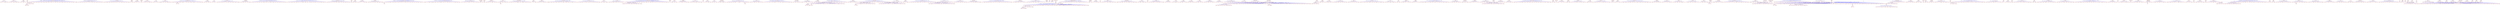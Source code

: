strict digraph {
	"recov-"	 [color=red,
		fontname=courier,
		shape=box];
	hurried	 [color=red,
		fontname=courier,
		shape=box];
	"recov-" -> hurried	 [color=blue,
		xlabel=0.08];
	away	 [color=red,
		fontname=courier,
		shape=box];
	"recov-" -> away	 [color=blue,
		xlabel=0.08];
	consciousness	 [color=red,
		fontname=courier,
		shape=box];
	"recov-" -> consciousness	 [color=blue,
		xlabel=0.11];
	ered	 [color=red,
		fontname=courier,
		shape=box];
	"recov-" -> ered	 [color=blue,
		xlabel=0.56];
	"endeav-"	 [color=red,
		fontname=courier,
		shape=box];
	oured	 [color=red,
		fontname=courier,
		shape=box];
	"endeav-" -> oured	 [color=blue,
		xlabel=0.11];
	useful	 [color=red,
		fontname=courier,
		shape=box];
	"endeav-" -> useful	 [color=blue,
		xlabel=0.08];
	knowledge	 [color=red,
		fontname=courier,
		shape=box];
	"endeav-" -> knowledge	 [color=blue,
		xlabel=0.11];
	impossible	 [color=red,
		fontname=courier,
		shape=box];
	"endeav-" -> impossible	 [color=blue,
		xlabel=0.08];
	possess	 [color=red,
		fontname=courier,
		shape=box];
	"endeav-" -> possess	 [color=blue,
		xlabel=0.56];
	leader	 [color=red,
		fontname=courier,
		shape=box];
	precursor	 [color=red,
		fontname=courier,
		shape=box];
	leader -> precursor	 [color=blue,
		xlabel=0.08];
	captain	 [color=red,
		fontname=courier,
		shape=box];
	leader -> captain	 [color=blue,
		xlabel=0.08];
	sure	 [color=red,
		fontname=courier,
		shape=box];
	leader -> sure	 [color=blue,
		xlabel=0.44];
	drank	 [color=red,
		fontname=courier,
		shape=box];
	inclined	 [color=red,
		fontname=courier,
		shape=box];
	drank -> inclined	 [color=blue,
		xlabel=0.53];
	"violin-player"	 [color=red,
		fontname=courier,
		shape=box];
	botany	 [color=red,
		fontname=courier,
		shape=box];
	"violin-player" -> botany	 [color=blue,
		xlabel=0.03];
	fifty	 [color=red,
		fontname=courier,
		shape=box];
	"violin-player" -> fifty	 [color=blue,
		xlabel=0.56];
	"self-poisoner"	 [color=red,
		fontname=courier,
		shape=box];
	"violin-player" -> "self-poisoner"	 [color=blue,
		xlabel=0.03];
	regards	 [color=red,
		fontname=courier,
		shape=box];
	"violin-player" -> regards	 [color=blue,
		xlabel=0.03];
	cocaine	 [color=red,
		fontname=courier,
		shape=box];
	"violin-player" -> cocaine	 [color=blue,
		xlabel=0.56];
	"mud-stains"	 [color=red,
		fontname=courier,
		shape=box];
	"violin-player" -> "mud-stains"	 [color=blue,
		xlabel=0.03];
	literature	 [color=red,
		fontname=courier,
		shape=box];
	"violin-player" -> literature	 [color=blue,
		xlabel=0.03];
	geology	 [color=red,
		fontname=courier,
		shape=box];
	"violin-player" -> geology	 [color=blue,
		xlabel=0.03];
	eccentric	 [color=red,
		fontname=courier,
		shape=box];
	"violin-player" -> eccentric	 [color=blue,
		xlabel=0.03];
	anatomy	 [color=red,
		fontname=courier,
		shape=box];
	"violin-player" -> anatomy	 [color=blue,
		xlabel=0.03];
	boxer	 [color=red,
		fontname=courier,
		shape=box];
	"violin-player" -> boxer	 [color=blue,
		xlabel=0.03];
	variable	 [color=red,
		fontname=courier,
		shape=box];
	"violin-player" -> variable	 [color=blue,
		xlabel=0.03];
	unique	 [color=red,
		fontname=courier,
		shape=box];
	"violin-player" -> unique	 [color=blue,
		xlabel=0.03];
	swordsman	 [color=red,
		fontname=courier,
		shape=box];
	"violin-player" -> swordsman	 [color=blue,
		xlabel=0.03];
	sensational	 [color=red,
		fontname=courier,
		shape=box];
	"violin-player" -> sensational	 [color=blue,
		xlabel=0.03];
	tobacco	 [color=red,
		fontname=courier,
		shape=box];
	"violin-player" -> tobacco	 [color=blue,
		xlabel=0.03];
	profound	 [color=red,
		fontname=courier,
		shape=box];
	"violin-player" -> profound	 [color=blue,
		xlabel=0.03];
	region	 [color=red,
		fontname=courier,
		shape=box];
	"violin-player" -> region	 [color=blue,
		xlabel=0.03];
	miles	 [color=red,
		fontname=courier,
		shape=box];
	"violin-player" -> miles	 [color=blue,
		xlabel=0.03];
	chemistry	 [color=red,
		fontname=courier,
		shape=box];
	"violin-player" -> chemistry	 [color=blue,
		xlabel=0.03];
	unsystematic	 [color=red,
		fontname=courier,
		shape=box];
	"violin-player" -> unsystematic	 [color=blue,
		xlabel=0.03];
	within	 [color=red,
		fontname=courier,
		shape=box];
	botany -> within	 [color=blue,
		xlabel=0.06];
	"crime records"	 [color=red,
		fontname=courier,
		shape=box];
	botany -> "crime records"	 [color=blue,
		xlabel=0.06];
	"fifty miles"	 [color=red,
		fontname=courier,
		shape=box];
	botany -> "fifty miles"	 [color=blue,
		xlabel=0.06];
	message	 [color=red,
		fontname=courier,
		shape=box];
	within -> message	 [color=blue,
		xlabel=0.06];
	"father's"	 [color=red,
		fontname=courier,
		shape=box];
	within -> "father's"	 [color=blue,
		xlabel=0.33];
	did	 [color=red,
		fontname=courier,
		shape=box];
	twelve	 [color=red,
		fontname=courier,
		shape=box];
	did -> twelve	 [color=blue,
		xlabel=0.08];
	great	 [color=red,
		fontname=courier,
		shape=box];
	did -> great	 [color=blue,
		xlabel=0.06];
	deal	 [color=red,
		fontname=courier,
		shape=box];
	did -> deal	 [color=blue,
		xlabel=0.08];
	heavily	 [color=red,
		fontname=courier,
		shape=box];
	did -> heavily	 [color=blue,
		xlabel=0.08];
	"didn't"	 [color=red,
		fontname=courier,
		shape=box];
	did -> "didn't"	 [color=blue,
		xlabel=0.08];
	mind	 [color=red,
		fontname=courier,
		shape=box];
	did -> mind	 [color=blue,
		xlabel=0.08];
	fancy	 [color=red,
		fontname=courier,
		shape=box];
	did -> fancy	 [color=blue,
		xlabel=0.08];
	"nine years"	 [color=red,
		fontname=courier,
		shape=box];
	did -> "nine years"	 [color=blue,
		xlabel=0.06];
	brandy	 [color=red,
		fontname=courier,
		shape=box];
	did -> brandy	 [color=blue,
		xlabel=0.08];
	youngster	 [color=red,
		fontname=courier,
		shape=box];
	did -> youngster	 [color=blue,
		xlabel=0.08];
	smoked	 [color=red,
		fontname=courier,
		shape=box];
	did -> smoked	 [color=blue,
		xlabel=0.56];
	friends	 [color=red,
		fontname=courier,
		shape=box];
	did -> friends	 [color=blue,
		xlabel=0.11];
	1878	 [color=red,
		fontname=courier,
		shape=box];
	did -> 1878	 [color=blue,
		xlabel=0.14];
	however	 [color=red,
		fontname=courier,
		shape=box];
	gained	 [color=red,
		fontname=courier,
		shape=box];
	however -> gained	 [color=blue,
		xlabel=0.14];
	possessed	 [color=red,
		fontname=courier,
		shape=box];
	however -> possessed	 [color=blue,
		xlabel=0.08];
	publicity	 [color=red,
		fontname=courier,
		shape=box];
	however -> publicity	 [color=blue,
		xlabel=0.11];
	degree	 [color=red,
		fontname=courier,
		shape=box];
	however -> degree	 [color=blue,
		xlabel=0.11];
	offered	 [color=red,
		fontname=courier,
		shape=box];
	however -> offered	 [color=blue,
		xlabel=0.11];
	object	 [color=red,
		fontname=courier,
		shape=box];
	however -> object	 [color=blue,
		xlabel=0.11];
	high	 [color=red,
		fontname=courier,
		shape=box];
	however -> high	 [color=blue,
		xlabel=0.08];
	field	 [color=red,
		fontname=courier,
		shape=box];
	however -> field	 [color=blue,
		xlabel=0.08];
	qualities	 [color=red,
		fontname=courier,
		shape=box];
	however -> qualities	 [color=blue,
		xlabel=0.11];
	peculiar	 [color=red,
		fontname=courier,
		shape=box];
	however -> peculiar	 [color=blue,
		xlabel=0.56];
	friend	 [color=red,
		fontname=courier,
		shape=box];
	however -> friend	 [color=blue,
		xlabel=0.11];
	illustrate	 [color=red,
		fontname=courier,
		shape=box];
	however -> illustrate	 [color=blue,
		xlabel=0.11];
	initials	 [color=red,
		fontname=courier,
		shape=box];
	cover	 [color=red,
		fontname=courier,
		shape=box];
	initials -> cover	 [color=blue,
		xlabel=0.53];
	label	 [color=red,
		fontname=courier,
		shape=box];
	initials -> label	 [color=blue,
		xlabel=0.08];
	"o'clock"	 [color=red,
		fontname=courier,
		shape=box];
	nearly	 [color=red,
		fontname=courier,
		shape=box];
	"o'clock" -> nearly	 [color=blue,
		xlabel=0.36];
	pale	 [color=red,
		fontname=courier,
		shape=box];
	"o'clock" -> pale	 [color=blue,
		xlabel=0.44];
	ten	 [color=red,
		fontname=courier,
		shape=box];
	"o'clock" -> ten	 [color=blue,
		xlabel=0.47];
	worn	 [color=red,
		fontname=courier,
		shape=box];
	"o'clock" -> worn	 [color=blue,
		xlabel=0.47];
	probability	 [color=red,
		fontname=courier,
		shape=box];
	writer	 [color=red,
		fontname=courier,
		shape=box];
	probability -> writer	 [color=blue,
		xlabel=0.56];
	victim	 [color=red,
		fontname=courier,
		shape=box];
	fly	 [color=red,
		fontname=courier,
		shape=box];
	victim -> fly	 [color=blue,
		xlabel=0.42];
	abjure	 [color=red,
		fontname=courier,
		shape=box];
	victim -> abjure	 [color=blue,
		xlabel=0.53];
	openly	 [color=red,
		fontname=courier,
		shape=box];
	victim -> openly	 [color=blue,
		xlabel=0.44];
	receiving	 [color=red,
		fontname=courier,
		shape=box];
	victim -> receiving	 [color=blue,
		xlabel=0.44];
	former	 [color=red,
		fontname=courier,
		shape=box];
	victim -> former	 [color=blue,
		xlabel=0.44];
	cry	 [color=red,
		fontname=courier,
		shape=box];
	surprise	 [color=red,
		fontname=courier,
		shape=box];
	cry -> surprise	 [color=blue,
		xlabel=0.06];
	fourth	 [color=red,
		fontname=courier,
		shape=box];
	cry -> fourth	 [color=blue,
		xlabel=0.42];
	sharp	 [color=red,
		fontname=courier,
		shape=box];
	cry -> sharp	 [color=blue,
		xlabel=0.06];
	leave	 [color=red,
		fontname=courier,
		shape=box];
	disadvantages	 [color=red,
		fontname=courier,
		shape=box];
	leave -> disadvantages	 [color=blue,
		xlabel=0.03];
	brother	 [color=red,
		fontname=courier,
		shape=box];
	leave -> brother	 [color=blue,
		xlabel=0.33];
	whence	 [color=red,
		fontname=courier,
		shape=box];
	leave -> whence	 [color=blue,
		xlabel=0.03];
	advantages	 [color=red,
		fontname=courier,
		shape=box];
	leave -> advantages	 [color=blue,
		xlabel=0.03];
	descend	 [color=red,
		fontname=courier,
		shape=box];
	leave -> descend	 [color=blue,
		xlabel=0.03];
	"strange train"	 [color=red,
		fontname=courier,
		shape=box];
	"circum- stances"	 [color=red,
		fontname=courier,
		shape=box];
	"strange train" -> "circum- stances"	 [color=blue,
		xlabel=0.08];
	sketch	 [color=red,
		fontname=courier,
		shape=box];
	"strange train" -> sketch	 [color=blue,
		xlabel=0.11];
	later	 [color=red,
		fontname=courier,
		shape=box];
	"strange train" -> later	 [color=blue,
		xlabel=0.03];
	equinoctial	 [color=red,
		fontname=courier,
		shape=box];
	"strange train" -> equinoctial	 [color=blue,
		xlabel=0.64];
	exceptional	 [color=red,
		fontname=courier,
		shape=box];
	"strange train" -> exceptional	 [color=blue,
		xlabel=0.08];
	may	 [color=red,
		fontname=courier,
		shape=box];
	"strange train" -> may	 [color=blue,
		xlabel=0.14];
	gales	 [color=red,
		fontname=courier,
		shape=box];
	"strange train" -> gales	 [color=blue,
		xlabel=0.14];
	latter	 [color=red,
		fontname=courier,
		shape=box];
	"strange train" -> latter	 [color=blue,
		xlabel=0.67];
	"latter days"	 [color=red,
		fontname=courier,
		shape=box];
	"strange train" -> "latter days"	 [color=blue,
		xlabel=0.03];
	september	 [color=red,
		fontname=courier,
		shape=box];
	"strange train" -> september	 [color=blue,
		xlabel=0.17];
	pen	 [color=red,
		fontname=courier,
		shape=box];
	"strange train" -> pen	 [color=blue,
		xlabel=0.14];
	"circum-"	 [color=red,
		fontname=courier,
		shape=box];
	"strange train" -> "circum-"	 [color=blue,
		xlabel=0.14];
	stances	 [color=red,
		fontname=courier,
		shape=box];
	"strange train" -> stances	 [color=blue,
		xlabel=0.11];
	present	 [color=red,
		fontname=courier,
		shape=box];
	"strange train" -> present	 [color=blue,
		xlabel=0.14];
	"\"thank"	 [color=red,
		fontname=courier,
		shape=box];
	later -> "\"thank"	 [color=blue,
		xlabel=0.42];
	seven	 [color=red,
		fontname=courier,
		shape=box];
	later -> seven	 [color=blue,
		xlabel=0.31];
	holmes	 [color=red,
		fontname=courier,
		shape=box];
	visitor	 [color=red,
		fontname=courier,
		shape=box];
	holmes -> visitor	 [color=blue,
		xlabel=0.78];
	paper	 [color=red,
		fontname=courier,
		shape=box];
	holmes -> paper	 [color=blue,
		xlabel=0.97];
	folding	 [color=red,
		fontname=courier,
		shape=box];
	holmes -> folding	 [color=blue,
		xlabel=0.69];
	"return-"	 [color=red,
		fontname=courier,
		shape=box];
	holmes -> "return-"	 [color=blue,
		xlabel=0.89];
	"\"a"	 [color=red,
		fontname=courier,
		shape=box];
	also	 [color=red,
		fontname=courier,
		shape=box];
	"\"a" -> also	 [color=blue,
		xlabel=0.11];
	least	 [color=red,
		fontname=courier,
		shape=box];
	"\"a" -> least	 [color=blue,
		xlabel=0.11];
	man	 [color=red,
		fontname=courier,
		shape=box];
	"\"a" -> man	 [color=blue,
		xlabel=0.61];
	negroes	 [color=red,
		fontname=courier,
		shape=box];
	fortune	 [color=red,
		fontname=courier,
		shape=box];
	negroes -> fortune	 [color=blue,
		xlabel=0.11];
	"extend-"	 [color=red,
		fontname=courier,
		shape=box];
	negroes -> "extend-"	 [color=blue,
		xlabel=0.11];
	leaving	 [color=red,
		fontname=courier,
		shape=box];
	negroes -> leaving	 [color=blue,
		xlabel=0.08];
	policy	 [color=red,
		fontname=courier,
		shape=box];
	negroes -> policy	 [color=blue,
		xlabel=0.56];
	reason	 [color=red,
		fontname=courier,
		shape=box];
	negroes -> reason	 [color=blue,
		xlabel=0.14];
	aversion	 [color=red,
		fontname=courier,
		shape=box];
	negroes -> aversion	 [color=blue,
		xlabel=0.11];
	dislike	 [color=red,
		fontname=courier,
		shape=box];
	negroes -> dislike	 [color=blue,
		xlabel=0.08];
	republican	 [color=red,
		fontname=courier,
		shape=box];
	negroes -> republican	 [color=blue,
		xlabel=0.08];
	franchise	 [color=red,
		fontname=courier,
		shape=box];
	negroes -> franchise	 [color=blue,
		xlabel=0.11];
	considerable	 [color=red,
		fontname=courier,
		shape=box];
	negroes -> considerable	 [color=blue,
		xlabel=0.08];
	"sailing-ship"	 [color=red,
		fontname=courier,
		shape=box];
	persons	 [color=red,
		fontname=courier,
		shape=box];
	"sailing-ship" -> persons	 [color=blue,
		xlabel=0.08];
	obviously	 [color=red,
		fontname=courier,
		shape=box];
	"sailing-ship" -> obviously	 [color=blue,
		xlabel=0.06];
	person	 [color=red,
		fontname=courier,
		shape=box];
	"sailing-ship" -> person	 [color=blue,
		xlabel=0.06];
	vital	 [color=red,
		fontname=courier,
		shape=box];
	"sailing-ship" -> vital	 [color=blue,
		xlabel=0.53];
	relentless	 [color=red,
		fontname=courier,
		shape=box];
	"sailing-ship" -> relentless	 [color=blue,
		xlabel=0.08];
	instant	 [color=red,
		fontname=courier,
		shape=box];
	cage	 [color=red,
		fontname=courier,
		shape=box];
	instant -> cage	 [color=blue,
		xlabel=0.11];
	heart	 [color=red,
		fontname=courier,
		shape=box];
	instant -> heart	 [color=blue,
		xlabel=0.11];
	bars	 [color=red,
		fontname=courier,
		shape=box];
	instant -> bars	 [color=blue,
		xlabel=0.11];
	raise	 [color=red,
		fontname=courier,
		shape=box];
	instant -> raise	 [color=blue,
		xlabel=0.11];
	presence	 [color=red,
		fontname=courier,
		shape=box];
	instant -> presence	 [color=blue,
		xlabel=0.11];
	windows	 [color=red,
		fontname=courier,
		shape=box];
	instant -> windows	 [color=blue,
		xlabel=0.11];
	recognize	 [color=red,
		fontname=courier,
		shape=box];
	instant -> recognize	 [color=blue,
		xlabel=0.11];
	beasts	 [color=red,
		fontname=courier,
		shape=box];
	instant -> beasts	 [color=blue,
		xlabel=0.08];
	minds	 [color=red,
		fontname=courier,
		shape=box];
	instant -> minds	 [color=blue,
		xlabel=0.11];
	civilization	 [color=red,
		fontname=courier,
		shape=box];
	instant -> civilization	 [color=blue,
		xlabel=0.11];
	elemental	 [color=red,
		fontname=courier,
		shape=box];
	instant -> elemental	 [color=blue,
		xlabel=0.08];
	forces	 [color=red,
		fontname=courier,
		shape=box];
	instant -> forces	 [color=blue,
		xlabel=0.58];
	routine	 [color=red,
		fontname=courier,
		shape=box];
	instant -> routine	 [color=blue,
		xlabel=0.11];
	untamed	 [color=red,
		fontname=courier,
		shape=box];
	instant -> untamed	 [color=blue,
		xlabel=0.08];
	shriek	 [color=red,
		fontname=courier,
		shape=box];
	instant -> shriek	 [color=blue,
		xlabel=0.03];
	forced	 [color=red,
		fontname=courier,
		shape=box];
	instant -> forced	 [color=blue,
		xlabel=0.11];
	mankind	 [color=red,
		fontname=courier,
		shape=box];
	instant -> mankind	 [color=blue,
		xlabel=0.11];
	others	 [color=red,
		fontname=courier,
		shape=box];
	north	 [color=red,
		fontname=courier,
		shape=box];
	others -> north	 [color=blue,
		xlabel=0.19];
	mostly	 [color=red,
		fontname=courier,
		shape=box];
	others -> mostly	 [color=blue,
		xlabel=0.11];
	concerned	 [color=red,
		fontname=courier,
		shape=box];
	others -> concerned	 [color=blue,
		xlabel=0.17];
	southern	 [color=red,
		fontname=courier,
		shape=box];
	others -> southern	 [color=blue,
		xlabel=0.17];
	possible	 [color=red,
		fontname=courier,
		shape=box];
	others -> possible	 [color=blue,
		xlabel=0.14];
	finns	 [color=red,
		fontname=courier,
		shape=box];
	others -> finns	 [color=blue,
		xlabel=0.19];
	"'84"	 [color=red,
		fontname=courier,
		shape=box];
	others -> "'84"	 [color=blue,
		xlabel=0.17];
	politicians	 [color=red,
		fontname=courier,
		shape=box];
	others -> politicians	 [color=blue,
		xlabel=0.14];
	opposing	 [color=red,
		fontname=courier,
		shape=box];
	others -> opposing	 [color=blue,
		xlabel=0.11];
	germans	 [color=red,
		fontname=courier,
		shape=box];
	others -> germans	 [color=blue,
		xlabel=0.81];
	reconstruction	 [color=red,
		fontname=courier,
		shape=box];
	others -> reconstruction	 [color=blue,
		xlabel=0.14];
	date	 [color=red,
		fontname=courier,
		shape=box];
	others -> date	 [color=blue,
		xlabel=0.17];
	politics	 [color=red,
		fontname=courier,
		shape=box];
	others -> politics	 [color=blue,
		xlabel=0.17];
	part	 [color=red,
		fontname=courier,
		shape=box];
	others -> part	 [color=blue,
		xlabel=0.14];
	strong	 [color=red,
		fontname=courier,
		shape=box];
	others -> strong	 [color=blue,
		xlabel=0.17];
	beginning	 [color=red,
		fontname=courier,
		shape=box];
	others -> beginning	 [color=blue,
		xlabel=0.14];
	evidently	 [color=red,
		fontname=courier,
		shape=box];
	others -> evidently	 [color=blue,
		xlabel=0.11];
	came	 [color=red,
		fontname=courier,
		shape=box];
	others -> came	 [color=blue,
		xlabel=0.75];
	"drunken frenzy"	 [color=red,
		fontname=courier,
		shape=box];
	emerge	 [color=red,
		fontname=courier,
		shape=box];
	"drunken frenzy" -> emerge	 [color=blue,
		xlabel=0.03];
	devil	 [color=red,
		fontname=courier,
		shape=box];
	"drunken frenzy" -> devil	 [color=blue,
		xlabel=0.03];
	door	 [color=red,
		fontname=courier,
		shape=box];
	"drunken frenzy" -> door	 [color=blue,
		xlabel=0.03];
	burst	 [color=red,
		fontname=courier,
		shape=box];
	"drunken frenzy" -> burst	 [color=blue,
		xlabel=0.03];
	tear	 [color=red,
		fontname=courier,
		shape=box];
	"drunken frenzy" -> tear	 [color=blue,
		xlabel=0.03];
	inside	 [color=red,
		fontname=courier,
		shape=box];
	"drunken frenzy" -> inside	 [color=blue,
		xlabel=0.03];
	sometimes	 [color=red,
		fontname=courier,
		shape=box];
	"drunken frenzy" -> sometimes	 [color=blue,
		xlabel=0.03];
	revolver	 [color=red,
		fontname=courier,
		shape=box];
	"drunken frenzy" -> revolver	 [color=blue,
		xlabel=0.67];
	cooped	 [color=red,
		fontname=courier,
		shape=box];
	"drunken frenzy" -> cooped	 [color=blue,
		xlabel=0.03];
	screaming	 [color=red,
		fontname=courier,
		shape=box];
	"drunken frenzy" -> screaming	 [color=blue,
		xlabel=0.03];
	spend	 [color=red,
		fontname=courier,
		shape=box];
	"drunken frenzy" -> spend	 [color=blue,
		xlabel=0.03];
	sheep	 [color=red,
		fontname=courier,
		shape=box];
	"drunken frenzy" -> sheep	 [color=blue,
		xlabel=0.03];
	drunken	 [color=red,
		fontname=courier,
		shape=box];
	afraid	 [color=red,
		fontname=courier,
		shape=box];
	drunken -> afraid	 [color=blue,
		xlabel=0.06];
	doubt	 [color=red,
		fontname=courier,
		shape=box];
	petty	 [color=red,
		fontname=courier,
		shape=box];
	doubt -> petty	 [color=blue,
		xlabel=0.58];
	pride	 [color=red,
		fontname=courier,
		shape=box];
	doubt -> pride	 [color=blue,
		xlabel=0.11];
	hurts	 [color=red,
		fontname=courier,
		shape=box];
	doubt -> hurts	 [color=blue,
		xlabel=0.11];
	sent	 [color=red,
		fontname=courier,
		shape=box];
	right	 [color=red,
		fontname=courier,
		shape=box];
	sent -> right	 [color=blue,
		xlabel=0.06];
	ran	 [color=red,
		fontname=courier,
		shape=box];
	sent -> ran	 [color=blue,
		xlabel=0.08];
	"c'"	 [color=red,
		fontname=courier,
		shape=box];
	sent -> "c'"	 [color=blue,
		xlabel=0.53];
	warning	 [color=red,
		fontname=courier,
		shape=box];
	sent -> warning	 [color=blue,
		xlabel=0.08];
	"society's"	 [color=red,
		fontname=courier,
		shape=box];
	sent -> "society's"	 [color=blue,
		xlabel=0.08];
	remember	 [color=red,
		fontname=courier,
		shape=box];
	precise	 [color=red,
		fontname=courier,
		shape=box];
	remember -> precise	 [color=blue,
		xlabel=0.56];
	rightly	 [color=red,
		fontname=courier,
		shape=box];
	remember -> rightly	 [color=blue,
		xlabel=0.08];
	limits	 [color=red,
		fontname=courier,
		shape=box];
	remember -> limits	 [color=blue,
		xlabel=0.08];
	defined	 [color=red,
		fontname=courier,
		shape=box];
	remember -> defined	 [color=blue,
		xlabel=0.08];
	laughing	 [color=red,
		fontname=courier,
		shape=box];
	remember -> laughing	 [color=blue,
		xlabel=0.08];
	occasion	 [color=red,
		fontname=courier,
		shape=box];
	remember -> occasion	 [color=blue,
		xlabel=0.11];
	friendship	 [color=red,
		fontname=courier,
		shape=box];
	remember -> friendship	 [color=blue,
		xlabel=0.08];
	"febru- ary"	 [color=red,
		fontname=courier,
		shape=box];
	old	 [color=red,
		fontname=courier,
		shape=box];
	"febru- ary" -> old	 [color=blue,
		xlabel=0.58];
	names	 [color=red,
		fontname=courier,
		shape=box];
	"febru- ary" -> names	 [color=blue,
		xlabel=0.08];
	vessel	 [color=red,
		fontname=courier,
		shape=box];
	"febru- ary" -> vessel	 [color=blue,
		xlabel=0.11];
	pondicherry	 [color=red,
		fontname=courier,
		shape=box];
	"febru- ary" -> pondicherry	 [color=blue,
		xlabel=0.11];
	touched	 [color=red,
		fontname=courier,
		shape=box];
	"febru- ary" -> touched	 [color=blue,
		xlabel=0.08];
	"regis- ters"	 [color=red,
		fontname=courier,
		shape=box];
	"febru- ary" -> "regis- ters"	 [color=blue,
		xlabel=0.06];
	covered	 [color=red,
		fontname=courier,
		shape=box];
	"febru- ary" -> covered	 [color=blue,
		xlabel=0.08];
	files	 [color=red,
		fontname=courier,
		shape=box];
	"febru- ary" -> files	 [color=blue,
		xlabel=0.08];
	trace	 [color=red,
		fontname=courier,
		shape=box];
	"febru- ary" -> trace	 [color=blue,
		xlabel=0.08];
	"'83"	 [color=red,
		fontname=courier,
		shape=box];
	"febru- ary" -> "'83"	 [color=blue,
		xlabel=0.11];
	dates	 [color=red,
		fontname=courier,
		shape=box];
	"febru- ary" -> dates	 [color=blue,
		xlabel=0.08];
	career	 [color=red,
		fontname=courier,
		shape=box];
	"febru- ary" -> career	 [color=blue,
		xlabel=0.08];
	ters	 [color=red,
		fontname=courier,
		shape=box];
	"febru- ary" -> ters	 [color=blue,
		xlabel=0.11];
	spent	 [color=red,
		fontname=courier,
		shape=box];
	"febru- ary" -> spent	 [color=blue,
		xlabel=0.08];
	large	 [color=red,
		fontname=courier,
		shape=box];
	"febru- ary" -> large	 [color=blue,
		xlabel=0.06];
	"lloyd's"	 [color=red,
		fontname=courier,
		shape=box];
	"febru- ary" -> "lloyd's"	 [color=blue,
		xlabel=0.11];
	future	 [color=red,
		fontname=courier,
		shape=box];
	"febru- ary" -> future	 [color=blue,
		xlabel=0.08];
	"regis-"	 [color=red,
		fontname=courier,
		shape=box];
	"febru- ary" -> "regis-"	 [color=blue,
		xlabel=0.11];
	following	 [color=red,
		fontname=courier,
		shape=box];
	"febru- ary" -> following	 [color=blue,
		xlabel=0.53];
	whole	 [color=red,
		fontname=courier,
		shape=box];
	"febru- ary" -> whole	 [color=blue,
		xlabel=0.06];
	"febru-"	 [color=red,
		fontname=courier,
		shape=box];
	old -> "febru-"	 [color=blue,
		xlabel=0.47];
	facts	 [color=red,
		fontname=courier,
		shape=box];
	possession	 [color=red,
		fontname=courier,
		shape=box];
	facts -> possession	 [color=blue,
		xlabel=0.06];
	art	 [color=red,
		fontname=courier,
		shape=box];
	facts -> art	 [color=blue,
		xlabel=0.06];
	education	 [color=red,
		fontname=courier,
		shape=box];
	facts -> education	 [color=blue,
		xlabel=0.06];
	encyclopaedias	 [color=red,
		fontname=courier,
		shape=box];
	facts -> encyclopaedias	 [color=blue,
		xlabel=0.08];
	necessary	 [color=red,
		fontname=courier,
		shape=box];
	facts -> necessary	 [color=blue,
		xlabel=0.03];
	reasoner	 [color=red,
		fontname=courier,
		shape=box];
	facts -> reasoner	 [color=blue,
		xlabel=0.06];
	accomplishment	 [color=red,
		fontname=courier,
		shape=box];
	facts -> accomplishment	 [color=blue,
		xlabel=0.06];
	utilize	 [color=red,
		fontname=courier,
		shape=box];
	facts -> utilize	 [color=blue,
		xlabel=0.06];
	free	 [color=red,
		fontname=courier,
		shape=box];
	facts -> free	 [color=blue,
		xlabel=0.44];
	somewhat	 [color=red,
		fontname=courier,
		shape=box];
	facts -> somewhat	 [color=blue,
		xlabel=0.06];
	pitch	 [color=red,
		fontname=courier,
		shape=box];
	facts -> pitch	 [color=blue,
		xlabel=0.06];
	carry	 [color=red,
		fontname=courier,
		shape=box];
	facts -> carry	 [color=blue,
		xlabel=0.08];
	rare	 [color=red,
		fontname=courier,
		shape=box];
	facts -> rare	 [color=blue,
		xlabel=0.06];
	highest	 [color=red,
		fontname=courier,
		shape=box];
	facts -> highest	 [color=blue,
		xlabel=0.03];
	implies	 [color=red,
		fontname=courier,
		shape=box];
	facts -> implies	 [color=blue,
		xlabel=0.06];
	readily	 [color=red,
		fontname=courier,
		shape=box];
	facts -> readily	 [color=blue,
		xlabel=0.06];
	lies	 [color=red,
		fontname=courier,
		shape=box];
	rush	 [color=red,
		fontname=courier,
		shape=box];
	lies -> rush	 [color=blue,
		xlabel=0.08];
	bar	 [color=red,
		fontname=courier,
		shape=box];
	lies -> bar	 [color=blue,
		xlabel=0.53];
	longer	 [color=red,
		fontname=courier,
		shape=box];
	lies -> longer	 [color=blue,
		xlabel=0.06];
	lock	 [color=red,
		fontname=courier,
		shape=box];
	lies -> lock	 [color=blue,
		xlabel=0.08];
	tumultuously	 [color=red,
		fontname=courier,
		shape=box];
	lies -> tumultuously	 [color=blue,
		xlabel=0.08];
	soul	 [color=red,
		fontname=courier,
		shape=box];
	lies -> soul	 [color=blue,
		xlabel=0.08];
	brazen	 [color=red,
		fontname=courier,
		shape=box];
	lies -> brazen	 [color=blue,
		xlabel=0.08];
	hot	 [color=red,
		fontname=courier,
		shape=box];
	lies -> hot	 [color=blue,
		xlabel=0.08];
	fits	 [color=red,
		fontname=courier,
		shape=box];
	lies -> fits	 [color=blue,
		xlabel=0.08];
	roots	 [color=red,
		fontname=courier,
		shape=box];
	lies -> roots	 [color=blue,
		xlabel=0.08];
	"carry conviction"	 [color=red,
		fontname=courier,
		shape=box];
	assert	 [color=red,
		fontname=courier,
		shape=box];
	"carry conviction" -> assert	 [color=blue,
		xlabel=0.08];
	words	 [color=red,
		fontname=courier,
		shape=box];
	"carry conviction" -> words	 [color=blue,
		xlabel=0.58];
	"get home"	 [color=red,
		fontname=courier,
		shape=box];
	instantly	 [color=red,
		fontname=courier,
		shape=box];
	"get home" -> instantly	 [color=blue,
		xlabel=0.53];
	"finger-tips"	 [color=red,
		fontname=courier,
		shape=box];
	elbows	 [color=red,
		fontname=courier,
		shape=box];
	"finger-tips" -> elbows	 [color=blue,
		xlabel=0.11];
	pursue	 [color=red,
		fontname=courier,
		shape=box];
	"finger-tips" -> pursue	 [color=blue,
		xlabel=0.56];
	arms	 [color=red,
		fontname=courier,
		shape=box];
	"finger-tips" -> arms	 [color=blue,
		xlabel=0.11];
	together	 [color=red,
		fontname=courier,
		shape=box];
	"finger-tips" -> together	 [color=blue,
		xlabel=0.11];
	unhappy	 [color=red,
		fontname=courier,
		shape=box];
	"finger-tips" -> unhappy	 [color=blue,
		xlabel=0.11];
	closed	 [color=red,
		fontname=courier,
		shape=box];
	"finger-tips" -> closed	 [color=blue,
		xlabel=0.11];
	dundee	 [color=red,
		fontname=courier,
		shape=box];
	remark	 [color=red,
		fontname=courier,
		shape=box];
	dundee -> remark	 [color=blue,
		xlabel=0.03];
	"\"from"	 [color=red,
		fontname=courier,
		shape=box];
	dundee -> "\"from"	 [color=blue,
		xlabel=0.03];
	postmarks	 [color=red,
		fontname=courier,
		shape=box];
	dundee -> postmarks	 [color=blue,
		xlabel=0.67];
	"east london"	 [color=red,
		fontname=courier,
		shape=box];
	dundee -> "east london"	 [color=blue,
		xlabel=0.81];
	east	 [color=red,
		fontname=courier,
		shape=box];
	dundee -> east	 [color=blue,
		xlabel=0.03];
	second	 [color=red,
		fontname=courier,
		shape=box];
	"\"from" -> second	 [color=blue,
		xlabel=0.03];
	"playing backgammon"	 [color=red,
		fontname=courier,
		shape=box];
	used	 [color=red,
		fontname=courier,
		shape=box];
	"playing backgammon" -> used	 [color=blue,
		xlabel=0.08];
	servants	 [color=red,
		fontname=courier,
		shape=box];
	"playing backgammon" -> servants	 [color=blue,
		xlabel=0.08];
	would	 [color=red,
		fontname=courier,
		shape=box];
	"playing backgammon" -> would	 [color=blue,
		xlabel=0.67];
	fond	 [color=red,
		fontname=courier,
		shape=box];
	"playing backgammon" -> fond	 [color=blue,
		xlabel=0.08];
	tradespeople	 [color=red,
		fontname=courier,
		shape=box];
	"playing backgammon" -> tradespeople	 [color=blue,
		xlabel=0.08];
	master	 [color=red,
		fontname=courier,
		shape=box];
	"playing backgammon" -> master	 [color=blue,
		xlabel=0.08];
	representative	 [color=red,
		fontname=courier,
		shape=box];
	"playing backgammon" -> representative	 [color=blue,
		xlabel=0.06];
	draughts	 [color=red,
		fontname=courier,
		shape=box];
	"playing backgammon" -> draughts	 [color=blue,
		xlabel=0.08];
	sober	 [color=red,
		fontname=courier,
		shape=box];
	"playing backgammon" -> sober	 [color=blue,
		xlabel=0.08];
	sixteen	 [color=red,
		fontname=courier,
		shape=box];
	"playing backgammon" -> sixteen	 [color=blue,
		xlabel=0.58];
	rest	 [color=red,
		fontname=courier,
		shape=box];
	dry	 [color=red,
		fontname=courier,
		shape=box];
	rest -> dry	 [color=blue,
		xlabel=0.06];
	hook	 [color=red,
		fontname=courier,
		shape=box];
	rest -> hook	 [color=blue,
		xlabel=0.53];
	presently	 [color=red,
		fontname=courier,
		shape=box];
	rest -> presently	 [color=blue,
		xlabel=0.08];
	garden	 [color=red,
		fontname=courier,
		shape=box];
	though	 [color=red,
		fontname=courier,
		shape=box];
	garden -> though	 [color=blue,
		xlabel=0.08];
	fields	 [color=red,
		fontname=courier,
		shape=box];
	garden -> fields	 [color=blue,
		xlabel=0.53];
	round	 [color=red,
		fontname=courier,
		shape=box];
	garden -> round	 [color=blue,
		xlabel=0.08];
	exercise	 [color=red,
		fontname=courier,
		shape=box];
	garden -> exercise	 [color=blue,
		xlabel=0.08];
	often	 [color=red,
		fontname=courier,
		shape=box];
	garden -> often	 [color=blue,
		xlabel=0.06];
	"whole animal"	 [color=red,
		fontname=courier,
		shape=box];
	contemplation	 [color=red,
		fontname=courier,
		shape=box];
	"whole animal" -> contemplation	 [color=blue,
		xlabel=0.08];
	correctly	 [color=red,
		fontname=courier,
		shape=box];
	"whole animal" -> correctly	 [color=blue,
		xlabel=0.06];
	observer	 [color=red,
		fontname=courier,
		shape=box];
	"whole animal" -> observer	 [color=blue,
		xlabel=0.08];
	thoroughly	 [color=red,
		fontname=courier,
		shape=box];
	"whole animal" -> thoroughly	 [color=blue,
		xlabel=0.58];
	describe	 [color=red,
		fontname=courier,
		shape=box];
	"whole animal" -> describe	 [color=blue,
		xlabel=0.08];
	cuvier	 [color=red,
		fontname=courier,
		shape=box];
	"whole animal" -> cuvier	 [color=blue,
		xlabel=0.11];
	accurately	 [color=red,
		fontname=courier,
		shape=box];
	"whole animal" -> accurately	 [color=blue,
		xlabel=0.06];
	understood	 [color=red,
		fontname=courier,
		shape=box];
	"whole animal" -> understood	 [color=blue,
		xlabel=0.08];
	state	 [color=red,
		fontname=courier,
		shape=box];
	"whole animal" -> state	 [color=blue,
		xlabel=0.08];
	ones	 [color=red,
		fontname=courier,
		shape=box];
	"whole animal" -> ones	 [color=blue,
		xlabel=0.08];
	incidents	 [color=red,
		fontname=courier,
		shape=box];
	"whole animal" -> incidents	 [color=blue,
		xlabel=0.08];
	link	 [color=red,
		fontname=courier,
		shape=box];
	"whole animal" -> link	 [color=blue,
		xlabel=0.08];
	bone	 [color=red,
		fontname=courier,
		shape=box];
	"whole animal" -> bone	 [color=blue,
		xlabel=0.08];
	"busy day"	 [color=red,
		fontname=courier,
		shape=box];
	"inquir-"	 [color=red,
		fontname=courier,
		shape=box];
	"busy day" -> "inquir-"	 [color=blue,
		xlabel=0.14];
	already	 [color=red,
		fontname=courier,
		shape=box];
	"busy day" -> already	 [color=blue,
		xlabel=0.17];
	depend	 [color=red,
		fontname=courier,
		shape=box];
	"busy day" -> depend	 [color=blue,
		xlabel=0.14];
	ies	 [color=red,
		fontname=courier,
		shape=box];
	"busy day" -> ies	 [color=blue,
		xlabel=0.14];
	"inquir- ies"	 [color=red,
		fontname=courier,
		shape=box];
	"busy day" -> "inquir- ies"	 [color=blue,
		xlabel=0.11];
	looking	 [color=red,
		fontname=courier,
		shape=box];
	"busy day" -> looking	 [color=blue,
		xlabel=0.11];
	excuse	 [color=red,
		fontname=courier,
		shape=box];
	"busy day" -> excuse	 [color=blue,
		xlabel=0.03];
	waiting	 [color=red,
		fontname=courier,
		shape=box];
	"busy day" -> waiting	 [color=blue,
		xlabel=0.11];
	steps	 [color=red,
		fontname=courier,
		shape=box];
	"busy day" -> steps	 [color=blue,
		xlabel=0.67];
	foresee	 [color=red,
		fontname=courier,
		shape=box];
	"busy day" -> foresee	 [color=blue,
		xlabel=0.14];
	breakfast	 [color=red,
		fontname=courier,
		shape=box];
	"busy day" -> breakfast	 [color=blue,
		xlabel=0.08];
	manner	 [color=red,
		fontname=courier,
		shape=box];
	braved	 [color=red,
		fontname=courier,
		shape=box];
	manner -> braved	 [color=blue,
		xlabel=0.44];
	unforeseen	 [color=red,
		fontname=courier,
		shape=box];
	manner -> unforeseen	 [color=blue,
		xlabel=0.06];
	unfailingly	 [color=red,
		fontname=courier,
		shape=box];
	manner -> unfailingly	 [color=blue,
		xlabel=0.06];
	were	 [color=red,
		fontname=courier,
		shape=box];
	unburned	 [color=red,
		fontname=courier,
		shape=box];
	were -> unburned	 [color=blue,
		xlabel=0.08];
	amid	 [color=red,
		fontname=courier,
		shape=box];
	were -> amid	 [color=blue,
		xlabel=0.08];
	particular	 [color=red,
		fontname=courier,
		shape=box];
	were -> particular	 [color=blue,
		xlabel=0.06];
	observed	 [color=red,
		fontname=courier,
		shape=box];
	were -> observed	 [color=blue,
		xlabel=0.56];
	small	 [color=red,
		fontname=courier,
		shape=box];
	were -> small	 [color=blue,
		xlabel=0.08];
	"remem-"	 [color=red,
		fontname=courier,
		shape=box];
	were -> "remem-"	 [color=blue,
		xlabel=0.11];
	margins	 [color=red,
		fontname=courier,
		shape=box];
	were -> margins	 [color=blue,
		xlabel=0.08];
	day	 [color=red,
		fontname=courier,
		shape=box];
	were -> day	 [color=blue,
		xlabel=0.11];
	"deepest impression"	 [color=red,
		fontname=courier,
		shape=box];
	less	 [color=red,
		fontname=courier,
		shape=box];
	"deepest impression" -> less	 [color=blue,
		xlabel=0.03];
	sensation	 [color=red,
		fontname=courier,
		shape=box];
	"deepest impression" -> sensation	 [color=blue,
		xlabel=0.11];
	shake	 [color=red,
		fontname=courier,
		shape=box];
	"deepest impression" -> shake	 [color=blue,
		xlabel=0.11];
	yet	 [color=red,
		fontname=courier,
		shape=box];
	"deepest impression" -> yet	 [color=blue,
		xlabel=0.08];
	make	 [color=red,
		fontname=courier,
		shape=box];
	"deepest impression" -> make	 [color=blue,
		xlabel=0.08];
	behind	 [color=red,
		fontname=courier,
		shape=box];
	"deepest impression" -> behind	 [color=blue,
		xlabel=0.08];
	passed	 [color=red,
		fontname=courier,
		shape=box];
	"deepest impression" -> passed	 [color=blue,
		xlabel=0.11];
	pondered	 [color=red,
		fontname=courier,
		shape=box];
	"deepest impression" -> pondered	 [color=blue,
		xlabel=0.11];
	happened	 [color=red,
		fontname=courier,
		shape=box];
	"deepest impression" -> happened	 [color=blue,
		xlabel=0.17];
	singular	 [color=red,
		fontname=courier,
		shape=box];
	"deepest impression" -> singular	 [color=blue,
		xlabel=0.11];
	incident	 [color=red,
		fontname=courier,
		shape=box];
	"deepest impression" -> incident	 [color=blue,
		xlabel=0.11];
	every	 [color=red,
		fontname=courier,
		shape=box];
	"deepest impression" -> every	 [color=blue,
		xlabel=0.58];
	nothing	 [color=red,
		fontname=courier,
		shape=box];
	"deepest impression" -> nothing	 [color=blue,
		xlabel=0.14];
	vague	 [color=red,
		fontname=courier,
		shape=box];
	"deepest impression" -> vague	 [color=blue,
		xlabel=0.11];
	grew	 [color=red,
		fontname=courier,
		shape=box];
	"deepest impression" -> grew	 [color=blue,
		xlabel=0.08];
	left	 [color=red,
		fontname=courier,
		shape=box];
	"deepest impression" -> left	 [color=blue,
		xlabel=0.08];
	hour	 [color=red,
		fontname=courier,
		shape=box];
	"deepest impression" -> hour	 [color=blue,
		xlabel=0.03];
	could	 [color=red,
		fontname=courier,
		shape=box];
	"deepest impression" -> could	 [color=blue,
		xlabel=0.11];
	keen	 [color=red,
		fontname=courier,
		shape=box];
	"deepest impression" -> keen	 [color=blue,
		xlabel=0.08];
	dread	 [color=red,
		fontname=courier,
		shape=box];
	"deepest impression" -> dread	 [color=blue,
		xlabel=0.11];
	lives	 [color=red,
		fontname=courier,
		shape=box];
	"deepest impression" -> lives	 [color=blue,
		xlabel=0.08];
	feeling	 [color=red,
		fontname=courier,
		shape=box];
	"deepest impression" -> feeling	 [color=blue,
		xlabel=0.64];
	usual	 [color=red,
		fontname=courier,
		shape=box];
	"deepest impression" -> usual	 [color=blue,
		xlabel=0.11];
	inexplicable	 [color=red,
		fontname=courier,
		shape=box];
	yet -> inexplicable	 [color=blue,
		xlabel=0.36];
	fill	 [color=red,
		fontname=courier,
		shape=box];
	yet -> fill	 [color=blue,
		xlabel=0.06];
	sir	 [color=red,
		fontname=courier,
		shape=box];
	yet -> sir	 [color=blue,
		xlabel=0.06];
	court	 [color=red,
		fontname=courier,
		shape=box];
	yet -> court	 [color=blue,
		xlabel=0.06];
	mysterious	 [color=red,
		fontname=courier,
		shape=box];
	yet -> mysterious	 [color=blue,
		xlabel=0.06];
	events	 [color=red,
		fontname=courier,
		shape=box];
	yet -> events	 [color=blue,
		xlabel=0.06];
	listened	 [color=red,
		fontname=courier,
		shape=box];
	yet -> listened	 [color=blue,
		xlabel=0.06];
	whether	 [color=red,
		fontname=courier,
		shape=box];
	yet -> whether	 [color=blue,
		xlabel=0.06];
	experience	 [color=red,
		fontname=courier,
		shape=box];
	yet -> experience	 [color=blue,
		xlabel=0.06];
	augustine	 [color=red,
		fontname=courier,
		shape=box];
	"9th"	 [color=red,
		fontname=courier,
		shape=box];
	augustine -> "9th"	 [color=blue,
		xlabel=0.58];
	"re- main"	 [color=red,
		fontname=courier,
		shape=box];
	policeman	 [color=red,
		fontname=courier,
		shape=box];
	"re- main" -> policeman	 [color=blue,
		xlabel=0.67];
	house	 [color=red,
		fontname=courier,
		shape=box];
	"re- main" -> house	 [color=blue,
		xlabel=0.11];
	allowed	 [color=red,
		fontname=courier,
		shape=box];
	"re- main" -> allowed	 [color=blue,
		xlabel=0.61];
	shattered	 [color=red,
		fontname=courier,
		shape=box];
	"\"l"	 [color=red,
		fontname=courier,
		shape=box];
	shattered -> "\"l"	 [color=blue,
		xlabel=0.36];
	wave	 [color=red,
		fontname=courier,
		shape=box];
	shattered -> wave	 [color=blue,
		xlabel=0.06];
	somewhere	 [color=red,
		fontname=courier,
		shape=box];
	shattered -> somewhere	 [color=blue,
		xlabel=0.03];
	hear	 [color=red,
		fontname=courier,
		shape=box];
	shattered -> hear	 [color=blue,
		xlabel=0.03];
	trough	 [color=red,
		fontname=courier,
		shape=box];
	shattered -> trough	 [color=blue,
		xlabel=0.03];
	swinging	 [color=red,
		fontname=courier,
		shape=box];
	shattered -> swinging	 [color=blue,
		xlabel=0.03];
	"blue-"	 [color=red,
		fontname=courier,
		shape=box];
	coat	 [color=red,
		fontname=courier,
		shape=box];
	"blue-" -> coat	 [color=blue,
		xlabel=0.17];
	pocket	 [color=red,
		fontname=courier,
		shape=box];
	"blue-" -> pocket	 [color=blue,
		xlabel=0.64];
	tinted	 [color=red,
		fontname=courier,
		shape=box];
	"blue-" -> tinted	 [color=blue,
		xlabel=0.11];
	discoloured	 [color=red,
		fontname=courier,
		shape=box];
	"blue-" -> discoloured	 [color=blue,
		xlabel=0.11];
	drawing	 [color=red,
		fontname=courier,
		shape=box];
	"blue-" -> drawing	 [color=blue,
		xlabel=0.08];
	rummaged	 [color=red,
		fontname=courier,
		shape=box];
	"blue-" -> rummaged	 [color=blue,
		xlabel=0.11];
	nine	 [color=red,
		fontname=courier,
		shape=box];
	go	 [color=red,
		fontname=courier,
		shape=box];
	nine -> go	 [color=blue,
		xlabel=0.25];
	chill	 [color=red,
		fontname=courier,
		shape=box];
	cup	 [color=red,
		fontname=courier,
		shape=box];
	chill -> cup	 [color=blue,
		xlabel=0.5];
	much	 [color=red,
		fontname=courier,
		shape=box];
	chill -> much	 [color=blue,
		xlabel=0.47];
	feared	 [color=red,
		fontname=courier,
		shape=box];
	chill -> feared	 [color=blue,
		xlabel=0.47];
	rested	 [color=red,
		fontname=courier,
		shape=box];
	chill -> rested	 [color=blue,
		xlabel=0.89];
	see	 [color=red,
		fontname=courier,
		shape=box];
	deed	 [color=red,
		fontname=courier,
		shape=box];
	see -> deed	 [color=blue,
		xlabel=0.47];
	followed	 [color=red,
		fontname=courier,
		shape=box];
	see -> followed	 [color=blue,
		xlabel=0.03];
	quickly	 [color=red,
		fontname=courier,
		shape=box];
	see -> quickly	 [color=blue,
		xlabel=0.06];
	"imminent danger"	 [color=red,
		fontname=courier,
		shape=box];
	real	 [color=red,
		fontname=courier,
		shape=box];
	"imminent danger" -> real	 [color=blue,
		xlabel=0.03];
	meanwhile	 [color=red,
		fontname=courier,
		shape=box];
	"imminent danger" -> meanwhile	 [color=blue,
		xlabel=0.08];
	threatened	 [color=red,
		fontname=courier,
		shape=box];
	"imminent danger" -> threatened	 [color=blue,
		xlabel=0.58];
	care	 [color=red,
		fontname=courier,
		shape=box];
	"imminent danger" -> care	 [color=blue,
		xlabel=0.64];
	"klux klan"	 [color=red,
		fontname=courier,
		shape=box];
	sinking	 [color=red,
		fontname=courier,
		shape=box];
	"klux klan" -> sinking	 [color=blue,
		xlabel=0.56];
	bending	 [color=red,
		fontname=courier,
		shape=box];
	"klux klan" -> bending	 [color=blue,
		xlabel=0.08];
	ceases	 [color=red,
		fontname=courier,
		shape=box];
	"klux klan" -> ceases	 [color=blue,
		xlabel=0.11];
	heard	 [color=red,
		fontname=courier,
		shape=box];
	"klux klan" -> heard	 [color=blue,
		xlabel=0.17];
	becomes	 [color=red,
		fontname=courier,
		shape=box];
	"klux klan" -> becomes	 [color=blue,
		xlabel=0.14];
	"\"ku"	 [color=red,
		fontname=courier,
		shape=box];
	"klux klan" -> "\"ku"	 [color=blue,
		xlabel=0.11];
	individual	 [color=red,
		fontname=courier,
		shape=box];
	"klux klan" -> individual	 [color=blue,
		xlabel=0.08];
	ku	 [color=red,
		fontname=courier,
		shape=box];
	"klux klan" -> ku	 [color=blue,
		xlabel=0.11];
	knee	 [color=red,
		fontname=courier,
		shape=box];
	"klux klan" -> knee	 [color=blue,
		xlabel=0.11];
	voice	 [color=red,
		fontname=courier,
		shape=box];
	"klux klan" -> voice	 [color=blue,
		xlabel=0.61];
	badge	 [color=red,
		fontname=courier,
		shape=box];
	"klux klan" -> badge	 [color=blue,
		xlabel=0.11];
	leaves	 [color=red,
		fontname=courier,
		shape=box];
	"klux klan" -> leaves	 [color=blue,
		xlabel=0.03];
	forward	 [color=red,
		fontname=courier,
		shape=box];
	voice -> forward	 [color=blue,
		xlabel=0.44];
	bell	 [color=red,
		fontname=courier,
		shape=box];
	lifted	 [color=red,
		fontname=courier,
		shape=box];
	bell -> lifted	 [color=blue,
		xlabel=0.03];
	eye	 [color=red,
		fontname=courier,
		shape=box];
	bell -> eye	 [color=blue,
		xlabel=0.06];
	unopened	 [color=red,
		fontname=courier,
		shape=box];
	bell -> unopened	 [color=blue,
		xlabel=0.03];
	maid	 [color=red,
		fontname=courier,
		shape=box];
	bell -> maid	 [color=blue,
		xlabel=0.39];
	newspaper	 [color=red,
		fontname=courier,
		shape=box];
	bell -> newspaper	 [color=blue,
		xlabel=0.06];
	ring	 [color=red,
		fontname=courier,
		shape=box];
	bell -> ring	 [color=blue,
		xlabel=0.03];
	bring	 [color=red,
		fontname=courier,
		shape=box];
	bell -> bring	 [color=blue,
		xlabel=0.03];
	"\" 'they"	 [color=red,
		fontname=courier,
		shape=box];
	box	 [color=red,
		fontname=courier,
		shape=box];
	"\" 'they" -> box	 [color=blue,
		xlabel=0.22];
	"i'll"	 [color=red,
		fontname=courier,
		shape=box];
	"\" 'they" -> "i'll"	 [color=blue,
		xlabel=0.14];
	"over-"	 [color=red,
		fontname=courier,
		shape=box];
	"\" 'they" -> "over-"	 [color=blue,
		xlabel=0.22];
	said	 [color=red,
		fontname=courier,
		shape=box];
	"\" 'they" -> said	 [color=blue,
		xlabel=0.83];
	key	 [color=red,
		fontname=courier,
		shape=box];
	"\" 'they" -> key	 [color=blue,
		xlabel=0.17];
	stair	 [color=red,
		fontname=courier,
		shape=box];
	"\" 'they" -> stair	 [color=blue,
		xlabel=0.17];
	belonged	 [color=red,
		fontname=courier,
		shape=box];
	"\" 'they" -> belonged	 [color=blue,
		xlabel=0.19];
	met	 [color=red,
		fontname=courier,
		shape=box];
	"\" 'they" -> met	 [color=blue,
		xlabel=0.25];
	rusty	 [color=red,
		fontname=courier,
		shape=box];
	"\" 'they" -> rusty	 [color=blue,
		xlabel=0.19];
	cashbox	 [color=red,
		fontname=courier,
		shape=box];
	"\" 'they" -> cashbox	 [color=blue,
		xlabel=0.25];
	checkmate	 [color=red,
		fontname=courier,
		shape=box];
	"\" 'they" -> checkmate	 [color=blue,
		xlabel=0.19];
	terror	 [color=red,
		fontname=courier,
		shape=box];
	"\" 'they" -> terror	 [color=blue,
		xlabel=0.22];
	oath	 [color=red,
		fontname=courier,
		shape=box];
	"\" 'they" -> oath	 [color=blue,
		xlabel=0.22];
	ascended	 [color=red,
		fontname=courier,
		shape=box];
	"\" 'they" -> ascended	 [color=blue,
		xlabel=0.19];
	powering	 [color=red,
		fontname=courier,
		shape=box];
	"\" 'they" -> powering	 [color=blue,
		xlabel=0.17];
	"major prendergast"	 [color=red,
		fontname=courier,
		shape=box];
	really	 [color=red,
		fontname=courier,
		shape=box];
	"major prendergast" -> really	 [color=blue,
		xlabel=0.11];
	advised	 [color=red,
		fontname=courier,
		shape=box];
	"major prendergast" -> advised	 [color=blue,
		xlabel=0.11];
	troubles	 [color=red,
		fontname=courier,
		shape=box];
	"major prendergast" -> troubles	 [color=blue,
		xlabel=0.67];
	since	 [color=red,
		fontname=courier,
		shape=box];
	"major prendergast" -> since	 [color=blue,
		xlabel=0.14];
	laid	 [color=red,
		fontname=courier,
		shape=box];
	plantation	 [color=red,
		fontname=courier,
		shape=box];
	laid -> plantation	 [color=blue,
		xlabel=0.08];
	lee	 [color=red,
		fontname=courier,
		shape=box];
	laid -> lee	 [color=blue,
		xlabel=0.53];
	remained	 [color=red,
		fontname=courier,
		shape=box];
	laid -> remained	 [color=blue,
		xlabel=0.08];
	years	 [color=red,
		fontname=courier,
		shape=box];
	laid -> years	 [color=blue,
		xlabel=0.08];
	four	 [color=red,
		fontname=courier,
		shape=box];
	laid -> four	 [color=blue,
		xlabel=0.08];
	returned	 [color=red,
		fontname=courier,
		shape=box];
	laid -> returned	 [color=blue,
		xlabel=0.08];
	tonnage	 [color=red,
		fontname=courier,
		shape=box];
	reported	 [color=red,
		fontname=courier,
		shape=box];
	tonnage -> reported	 [color=blue,
		xlabel=0.06];
	months	 [color=red,
		fontname=courier,
		shape=box];
	tonnage -> months	 [color=blue,
		xlabel=0.06];
	ships	 [color=red,
		fontname=courier,
		shape=box];
	tonnage -> ships	 [color=blue,
		xlabel=0.06];
	fair	 [color=red,
		fontname=courier,
		shape=box];
	tonnage -> fair	 [color=blue,
		xlabel=0.39];
	"--\""	 [color=red,
		fontname=courier,
		shape=box];
	sleep	 [color=red,
		fontname=courier,
		shape=box];
	"--\"" -> sleep	 [color=blue,
		xlabel=0.06];
	expect	 [color=red,
		fontname=courier,
		shape=box];
	"--\"" -> expect	 [color=blue,
		xlabel=0.08];
	seen	 [color=red,
		fontname=courier,
		shape=box];
	"--\"" -> seen	 [color=blue,
		xlabel=0.56];
	"\"is"	 [color=red,
		fontname=courier,
		shape=box];
	"--\"" -> "\"is"	 [color=blue,
		xlabel=0.11];
	affairs	 [color=red,
		fontname=courier,
		shape=box];
	"--\"" -> affairs	 [color=blue,
		xlabel=0.03];
	might	 [color=red,
		fontname=courier,
		shape=box];
	"--\"" -> might	 [color=blue,
		xlabel=0.08];
	men	 [color=red,
		fontname=courier,
		shape=box];
	"--\"" -> men	 [color=blue,
		xlabel=0.11];
	diary	 [color=red,
		fontname=courier,
		shape=box];
	"--\"" -> diary	 [color=blue,
		xlabel=0.14];
	implicate	 [color=red,
		fontname=courier,
		shape=box];
	"--\"" -> implicate	 [color=blue,
		xlabel=0.08];
	climate	 [color=red,
		fontname=courier,
		shape=box];
	"--\"" -> climate	 [color=blue,
		xlabel=0.03];
	register	 [color=red,
		fontname=courier,
		shape=box];
	"--\"" -> register	 [color=blue,
		xlabel=0.08];
	understand	 [color=red,
		fontname=courier,
		shape=box];
	"--\"" -> understand	 [color=blue,
		xlabel=0.11];
	page	 [color=red,
		fontname=courier,
		shape=box];
	"--\"" -> page	 [color=blue,
		xlabel=0.11];
	afterwards	 [color=red,
		fontname=courier,
		shape=box];
	seen -> afterwards	 [color=blue,
		xlabel=0.03];
	pushed	 [color=red,
		fontname=courier,
		shape=box];
	seen -> pushed	 [color=blue,
		xlabel=0.03];
	towards	 [color=red,
		fontname=courier,
		shape=box];
	seen -> towards	 [color=blue,
		xlabel=0.03];
	willingly	 [color=red,
		fontname=courier,
		shape=box];
	seen -> willingly	 [color=blue,
		xlabel=0.03];
	question	 [color=red,
		fontname=courier,
		shape=box];
	seen -> question	 [color=blue,
		xlabel=0.03];
	blaze	 [color=red,
		fontname=courier,
		shape=box];
	seen -> blaze	 [color=blue,
		xlabel=0.03];
	wet	 [color=red,
		fontname=courier,
		shape=box];
	seen -> wet	 [color=blue,
		xlabel=0.03];
	details	 [color=red,
		fontname=courier,
		shape=box];
	seen -> details	 [color=blue,
		xlabel=0.03];
	life	 [color=red,
		fontname=courier,
		shape=box];
	seen -> life	 [color=blue,
		xlabel=0.03];
	lonely	 [color=red,
		fontname=courier,
		shape=box];
	seen -> lonely	 [color=blue,
		xlabel=0.03];
	exchange	 [color=red,
		fontname=courier,
		shape=box];
	seen -> exchange	 [color=blue,
		xlabel=0.03];
	charming	 [color=red,
		fontname=courier,
		shape=box];
	seen -> charming	 [color=blue,
		xlabel=0.03];
	change	 [color=red,
		fontname=courier,
		shape=box];
	seen -> change	 [color=blue,
		xlabel=0.03];
	town	 [color=red,
		fontname=courier,
		shape=box];
	seen -> town	 [color=blue,
		xlabel=0.03];
	commencement	 [color=red,
		fontname=courier,
		shape=box];
	seen -> commencement	 [color=blue,
		xlabel=0.03];
	provincial	 [color=red,
		fontname=courier,
		shape=box];
	seen -> provincial	 [color=blue,
		xlabel=0.03];
	habits	 [color=red,
		fontname=courier,
		shape=box];
	seen -> habits	 [color=blue,
		xlabel=0.03];
	seem	 [color=red,
		fontname=courier,
		shape=box];
	afterwards -> seem	 [color=blue,
		xlabel=0.06];
	awful	 [color=red,
		fontname=courier,
		shape=box];
	afterwards -> awful	 [color=blue,
		xlabel=0.06];
	essential	 [color=red,
		fontname=courier,
		shape=box];
	afterwards -> essential	 [color=blue,
		xlabel=0.06];
	pulled	 [color=red,
		fontname=courier,
		shape=box];
	pushed -> pulled	 [color=blue,
		xlabel=0.42];
	perils	 [color=red,
		fontname=courier,
		shape=box];
	walking	 [color=red,
		fontname=courier,
		shape=box];
	perils -> walking	 [color=blue,
		xlabel=0.42];
	conception	 [color=red,
		fontname=courier,
		shape=box];
	perils -> conception	 [color=blue,
		xlabel=0.06];
	seems	 [color=red,
		fontname=courier,
		shape=box];
	perils -> seems	 [color=blue,
		xlabel=0.06];
	definite	 [color=red,
		fontname=courier,
		shape=box];
	perils -> definite	 [color=blue,
		xlabel=0.06];
	asked	 [color=red,
		fontname=courier,
		shape=box];
	perils -> asked	 [color=blue,
		xlabel=0.06];
	"secret society"	 [color=red,
		fontname=courier,
		shape=box];
	civil	 [color=red,
		fontname=courier,
		shape=box];
	"secret society" -> civil	 [color=blue,
		xlabel=0.17];
	tennessee	 [color=red,
		fontname=courier,
		shape=box];
	"secret society" -> tennessee	 [color=blue,
		xlabel=0.17];
	soldiers	 [color=red,
		fontname=courier,
		shape=box];
	"secret society" -> soldiers	 [color=blue,
		xlabel=0.17];
	hood	 [color=red,
		fontname=courier,
		shape=box];
	"secret society" -> hood	 [color=blue,
		xlabel=0.03];
	carolinas	 [color=red,
		fontname=courier,
		shape=box];
	"secret society" -> carolinas	 [color=blue,
		xlabel=0.17];
	different	 [color=red,
		fontname=courier,
		shape=box];
	"secret society" -> different	 [color=blue,
		xlabel=0.11];
	rapidly	 [color=red,
		fontname=courier,
		shape=box];
	"secret society" -> rapidly	 [color=blue,
		xlabel=0.14];
	local	 [color=red,
		fontname=courier,
		shape=box];
	"secret society" -> local	 [color=blue,
		xlabel=0.11];
	war	 [color=red,
		fontname=courier,
		shape=box];
	"secret society" -> war	 [color=blue,
		xlabel=0.17];
	formed	 [color=red,
		fontname=courier,
		shape=box];
	"secret society" -> formed	 [color=blue,
		xlabel=0.17];
	notably	 [color=red,
		fontname=courier,
		shape=box];
	"secret society" -> notably	 [color=blue,
		xlabel=0.14];
	georgia	 [color=red,
		fontname=courier,
		shape=box];
	"secret society" -> georgia	 [color=blue,
		xlabel=0.75];
	branches	 [color=red,
		fontname=courier,
		shape=box];
	"secret society" -> branches	 [color=blue,
		xlabel=0.11];
	louisiana	 [color=red,
		fontname=courier,
		shape=box];
	"secret society" -> louisiana	 [color=blue,
		xlabel=0.17];
	terrible	 [color=red,
		fontname=courier,
		shape=box];
	"secret society" -> terrible	 [color=blue,
		xlabel=0.14];
	"rea-"	 [color=red,
		fontname=courier,
		shape=box];
	hood -> "rea-"	 [color=blue,
		xlabel=0.03];
	"rea- son"	 [color=red,
		fontname=courier,
		shape=box];
	hood -> "rea- son"	 [color=blue,
		xlabel=0.03];
	presumption	 [color=red,
		fontname=courier,
		shape=box];
	hood -> presumption	 [color=blue,
		xlabel=0.03];
	army	 [color=red,
		fontname=courier,
		shape=box];
	hood -> army	 [color=blue,
		xlabel=0.25];
	rose	 [color=red,
		fontname=courier,
		shape=box];
	hood -> rose	 [color=blue,
		xlabel=0.39];
	fought	 [color=red,
		fontname=courier,
		shape=box];
	hood -> fought	 [color=blue,
		xlabel=0.44];
	time	 [color=red,
		fontname=courier,
		shape=box];
	hood -> time	 [color=blue,
		xlabel=0.56];
	"jackson's"	 [color=red,
		fontname=courier,
		shape=box];
	hood -> "jackson's"	 [color=blue,
		xlabel=0.58];
	place	 [color=red,
		fontname=courier,
		shape=box];
	hood -> place	 [color=blue,
		xlabel=0.11];
	colonel	 [color=red,
		fontname=courier,
		shape=box];
	hood -> colonel	 [color=blue,
		xlabel=0.56];
	son	 [color=red,
		fontname=courier,
		shape=box];
	"rea-" -> son	 [color=blue,
		xlabel=0.06];
	first	 [color=red,
		fontname=courier,
		shape=box];
	"rea-" -> first	 [color=blue,
		xlabel=0.08];
	horsham	 [color=red,
		fontname=courier,
		shape=box];
	city	 [color=red,
		fontname=courier,
		shape=box];
	horsham -> city	 [color=blue,
		xlabel=0.19];
	brightness	 [color=red,
		fontname=courier,
		shape=box];
	horsham -> brightness	 [color=blue,
		xlabel=0.03];
	"shall commence"	 [color=red,
		fontname=courier,
		shape=box];
	horsham -> "shall commence"	 [color=blue,
		xlabel=0.28];
	"\"no"	 [color=red,
		fontname=courier,
		shape=box];
	horsham -> "\"no"	 [color=blue,
		xlabel=0.89];
	commence	 [color=red,
		fontname=courier,
		shape=box];
	horsham -> commence	 [color=blue,
		xlabel=0.19];
	violin	 [color=red,
		fontname=courier,
		shape=box];
	city -> violin	 [color=blue,
		xlabel=0.08];
	subdued	 [color=red,
		fontname=courier,
		shape=box];
	city -> subdued	 [color=blue,
		xlabel=0.08];
	forget	 [color=red,
		fontname=courier,
		shape=box];
	city -> forget	 [color=blue,
		xlabel=0.08];
	ways	 [color=red,
		fontname=courier,
		shape=box];
	city -> ways	 [color=blue,
		xlabel=0.08];
	sun	 [color=red,
		fontname=courier,
		shape=box];
	city -> sun	 [color=blue,
		xlabel=0.06];
	hangs	 [color=red,
		fontname=courier,
		shape=box];
	city -> hangs	 [color=blue,
		xlabel=0.08];
	try	 [color=red,
		fontname=courier,
		shape=box];
	city -> try	 [color=blue,
		xlabel=0.08];
	"dim veil"	 [color=red,
		fontname=courier,
		shape=box];
	city -> "dim veil"	 [color=blue,
		xlabel=0.11];
	weather	 [color=red,
		fontname=courier,
		shape=box];
	city -> weather	 [color=blue,
		xlabel=0.11];
	dim	 [color=red,
		fontname=courier,
		shape=box];
	city -> dim	 [color=blue,
		xlabel=0.08];
	half	 [color=red,
		fontname=courier,
		shape=box];
	city -> half	 [color=blue,
		xlabel=0.08];
	miserable	 [color=red,
		fontname=courier,
		shape=box];
	city -> miserable	 [color=blue,
		xlabel=0.08];
	veil	 [color=red,
		fontname=courier,
		shape=box];
	city -> veil	 [color=blue,
		xlabel=0.08];
	shining	 [color=red,
		fontname=courier,
		shape=box];
	city -> shining	 [color=blue,
		xlabel=0.03];
	papers	 [color=red,
		fontname=courier,
		shape=box];
	courage	 [color=red,
		fontname=courier,
		shape=box];
	papers -> courage	 [color=blue,
		xlabel=0.03];
	hard	 [color=red,
		fontname=courier,
		shape=box];
	papers -> hard	 [color=blue,
		xlabel=0.25];
	gripping	 [color=red,
		fontname=courier,
		shape=box];
	papers -> gripping	 [color=blue,
		xlabel=0.03];
	1883	 [color=red,
		fontname=courier,
		shape=box];
	trunks	 [color=red,
		fontname=courier,
		shape=box];
	1883 -> trunks	 [color=blue,
		xlabel=0.11];
	march	 [color=red,
		fontname=courier,
		shape=box];
	1883 -> march	 [color=blue,
		xlabel=0.11];
	stamp	 [color=red,
		fontname=courier,
		shape=box];
	1883 -> stamp	 [color=blue,
		xlabel=0.11];
	bundles	 [color=red,
		fontname=courier,
		shape=box];
	1883 -> bundles	 [color=blue,
		xlabel=0.11];
	collection	 [color=red,
		fontname=courier,
		shape=box];
	1883 -> collection	 [color=blue,
		xlabel=0.11];
	foreign	 [color=red,
		fontname=courier,
		shape=box];
	1883 -> foreign	 [color=blue,
		xlabel=0.08];
	front	 [color=red,
		fontname=courier,
		shape=box];
	1883 -> front	 [color=blue,
		xlabel=0.14];
	keyhole	 [color=red,
		fontname=courier,
		shape=box];
	1883 -> keyhole	 [color=blue,
		xlabel=0.11];
	"boy's"	 [color=red,
		fontname=courier,
		shape=box];
	1883 -> "boy's"	 [color=blue,
		xlabel=0.11];
	curiosity	 [color=red,
		fontname=courier,
		shape=box];
	1883 -> curiosity	 [color=blue,
		xlabel=0.56];
	expected	 [color=red,
		fontname=courier,
		shape=box];
	1883 -> expected	 [color=blue,
		xlabel=0.08];
	"colonel's"	 [color=red,
		fontname=courier,
		shape=box];
	1883 -> "colonel's"	 [color=blue,
		xlabel=0.11];
	peeped	 [color=red,
		fontname=courier,
		shape=box];
	1883 -> peeped	 [color=blue,
		xlabel=0.08];
	rain	 [color=red,
		fontname=courier,
		shape=box];
	screamed	 [color=red,
		fontname=courier,
		shape=box];
	rain -> screamed	 [color=blue,
		xlabel=0.14];
	"pat-"	 [color=red,
		fontname=courier,
		shape=box];
	rain -> "pat-"	 [color=blue,
		xlabel=0.17];
	ment	 [color=red,
		fontname=courier,
		shape=box];
	rain -> ment	 [color=blue,
		xlabel=0.03];
	tered	 [color=red,
		fontname=courier,
		shape=box];
	rain -> tered	 [color=blue,
		xlabel=0.14];
	outside	 [color=red,
		fontname=courier,
		shape=box];
	rain -> outside	 [color=blue,
		xlabel=0.11];
	splashed	 [color=red,
		fontname=courier,
		shape=box];
	rain -> splashed	 [color=blue,
		xlabel=0.14];
	"shook hands"	 [color=red,
		fontname=courier,
		shape=box];
	rain -> "shook hands"	 [color=blue,
		xlabel=0.03];
	shook	 [color=red,
		fontname=courier,
		shape=box];
	rain -> shook	 [color=blue,
		xlabel=0.69];
	bearing	 [color=red,
		fontname=courier,
		shape=box];
	ment -> bearing	 [color=blue,
		xlabel=0.92];
	stretched	 [color=red,
		fontname=courier,
		shape=box];
	ment -> stretched	 [color=blue,
		xlabel=0.75];
	arm	 [color=red,
		fontname=courier,
		shape=box];
	ment -> arm	 [color=blue,
		xlabel=0.64];
	sit	 [color=red,
		fontname=courier,
		shape=box];
	ment -> sit	 [color=blue,
		xlabel=0.75];
	long	 [color=red,
		fontname=courier,
		shape=box];
	ment -> long	 [color=blue,
		xlabel=0.64];
	entered	 [color=red,
		fontname=courier,
		shape=box];
	ment -> entered	 [color=blue,
		xlabel=0.64];
	delicacy	 [color=red,
		fontname=courier,
		shape=box];
	ment -> delicacy	 [color=blue,
		xlabel=0.61];
	"refine-"	 [color=red,
		fontname=courier,
		shape=box];
	ment -> "refine-"	 [color=blue,
		xlabel=0.64];
	newcomer	 [color=red,
		fontname=courier,
		shape=box];
	ment -> newcomer	 [color=blue,
		xlabel=0.58];
	trimly	 [color=red,
		fontname=courier,
		shape=box];
	ment -> trimly	 [color=blue,
		xlabel=0.53];
	clad	 [color=red,
		fontname=courier,
		shape=box];
	ment -> clad	 [color=blue,
		xlabel=0.58];
	vacant	 [color=red,
		fontname=courier,
		shape=box];
	ment -> vacant	 [color=blue,
		xlabel=0.5];
	something	 [color=red,
		fontname=courier,
		shape=box];
	ment -> something	 [color=blue,
		xlabel=0.67];
	thank	 [color=red,
		fontname=courier,
		shape=box];
	mystery	 [color=red,
		fontname=courier,
		shape=box];
	thank -> mystery	 [color=blue,
		xlabel=0.47];
	punish	 [color=red,
		fontname=courier,
		shape=box];
	thank -> punish	 [color=blue,
		xlabel=0.42];
	clear	 [color=red,
		fontname=courier,
		shape=box];
	thank -> clear	 [color=blue,
		xlabel=0.53];
	overcoat	 [color=red,
		fontname=courier,
		shape=box];
	thank -> overcoat	 [color=blue,
		xlabel=0.47];
	guilty	 [color=red,
		fontname=courier,
		shape=box];
	thank -> guilty	 [color=blue,
		xlabel=0.44];
	pulling	 [color=red,
		fontname=courier,
		shape=box];
	thank -> pulling	 [color=blue,
		xlabel=0.47];
	rising	 [color=red,
		fontname=courier,
		shape=box];
	thank -> rising	 [color=blue,
		xlabel=0.44];
	"baker street"	 [color=red,
		fontname=courier,
		shape=box];
	spun	 [color=red,
		fontname=courier,
		shape=box];
	"baker street" -> spun	 [color=blue,
		xlabel=0.06];
	web	 [color=red,
		fontname=courier,
		shape=box];
	"baker street" -> web	 [color=blue,
		xlabel=0.06];
	flies	 [color=red,
		fontname=courier,
		shape=box];
	"baker street" -> flies	 [color=blue,
		xlabel=0.03];
	evening	 [color=red,
		fontname=courier,
		shape=box];
	"baker street" -> evening	 [color=blue,
		xlabel=0.06];
	engaged	 [color=red,
		fontname=courier,
		shape=box];
	"baker street" -> engaged	 [color=blue,
		xlabel=0.44];
	late	 [color=red,
		fontname=courier,
		shape=box];
	"baker street" -> late	 [color=blue,
		xlabel=0.03];
	professional	 [color=red,
		fontname=courier,
		shape=box];
	"baker street" -> professional	 [color=blue,
		xlabel=0.03];
	"\"none"	 [color=red,
		fontname=courier,
		shape=box];
	draw	 [color=red,
		fontname=courier,
		shape=box];
	"\"none" -> draw	 [color=blue,
		xlabel=0.11];
	cheating	 [color=red,
		fontname=courier,
		shape=box];
	"\"none" -> cheating	 [color=blue,
		xlabel=0.56];
	accused	 [color=red,
		fontname=courier,
		shape=box];
	"\"none" -> accused	 [color=blue,
		xlabel=0.17];
	beaten	 [color=red,
		fontname=courier,
		shape=box];
	"\"none" -> beaten	 [color=blue,
		xlabel=0.11];
	generally	 [color=red,
		fontname=courier,
		shape=box];
	"\"none" -> generally	 [color=blue,
		xlabel=0.17];
	number	 [color=red,
		fontname=courier,
		shape=box];
	"\"none" -> number	 [color=blue,
		xlabel=0.14];
	beg	 [color=red,
		fontname=courier,
		shape=box];
	"\"none" -> beg	 [color=blue,
		xlabel=0.11];
	favour	 [color=red,
		fontname=courier,
		shape=box];
	"\"none" -> favour	 [color=blue,
		xlabel=0.08];
	compared	 [color=red,
		fontname=courier,
		shape=box];
	"\"none" -> compared	 [color=blue,
		xlabel=0.08];
	solve	 [color=red,
		fontname=courier,
		shape=box];
	"\"none" -> solve	 [color=blue,
		xlabel=0.11];
	three	 [color=red,
		fontname=courier,
		shape=box];
	"\"none" -> three	 [color=blue,
		xlabel=0.14];
	ordinary	 [color=red,
		fontname=courier,
		shape=box];
	"\"none" -> ordinary	 [color=blue,
		xlabel=0.08];
	times	 [color=red,
		fontname=courier,
		shape=box];
	"\"none" -> times	 [color=blue,
		xlabel=0.11];
	true	 [color=red,
		fontname=courier,
		shape=box];
	"\"none" -> true	 [color=blue,
		xlabel=0.06];
	wrongfully	 [color=red,
		fontname=courier,
		shape=box];
	"\"none" -> wrongfully	 [color=blue,
		xlabel=0.08];
	"sinister way"	 [color=red,
		fontname=courier,
		shape=box];
	plot	 [color=red,
		fontname=courier,
		shape=box];
	"sinister way" -> plot	 [color=blue,
		xlabel=0.61];
	inheritance	 [color=red,
		fontname=courier,
		shape=box];
	"sinister way" -> inheritance	 [color=blue,
		xlabel=0.11];
	certain	 [color=red,
		fontname=courier,
		shape=box];
	"sinister way" -> certain	 [color=blue,
		xlabel=0.08];
	ease	 [color=red,
		fontname=courier,
		shape=box];
	"sinister way" -> ease	 [color=blue,
		xlabel=0.11];
	foul	 [color=red,
		fontname=courier,
		shape=box];
	"sinister way" -> foul	 [color=blue,
		xlabel=0.08];
	need	 [color=red,
		fontname=courier,
		shape=box];
	"sinister way" -> need	 [color=blue,
		xlabel=0.08];
	tell	 [color=red,
		fontname=courier,
		shape=box];
	"sinister way" -> tell	 [color=blue,
		xlabel=0.11];
	england	 [color=red,
		fontname=courier,
		shape=box];
	someone	 [color=red,
		fontname=courier,
		shape=box];
	england -> someone	 [color=blue,
		xlabel=0.11];
	working	 [color=red,
		fontname=courier,
		shape=box];
	england -> working	 [color=blue,
		xlabel=0.08];
	assume	 [color=red,
		fontname=courier,
		shape=box];
	england -> assume	 [color=blue,
		xlabel=0.61];
	solitude	 [color=red,
		fontname=courier,
		shape=box];
	england -> solitude	 [color=blue,
		xlabel=0.11];
	suggests	 [color=red,
		fontname=courier,
		shape=box];
	england -> suggests	 [color=blue,
		xlabel=0.08];
	hypothesis	 [color=red,
		fontname=courier,
		shape=box];
	england -> hypothesis	 [color=blue,
		xlabel=0.11];
	love	 [color=red,
		fontname=courier,
		shape=box];
	england -> love	 [color=blue,
		xlabel=0.06];
	drove	 [color=red,
		fontname=courier,
		shape=box];
	england -> drove	 [color=blue,
		xlabel=0.11];
	extreme	 [color=red,
		fontname=courier,
		shape=box];
	england -> extreme	 [color=blue,
		xlabel=0.14];
	"native-born"	 [color=red,
		fontname=courier,
		shape=box];
	mates	 [color=red,
		fontname=courier,
		shape=box];
	"native-born" -> mates	 [color=blue,
		xlabel=0.5];
	learn	 [color=red,
		fontname=courier,
		shape=box];
	"native-born" -> learn	 [color=blue,
		xlabel=0.08];
	storm	 [color=red,
		fontname=courier,
		shape=box];
	snug	 [color=red,
		fontname=courier,
		shape=box];
	storm -> snug	 [color=blue,
		xlabel=0.53];
	"shall call"	 [color=red,
		fontname=courier,
		shape=box];
	seek	 [color=red,
		fontname=courier,
		shape=box];
	"shall call" -> seek	 [color=blue,
		xlabel=0.56];
	news	 [color=red,
		fontname=courier,
		shape=box];
	"shall call" -> news	 [color=blue,
		xlabel=0.06];
	"eastern division"	 [color=red,
		fontname=courier,
		shape=box];
	postmark	 [color=red,
		fontname=courier,
		shape=box];
	"eastern division" -> postmark	 [color=blue,
		xlabel=0.75];
	waterloo	 [color=red,
		fontname=courier,
		shape=box];
	postmark -> waterloo	 [color=blue,
		xlabel=0.03];
	duty	 [color=red,
		fontname=courier,
		shape=box];
	waterloo -> duty	 [color=blue,
		xlabel=0.72];
	calmly	 [color=red,
		fontname=courier,
		shape=box];
	waterloo -> calmly	 [color=blue,
		xlabel=0.56];
	proved	 [color=red,
		fontname=courier,
		shape=box];
	waterloo -> proved	 [color=blue,
		xlabel=0.03];
	"extreme darkness"	 [color=red,
		fontname=courier,
		shape=box];
	waterloo -> "extreme darkness"	 [color=blue,
		xlabel=0.03];
	bridge	 [color=red,
		fontname=courier,
		shape=box];
	waterloo -> bridge	 [color=blue,
		xlabel=0.64];
	splash	 [color=red,
		fontname=courier,
		shape=box];
	waterloo -> splash	 [color=blue,
		xlabel=0.69];
	moved	 [color=red,
		fontname=courier,
		shape=box];
	waterloo -> moved	 [color=blue,
		xlabel=0.75];
	cook	 [color=red,
		fontname=courier,
		shape=box];
	waterloo -> cook	 [color=blue,
		xlabel=0.67];
	spoke	 [color=red,
		fontname=courier,
		shape=box];
	waterloo -> spoke	 [color=blue,
		xlabel=0.69];
	steamboats	 [color=red,
		fontname=courier,
		shape=box];
	waterloo -> steamboats	 [color=blue,
		xlabel=0.03];
	whose	 [color=red,
		fontname=courier,
		shape=box];
	waterloo -> whose	 [color=blue,
		xlabel=0.03];
	"whose residence"	 [color=red,
		fontname=courier,
		shape=box];
	waterloo -> "whose residence"	 [color=blue,
		xlabel=0.03];
	missed	 [color=red,
		fontname=courier,
		shape=box];
	waterloo -> missed	 [color=blue,
		xlabel=0.03];
	deeply	 [color=red,
		fontname=courier,
		shape=box];
	waterloo -> deeply	 [color=blue,
		xlabel=0.47];
	caught	 [color=red,
		fontname=courier,
		shape=box];
	waterloo -> caught	 [color=blue,
		xlabel=0.67];
	gentleman	 [color=red,
		fontname=courier,
		shape=box];
	waterloo -> gentleman	 [color=blue,
		xlabel=0.03];
	conjectured	 [color=red,
		fontname=courier,
		shape=box];
	waterloo -> conjectured	 [color=blue,
		xlabel=0.03];
	"river steamboats"	 [color=red,
		fontname=courier,
		shape=box];
	waterloo -> "river steamboats"	 [color=blue,
		xlabel=0.03];
	water	 [color=red,
		fontname=courier,
		shape=box];
	waterloo -> water	 [color=blue,
		xlabel=0.75];
	purpose	 [color=red,
		fontname=courier,
		shape=box];
	waterloo -> purpose	 [color=blue,
		xlabel=0.03];
	catch	 [color=red,
		fontname=courier,
		shape=box];
	waterloo -> catch	 [color=blue,
		xlabel=0.03];
	path	 [color=red,
		fontname=courier,
		shape=box];
	waterloo -> path	 [color=blue,
		xlabel=0.08];
	crowded	 [color=red,
		fontname=courier,
		shape=box];
	waterloo -> crowded	 [color=blue,
		xlabel=0.11];
	walked	 [color=red,
		fontname=courier,
		shape=box];
	waterloo -> walked	 [color=blue,
		xlabel=0.03];
	"landing-places"	 [color=red,
		fontname=courier,
		shape=box];
	waterloo -> "landing-places"	 [color=blue,
		xlabel=0.03];
	near	 [color=red,
		fontname=courier,
		shape=box];
	waterloo -> near	 [color=blue,
		xlabel=0.53];
	"edge"	 [color=red,
		fontname=courier,
		shape=box];
	waterloo -> "edge"	 [color=blue,
		xlabel=0.03];
	haste	 [color=red,
		fontname=courier,
		shape=box];
	waterloo -> haste	 [color=blue,
		xlabel=0.03];
	river	 [color=red,
		fontname=courier,
		shape=box];
	waterloo -> river	 [color=blue,
		xlabel=0.03];
	heading	 [color=red,
		fontname=courier,
		shape=box];
	waterloo -> heading	 [color=blue,
		xlabel=0.67];
	decoyed	 [color=red,
		fontname=courier,
		shape=box];
	proved -> decoyed	 [color=blue,
		xlabel=0.03];
	station	 [color=red,
		fontname=courier,
		shape=box];
	proved -> station	 [color=blue,
		xlabel=0.11];
	hurrying	 [color=red,
		fontname=courier,
		shape=box];
	proved -> hurrying	 [color=blue,
		xlabel=0.11];
	darkness	 [color=red,
		fontname=courier,
		shape=box];
	proved -> darkness	 [color=blue,
		xlabel=0.11];
	residence	 [color=red,
		fontname=courier,
		shape=box];
	proved -> residence	 [color=blue,
		xlabel=0.11];
	direct	 [color=red,
		fontname=courier,
		shape=box];
	decoyed -> direct	 [color=blue,
		xlabel=0.36];
	line	 [color=red,
		fontname=courier,
		shape=box];
	decoyed -> line	 [color=blue,
		xlabel=0.44];
	embankment	 [color=red,
		fontname=courier,
		shape=box];
	decoyed -> embankment	 [color=blue,
		xlabel=0.44];
	"fireplace cross-indexing"	 [color=red,
		fontname=courier,
		shape=box];
	clark	 [color=red,
		fontname=courier,
		shape=box];
	"fireplace cross-indexing" -> clark	 [color=blue,
		xlabel=0.03];
	moodily	 [color=red,
		fontname=courier,
		shape=box];
	"fireplace cross-indexing" -> moodily	 [color=blue,
		xlabel=0.03];
	side	 [color=red,
		fontname=courier,
		shape=box];
	"fireplace cross-indexing" -> side	 [color=blue,
		xlabel=0.03];
	lengthen	 [color=red,
		fontname=courier,
		shape=box];
	"fireplace cross-indexing" -> lengthen	 [color=blue,
		xlabel=0.58];
	fine	 [color=red,
		fontname=courier,
		shape=box];
	"fireplace cross-indexing" -> fine	 [color=blue,
		xlabel=0.03];
	crime	 [color=red,
		fontname=courier,
		shape=box];
	"fireplace cross-indexing" -> crime	 [color=blue,
		xlabel=0.03];
	gale	 [color=red,
		fontname=courier,
		shape=box];
	"fireplace cross-indexing" -> gale	 [color=blue,
		xlabel=0.03];
	sea	 [color=red,
		fontname=courier,
		shape=box];
	"fireplace cross-indexing" -> sea	 [color=blue,
		xlabel=0.03];
	waves	 [color=red,
		fontname=courier,
		shape=box];
	"fireplace cross-indexing" -> waves	 [color=blue,
		xlabel=0.03];
	"russell's"	 [color=red,
		fontname=courier,
		shape=box];
	"fireplace cross-indexing" -> "russell's"	 [color=blue,
		xlabel=0.03];
	"sea-stories"	 [color=red,
		fontname=courier,
		shape=box];
	"fireplace cross-indexing" -> "sea-stories"	 [color=blue,
		xlabel=0.03];
	swash	 [color=red,
		fontname=courier,
		shape=box];
	"fireplace cross-indexing" -> swash	 [color=blue,
		xlabel=0.03];
	blend	 [color=red,
		fontname=courier,
		shape=box];
	"fireplace cross-indexing" -> blend	 [color=blue,
		xlabel=0.03];
	howl	 [color=red,
		fontname=courier,
		shape=box];
	"fireplace cross-indexing" -> howl	 [color=blue,
		xlabel=0.03];
	sat	 [color=red,
		fontname=courier,
		shape=box];
	"fireplace cross-indexing" -> sat	 [color=blue,
		xlabel=0.03];
	"sea waves"	 [color=red,
		fontname=courier,
		shape=box];
	clark -> "sea waves"	 [color=blue,
		xlabel=0.08];
	"fine sea-stories"	 [color=red,
		fontname=courier,
		shape=box];
	clark -> "fine sea-stories"	 [color=blue,
		xlabel=0.08];
	consideration	 [color=red,
		fontname=courier,
		shape=box];
	threatens	 [color=red,
		fontname=courier,
		shape=box];
	consideration -> threatens	 [color=blue,
		xlabel=0.06];
	remove	 [color=red,
		fontname=courier,
		shape=box];
	consideration -> remove	 [color=blue,
		xlabel=0.39];
	weave	 [color=red,
		fontname=courier,
		shape=box];
	law	 [color=red,
		fontname=courier,
		shape=box];
	weave -> law	 [color=blue,
		xlabel=0.08];
	woven	 [color=red,
		fontname=courier,
		shape=box];
	weave -> woven	 [color=blue,
		xlabel=0.44];
	gain	 [color=red,
		fontname=courier,
		shape=box];
	weave -> gain	 [color=blue,
		xlabel=0.06];
	means	 [color=red,
		fontname=courier,
		shape=box];
	weave -> means	 [color=blue,
		xlabel=0.06];
	"\"i"	 [color=red,
		fontname=courier,
		shape=box];
	hollow	 [color=red,
		fontname=courier,
		shape=box];
	"\"i" -> hollow	 [color=blue,
		xlabel=0.42];
	father	 [color=red,
		fontname=courier,
		shape=box];
	made	 [color=red,
		fontname=courier,
		shape=box];
	father -> made	 [color=blue,
		xlabel=0.08];
	locked	 [color=red,
		fontname=courier,
		shape=box];
	father -> locked	 [color=blue,
		xlabel=0.11];
	pray	 [color=red,
		fontname=courier,
		shape=box];
	father -> pray	 [color=blue,
		xlabel=0.11];
	request	 [color=red,
		fontname=courier,
		shape=box];
	father -> request	 [color=blue,
		xlabel=0.08];
	examination	 [color=red,
		fontname=courier,
		shape=box];
	father -> examination	 [color=blue,
		xlabel=0.08];
	careful	 [color=red,
		fontname=courier,
		shape=box];
	father -> careful	 [color=blue,
		xlabel=0.08];
	property	 [color=red,
		fontname=courier,
		shape=box];
	father -> property	 [color=blue,
		xlabel=0.53];
	"colonel openshaw"	 [color=red,
		fontname=courier,
		shape=box];
	indicated	 [color=red,
		fontname=courier,
		shape=box];
	"colonel openshaw" -> indicated	 [color=blue,
		xlabel=0.5];
	"'letters"	 [color=red,
		fontname=courier,
		shape=box];
	"colonel openshaw" -> "'letters"	 [color=blue,
		xlabel=0.08];
	"register'"	 [color=red,
		fontname=courier,
		shape=box];
	"colonel openshaw" -> "register'"	 [color=blue,
		xlabel=0.08];
	nature	 [color=red,
		fontname=courier,
		shape=box];
	"colonel openshaw" -> nature	 [color=blue,
		xlabel=0.06];
	written	 [color=red,
		fontname=courier,
		shape=box];
	"colonel openshaw" -> written	 [color=blue,
		xlabel=0.06];
	repeated	 [color=red,
		fontname=courier,
		shape=box];
	"colonel openshaw" -> repeated	 [color=blue,
		xlabel=0.08];
	presume	 [color=red,
		fontname=courier,
		shape=box];
	"colonel openshaw" -> presume	 [color=blue,
		xlabel=0.08];
	memoranda	 [color=red,
		fontname=courier,
		shape=box];
	"colonel openshaw" -> memoranda	 [color=blue,
		xlabel=0.08];
	receipts	 [color=red,
		fontname=courier,
		shape=box];
	"colonel openshaw" -> receipts	 [color=blue,
		xlabel=0.08];
	case	 [color=red,
		fontname=courier,
		shape=box];
	muster	 [color=red,
		fontname=courier,
		shape=box];
	case -> muster	 [color=blue,
		xlabel=0.08];
	certainly	 [color=red,
		fontname=courier,
		shape=box];
	case -> certainly	 [color=blue,
		xlabel=0.44];
	submitted	 [color=red,
		fontname=courier,
		shape=box];
	case -> submitted	 [color=blue,
		xlabel=0.06];
	resources	 [color=red,
		fontname=courier,
		shape=box];
	case -> resources	 [color=blue,
		xlabel=0.08];
	hope	 [color=red,
		fontname=courier,
		shape=box];
	fresh	 [color=red,
		fontname=courier,
		shape=box];
	hope -> fresh	 [color=blue,
		xlabel=0.31];
	sheet	 [color=red,
		fontname=courier,
		shape=box];
	bent	 [color=red,
		fontname=courier,
		shape=box];
	sheet -> bent	 [color=blue,
		xlabel=0.11];
	showed	 [color=red,
		fontname=courier,
		shape=box];
	sheet -> showed	 [color=blue,
		xlabel=0.58];
	indeed	 [color=red,
		fontname=courier,
		shape=box];
	sheet -> indeed	 [color=blue,
		xlabel=0.08];
	torn	 [color=red,
		fontname=courier,
		shape=box];
	sheet -> torn	 [color=blue,
		xlabel=0.14];
	writing	 [color=red,
		fontname=courier,
		shape=box];
	sheet -> writing	 [color=blue,
		xlabel=0.08];
	ragged	 [color=red,
		fontname=courier,
		shape=box];
	sheet -> ragged	 [color=blue,
		xlabel=0.11];
	book	 [color=red,
		fontname=courier,
		shape=box];
	sheet -> book	 [color=blue,
		xlabel=0.11];
	undoubtedly	 [color=red,
		fontname=courier,
		shape=box];
	sheet -> undoubtedly	 [color=blue,
		xlabel=0.08];
	cried	 [color=red,
		fontname=courier,
		shape=box];
	raved	 [color=red,
		fontname=courier,
		shape=box];
	cried -> raved	 [color=blue,
		xlabel=0.08];
	stay	 [color=red,
		fontname=courier,
		shape=box];
	cried -> stay	 [color=blue,
		xlabel=0.06];
	orders	 [color=red,
		fontname=courier,
		shape=box];
	cried -> orders	 [color=blue,
		xlabel=0.44];
	air	 [color=red,
		fontname=courier,
		shape=box];
	cried -> air	 [color=blue,
		xlabel=0.03];
	holder	 [color=red,
		fontname=courier,
		shape=box];
	resource	 [color=red,
		fontname=courier,
		shape=box];
	holder -> resource	 [color=blue,
		xlabel=0.47];
	determination	 [color=red,
		fontname=courier,
		shape=box];
	holder -> determination	 [color=blue,
		xlabel=0.47];
	mean	 [color=red,
		fontname=courier,
		shape=box];
	holder -> mean	 [color=blue,
		xlabel=0.58];
	"\"march"	 [color=red,
		fontname=courier,
		shape=box];
	notices	 [color=red,
		fontname=courier,
		shape=box];
	"\"march" -> notices	 [color=blue,
		xlabel=0.08];
	beneath	 [color=red,
		fontname=courier,
		shape=box];
	"\"march" -> beneath	 [color=blue,
		xlabel=0.08];
	"4th"	 [color=red,
		fontname=courier,
		shape=box];
	"\"march" -> "4th"	 [color=blue,
		xlabel=0.08];
	headed	 [color=red,
		fontname=courier,
		shape=box];
	"\"march" -> headed	 [color=blue,
		xlabel=0.53];
	"\" 'and"	 [color=red,
		fontname=courier,
		shape=box];
	notice	 [color=red,
		fontname=courier,
		shape=box];
	"\" 'and" -> notice	 [color=blue,
		xlabel=0.56];
	sundials	 [color=red,
		fontname=courier,
		shape=box];
	"\" 'and" -> sundials	 [color=blue,
		xlabel=0.06];
	pains	 [color=red,
		fontname=courier,
		shape=box];
	"\" 'and" -> pains	 [color=blue,
		xlabel=0.08];
	speak	 [color=red,
		fontname=courier,
		shape=box];
	"\" 'and" -> speak	 [color=blue,
		xlabel=0.08];
	quite	 [color=red,
		fontname=courier,
		shape=box];
	several	 [color=red,
		fontname=courier,
		shape=box];
	quite -> several	 [color=blue,
		xlabel=0.47];
	extremely	 [color=red,
		fontname=courier,
		shape=box];
	quite -> extremely	 [color=blue,
		xlabel=0.06];
	rescue	 [color=red,
		fontname=courier,
		shape=box];
	quite -> rescue	 [color=blue,
		xlabel=0.08];
	stormy	 [color=red,
		fontname=courier,
		shape=box];
	quite -> stormy	 [color=blue,
		xlabel=0.06];
	solution	 [color=red,
		fontname=courier,
		shape=box];
	senses	 [color=red,
		fontname=courier,
		shape=box];
	solution -> senses	 [color=blue,
		xlabel=0.11];
	study	 [color=red,
		fontname=courier,
		shape=box];
	solution -> study	 [color=blue,
		xlabel=0.5];
	problems	 [color=red,
		fontname=courier,
		shape=box];
	solution -> problems	 [color=blue,
		xlabel=0.08];
	solved	 [color=red,
		fontname=courier,
		shape=box];
	solution -> solved	 [color=blue,
		xlabel=0.08];
	sought	 [color=red,
		fontname=courier,
		shape=box];
	solution -> sought	 [color=blue,
		xlabel=0.08];
	aid	 [color=red,
		fontname=courier,
		shape=box];
	solution -> aid	 [color=blue,
		xlabel=0.08];
	star	 [color=red,
		fontname=courier,
		shape=box];
	week	 [color=red,
		fontname=courier,
		shape=box];
	star -> week	 [color=blue,
		xlabel=0.08];
	inquired	 [color=red,
		fontname=courier,
		shape=box];
	star -> inquired	 [color=blue,
		xlabel=0.08];
	port	 [color=red,
		fontname=courier,
		shape=box];
	star -> port	 [color=blue,
		xlabel=0.08];
	vessels	 [color=red,
		fontname=courier,
		shape=box];
	star -> vessels	 [color=blue,
		xlabel=0.56];
	think	 [color=red,
		fontname=courier,
		shape=box];
	room	 [color=red,
		fontname=courier,
		shape=box];
	think -> room	 [color=blue,
		xlabel=0.11];
	floor	 [color=red,
		fontname=courier,
		shape=box];
	think -> floor	 [color=blue,
		xlabel=0.08];
	fluttered	 [color=red,
		fontname=courier,
		shape=box];
	think -> fluttered	 [color=blue,
		xlabel=0.08];
	escaped	 [color=red,
		fontname=courier,
		shape=box];
	think -> escaped	 [color=blue,
		xlabel=0.11];
	mention	 [color=red,
		fontname=courier,
		shape=box];
	think -> mention	 [color=blue,
		xlabel=0.08];
	helps	 [color=red,
		fontname=courier,
		shape=box];
	think -> helps	 [color=blue,
		xlabel=0.08];
	beyond	 [color=red,
		fontname=courier,
		shape=box];
	think -> beyond	 [color=blue,
		xlabel=0.58];
	destruction	 [color=red,
		fontname=courier,
		shape=box];
	think -> destruction	 [color=blue,
		xlabel=0.08];
	"\" 'put"	 [color=red,
		fontname=courier,
		shape=box];
	read	 [color=red,
		fontname=courier,
		shape=box];
	"\" 'put" -> read	 [color=blue,
		xlabel=0.08];
	shoulder	 [color=red,
		fontname=courier,
		shape=box];
	"\" 'put" -> shoulder	 [color=blue,
		xlabel=0.08];
	peeping	 [color=red,
		fontname=courier,
		shape=box];
	"\" 'put" -> peeping	 [color=blue,
		xlabel=0.06];
	sundial	 [color=red,
		fontname=courier,
		shape=box];
	"\" 'put" -> sundial	 [color=blue,
		xlabel=0.53];
	"golden pince-nez"	 [color=red,
		fontname=courier,
		shape=box];
	anxiety	 [color=red,
		fontname=courier,
		shape=box];
	"golden pince-nez" -> anxiety	 [color=blue,
		xlabel=0.67];
	glare	 [color=red,
		fontname=courier,
		shape=box];
	"golden pince-nez" -> glare	 [color=blue,
		xlabel=0.11];
	owe	 [color=red,
		fontname=courier,
		shape=box];
	"golden pince-nez" -> owe	 [color=blue,
		xlabel=0.11];
	anxiously	 [color=red,
		fontname=courier,
		shape=box];
	"golden pince-nez" -> anxiously	 [color=blue,
		xlabel=0.11];
	weighed	 [color=red,
		fontname=courier,
		shape=box];
	"golden pince-nez" -> weighed	 [color=blue,
		xlabel=0.11];
	lamp	 [color=red,
		fontname=courier,
		shape=box];
	"golden pince-nez" -> lamp	 [color=blue,
		xlabel=0.14];
	raising	 [color=red,
		fontname=courier,
		shape=box];
	"golden pince-nez" -> raising	 [color=blue,
		xlabel=0.11];
	"amateur mendicant"	 [color=red,
		fontname=courier,
		shape=box];
	"grice patersons"	 [color=red,
		fontname=courier,
		shape=box];
	"amateur mendicant" -> "grice patersons"	 [color=blue,
		xlabel=0.19];
	anderson	 [color=red,
		fontname=courier,
		shape=box];
	"amateur mendicant" -> anderson	 [color=blue,
		xlabel=0.72];
	camberwell	 [color=red,
		fontname=courier,
		shape=box];
	"amateur mendicant" -> camberwell	 [color=blue,
		xlabel=0.72];
	adventures	 [color=red,
		fontname=courier,
		shape=box];
	"amateur mendicant" -> adventures	 [color=blue,
		xlabel=0.14];
	among	 [color=red,
		fontname=courier,
		shape=box];
	anderson -> among	 [color=blue,
		xlabel=0.64];
	systematic	 [color=red,
		fontname=courier,
		shape=box];
	anderson -> systematic	 [color=blue,
		xlabel=0.03];
	uffa	 [color=red,
		fontname=courier,
		shape=box];
	anderson -> uffa	 [color=blue,
		xlabel=0.64];
	braving	 [color=red,
		fontname=courier,
		shape=box];
	anderson -> braving	 [color=blue,
		xlabel=0.03];
	held	 [color=red,
		fontname=courier,
		shape=box];
	anderson -> held	 [color=blue,
		xlabel=0.75];
	headings	 [color=red,
		fontname=courier,
		shape=box];
	anderson -> headings	 [color=blue,
		xlabel=0.58];
	perpetrators	 [color=red,
		fontname=courier,
		shape=box];
	anderson -> perpetrators	 [color=blue,
		xlabel=0.03];
	methods	 [color=red,
		fontname=courier,
		shape=box];
	anderson -> methods	 [color=blue,
		xlabel=0.03];
	grice	 [color=red,
		fontname=courier,
		shape=box];
	anderson -> grice	 [color=blue,
		xlabel=0.64];
	impunity	 [color=red,
		fontname=courier,
		shape=box];
	anderson -> impunity	 [color=blue,
		xlabel=0.03];
	finally	 [color=red,
		fontname=courier,
		shape=box];
	anderson -> finally	 [color=blue,
		xlabel=0.36];
	paradol	 [color=red,
		fontname=courier,
		shape=box];
	anderson -> paradol	 [color=blue,
		xlabel=0.64];
	"camberwell poisoning case"	 [color=red,
		fontname=courier,
		shape=box];
	anderson -> "camberwell poisoning case"	 [color=blue,
		xlabel=0.56];
	mendicant	 [color=red,
		fontname=courier,
		shape=box];
	anderson -> mendicant	 [color=blue,
		xlabel=0.58];
	warehouse	 [color=red,
		fontname=courier,
		shape=box];
	anderson -> warehouse	 [color=blue,
		xlabel=0.58];
	hardly	 [color=red,
		fontname=courier,
		shape=box];
	anderson -> hardly	 [color=blue,
		xlabel=0.03];
	patersons	 [color=red,
		fontname=courier,
		shape=box];
	anderson -> patersons	 [color=blue,
		xlabel=0.64];
	perfect	 [color=red,
		fontname=courier,
		shape=box];
	anderson -> perfect	 [color=blue,
		xlabel=0.03];
	amateur	 [color=red,
		fontname=courier,
		shape=box];
	anderson -> amateur	 [color=blue,
		xlabel=0.58];
	club	 [color=red,
		fontname=courier,
		shape=box];
	anderson -> club	 [color=blue,
		xlabel=0.58];
	luxurious	 [color=red,
		fontname=courier,
		shape=box];
	anderson -> luxurious	 [color=blue,
		xlabel=0.53];
	adventure	 [color=red,
		fontname=courier,
		shape=box];
	anderson -> adventure	 [color=blue,
		xlabel=0.58];
	vault	 [color=red,
		fontname=courier,
		shape=box];
	anderson -> vault	 [color=blue,
		xlabel=0.58];
	society	 [color=red,
		fontname=courier,
		shape=box];
	anderson -> society	 [color=blue,
		xlabel=0.69];
	furniture	 [color=red,
		fontname=courier,
		shape=box];
	anderson -> furniture	 [color=blue,
		xlabel=0.64];
	loss	 [color=red,
		fontname=courier,
		shape=box];
	anderson -> loss	 [color=blue,
		xlabel=0.53];
	lower	 [color=red,
		fontname=courier,
		shape=box];
	anderson -> lower	 [color=blue,
		xlabel=0.53];
	organization	 [color=red,
		fontname=courier,
		shape=box];
	anderson -> organization	 [color=blue,
		xlabel=0.03];
	succeeded	 [color=red,
		fontname=courier,
		shape=box];
	anderson -> succeeded	 [color=blue,
		xlabel=0.14];
	sophy	 [color=red,
		fontname=courier,
		shape=box];
	anderson -> sophy	 [color=blue,
		xlabel=0.64];
	course	 [color=red,
		fontname=courier,
		shape=box];
	anderson -> course	 [color=blue,
		xlabel=0.06];
	island	 [color=red,
		fontname=courier,
		shape=box];
	anderson -> island	 [color=blue,
		xlabel=0.58];
	traced	 [color=red,
		fontname=courier,
		shape=box];
	anderson -> traced	 [color=blue,
		xlabel=0.03];
	"camberwell poisoning"	 [color=red,
		fontname=courier,
		shape=box];
	anderson -> "camberwell poisoning"	 [color=blue,
		xlabel=0.58];
	chamber	 [color=red,
		fontname=courier,
		shape=box];
	anderson -> chamber	 [color=blue,
		xlabel=0.58];
	"twelve months"	 [color=red,
		fontname=courier,
		shape=box];
	anderson -> "twelve months"	 [color=blue,
		xlabel=0.56];
	poisoning	 [color=red,
		fontname=courier,
		shape=box];
	anderson -> poisoning	 [color=blue,
		xlabel=0.53];
	attics	 [color=red,
		fontname=courier,
		shape=box];
	among -> attics	 [color=blue,
		xlabel=0.11];
	invariably	 [color=red,
		fontname=courier,
		shape=box];
	among -> invariably	 [color=blue,
		xlabel=0.08];
	either	 [color=red,
		fontname=courier,
		shape=box];
	among -> either	 [color=blue,
		xlabel=0.06];
	never	 [color=red,
		fontname=courier,
		shape=box];
	among -> never	 [color=blue,
		xlabel=0.08];
	enter	 [color=red,
		fontname=courier,
		shape=box];
	among -> enter	 [color=blue,
		xlabel=0.11];
	exception	 [color=red,
		fontname=courier,
		shape=box];
	among -> exception	 [color=blue,
		xlabel=0.14];
	permit	 [color=red,
		fontname=courier,
		shape=box];
	among -> permit	 [color=blue,
		xlabel=0.61];
	anyone	 [color=red,
		fontname=courier,
		shape=box];
	among -> anyone	 [color=blue,
		xlabel=0.11];
	saved	 [color=red,
		fontname=courier,
		shape=box];
	club -> saved	 [color=blue,
		xlabel=0.03];
	prendergast	 [color=red,
		fontname=courier,
		shape=box];
	club -> prendergast	 [color=blue,
		xlabel=0.03];
	paramore	 [color=red,
		fontname=courier,
		shape=box];
	successive	 [color=red,
		fontname=courier,
		shape=box];
	paramore -> successive	 [color=blue,
		xlabel=0.08];
	visited	 [color=red,
		fontname=courier,
		shape=box];
	paramore -> visited	 [color=blue,
		xlabel=0.58];
	sinister	 [color=red,
		fontname=courier,
		shape=box];
	successive -> sinister	 [color=blue,
		xlabel=0.44];
	result	 [color=red,
		fontname=courier,
		shape=box];
	successive -> result	 [color=blue,
		xlabel=0.39];
	entries	 [color=red,
		fontname=courier,
		shape=box];
	successive -> entries	 [color=blue,
		xlabel=0.42];
	fear	 [color=red,
		fontname=courier,
		shape=box];
	successive -> fear	 [color=blue,
		xlabel=0.5];
	sallies	 [color=red,
		fontname=courier,
		shape=box];
	patience	 [color=red,
		fontname=courier,
		shape=box];
	sallies -> patience	 [color=blue,
		xlabel=0.42];
	abuse	 [color=red,
		fontname=courier,
		shape=box];
	sallies -> abuse	 [color=blue,
		xlabel=0.42];
	back	 [color=red,
		fontname=courier,
		shape=box];
	sallies -> back	 [color=blue,
		xlabel=0.36];
	seni	 [color=red,
		fontname=courier,
		shape=box];
	token	 [color=red,
		fontname=courier,
		shape=box];
	seni -> token	 [color=blue,
		xlabel=0.53];
	starting	 [color=red,
		fontname=courier,
		shape=box];
	seni -> starting	 [color=blue,
		xlabel=0.42];
	mission	 [color=red,
		fontname=courier,
		shape=box];
	seni -> mission	 [color=blue,
		xlabel=0.08];
	looks	 [color=red,
		fontname=courier,
		shape=box];
	seni -> looks	 [color=blue,
		xlabel=0.08];
	"'from"	 [color=red,
		fontname=courier,
		shape=box];
	plate	 [color=red,
		fontname=courier,
		shape=box];
	"'from" -> plate	 [color=blue,
		xlabel=0.11];
	pattered	 [color=red,
		fontname=courier,
		shape=box];
	"'from" -> pattered	 [color=blue,
		xlabel=0.11];
	opening	 [color=red,
		fontname=courier,
		shape=box];
	"'from" -> opening	 [color=blue,
		xlabel=0.08];
	jumped	 [color=red,
		fontname=courier,
		shape=box];
	"'from" -> jumped	 [color=blue,
		xlabel=0.11];
	little	 [color=red,
		fontname=courier,
		shape=box];
	"'from" -> little	 [color=blue,
		xlabel=0.11];
	dried	 [color=red,
		fontname=courier,
		shape=box];
	"'from" -> dried	 [color=blue,
		xlabel=0.56];
	hurriedly	 [color=red,
		fontname=courier,
		shape=box];
	"'from" -> hurriedly	 [color=blue,
		xlabel=0.08];
	blow	 [color=red,
		fontname=courier,
		shape=box];
	distance	 [color=red,
		fontname=courier,
		shape=box];
	blow -> distance	 [color=blue,
		xlabel=0.53];
	always	 [color=red,
		fontname=courier,
		shape=box];
	blow -> always	 [color=blue,
		xlabel=0.11];
	travel	 [color=red,
		fontname=courier,
		shape=box];
	blow -> travel	 [color=blue,
		xlabel=0.08];
	take	 [color=red,
		fontname=courier,
		shape=box];
	blow -> take	 [color=blue,
		xlabel=0.08];
	fallen	 [color=red,
		fontname=courier,
		shape=box];
	blow -> fallen	 [color=blue,
		xlabel=0.11];
	senders	 [color=red,
		fontname=courier,
		shape=box];
	blow -> senders	 [color=blue,
		xlabel=0.08];
	florida	 [color=red,
		fontname=courier,
		shape=box];
	patentee	 [color=red,
		fontname=courier,
		shape=box];
	florida -> patentee	 [color=blue,
		xlabel=0.14];
	sell	 [color=red,
		fontname=courier,
		shape=box];
	florida -> sell	 [color=blue,
		xlabel=0.11];
	planter	 [color=red,
		fontname=courier,
		shape=box];
	florida -> planter	 [color=blue,
		xlabel=0.11];
	business	 [color=red,
		fontname=courier,
		shape=box];
	florida -> business	 [color=blue,
		xlabel=0.11];
	unbreakable	 [color=red,
		fontname=courier,
		shape=box];
	florida -> unbreakable	 [color=blue,
		xlabel=0.08];
	retire	 [color=red,
		fontname=courier,
		shape=box];
	florida -> retire	 [color=blue,
		xlabel=0.61];
	success	 [color=red,
		fontname=courier,
		shape=box];
	florida -> success	 [color=blue,
		xlabel=0.11];
	emigrated	 [color=red,
		fontname=courier,
		shape=box];
	florida -> emigrated	 [color=blue,
		xlabel=0.11];
	tire	 [color=red,
		fontname=courier,
		shape=box];
	florida -> tire	 [color=blue,
		xlabel=0.11];
	competence	 [color=red,
		fontname=courier,
		shape=box];
	florida -> competence	 [color=blue,
		xlabel=0.11];
	handsome	 [color=red,
		fontname=courier,
		shape=box];
	florida -> handsome	 [color=blue,
		xlabel=0.11];
	"mail-"	 [color=red,
		fontname=courier,
		shape=box];
	sailing	 [color=red,
		fontname=courier,
		shape=box];
	"mail-" -> sailing	 [color=blue,
		xlabel=0.08];
	brought	 [color=red,
		fontname=courier,
		shape=box];
	"mail-" -> brought	 [color=blue,
		xlabel=0.58];
	represented	 [color=red,
		fontname=courier,
		shape=box];
	"mail-" -> represented	 [color=blue,
		xlabel=0.11];
	difference	 [color=red,
		fontname=courier,
		shape=box];
	"mail-" -> difference	 [color=blue,
		xlabel=0.11];
	boat	 [color=red,
		fontname=courier,
		shape=box];
	"mail-" -> boat	 [color=blue,
		xlabel=0.11];
	pool	 [color=red,
		fontname=courier,
		shape=box];
	downward	 [color=red,
		fontname=courier,
		shape=box];
	pool -> downward	 [color=blue,
		xlabel=0.42];
	search	 [color=red,
		fontname=courier,
		shape=box];
	pool -> search	 [color=blue,
		xlabel=0.31];
	"lumber-room"	 [color=red,
		fontname=courier,
		shape=box];
	wants	 [color=red,
		fontname=courier,
		shape=box];
	"lumber-room" -> wants	 [color=blue,
		xlabel=0.11];
	stocked	 [color=red,
		fontname=courier,
		shape=box];
	"lumber-room" -> stocked	 [color=blue,
		xlabel=0.11];
	get	 [color=red,
		fontname=courier,
		shape=box];
	"lumber-room" -> get	 [color=blue,
		xlabel=0.58];
	use	 [color=red,
		fontname=courier,
		shape=box];
	"lumber-room" -> use	 [color=blue,
		xlabel=0.11];
	library	 [color=red,
		fontname=courier,
		shape=box];
	"lumber-room" -> library	 [color=blue,
		xlabel=0.11];
	keep	 [color=red,
		fontname=courier,
		shape=box];
	"lumber-room" -> keep	 [color=blue,
		xlabel=0.06];
	fordham	 [color=red,
		fontname=courier,
		shape=box];
	ordered	 [color=red,
		fontname=courier,
		shape=box];
	fordham -> ordered	 [color=blue,
		xlabel=0.14];
	send	 [color=red,
		fontname=courier,
		shape=box];
	fordham -> send	 [color=blue,
		xlabel=0.14];
	mary	 [color=red,
		fontname=courier,
		shape=box];
	fordham -> mary	 [color=blue,
		xlabel=0.69];
	want	 [color=red,
		fontname=courier,
		shape=box];
	fordham -> want	 [color=blue,
		xlabel=0.17];
	come	 [color=red,
		fontname=courier,
		shape=box];
	sprang	 [color=red,
		fontname=courier,
		shape=box];
	come -> sprang	 [color=blue,
		xlabel=0.06];
	uncontrollable	 [color=red,
		fontname=courier,
		shape=box];
	come -> uncontrollable	 [color=blue,
		xlabel=0.06];
	agitation	 [color=red,
		fontname=courier,
		shape=box];
	come -> agitation	 [color=blue,
		xlabel=0.06];
	nervous	 [color=red,
		fontname=courier,
		shape=box];
	come -> nervous	 [color=blue,
		xlabel=0.06];
	exclaimed	 [color=red,
		fontname=courier,
		shape=box];
	come -> exclaimed	 [color=blue,
		xlabel=0.06];
	paced	 [color=red,
		fontname=courier,
		shape=box];
	come -> paced	 [color=blue,
		xlabel=0.08];
	"sallow cheeks"	 [color=red,
		fontname=courier,
		shape=box];
	come -> "sallow cheeks"	 [color=blue,
		xlabel=0.06];
	flush	 [color=red,
		fontname=courier,
		shape=box];
	come -> flush	 [color=blue,
		xlabel=0.06];
	cheeks	 [color=red,
		fontname=courier,
		shape=box];
	come -> cheeks	 [color=blue,
		xlabel=0.06];
	sallow	 [color=red,
		fontname=courier,
		shape=box];
	come -> sallow	 [color=blue,
		xlabel=0.06];
	clasping	 [color=red,
		fontname=courier,
		shape=box];
	come -> clasping	 [color=blue,
		xlabel=0.06];
	unclasping	 [color=red,
		fontname=courier,
		shape=box];
	come -> unclasping	 [color=blue,
		xlabel=0.44];
	cunning	 [color=red,
		fontname=courier,
		shape=box];
	come -> cunning	 [color=blue,
		xlabel=0.06];
	face	 [color=red,
		fontname=courier,
		shape=box];
	even	 [color=red,
		fontname=courier,
		shape=box];
	face -> even	 [color=blue,
		xlabel=0.03];
	raised	 [color=red,
		fontname=courier,
		shape=box];
	face -> raised	 [color=blue,
		xlabel=0.42];
	glisten	 [color=red,
		fontname=courier,
		shape=box];
	face -> glisten	 [color=blue,
		xlabel=0.06];
	moisture	 [color=red,
		fontname=courier,
		shape=box];
	face -> moisture	 [color=blue,
		xlabel=0.06];
	basin	 [color=red,
		fontname=courier,
		shape=box];
	face -> basin	 [color=blue,
		xlabel=0.06];
	cold	 [color=red,
		fontname=courier,
		shape=box];
	face -> cold	 [color=blue,
		xlabel=0.06];
	"fierce weather"	 [color=red,
		fontname=courier,
		shape=box];
	streaming	 [color=red,
		fontname=courier,
		shape=box];
	"fierce weather" -> streaming	 [color=blue,
		xlabel=0.47];
	umbrella	 [color=red,
		fontname=courier,
		shape=box];
	"fierce weather" -> umbrella	 [color=blue,
		xlabel=0.06];
	waterproof	 [color=red,
		fontname=courier,
		shape=box];
	"fierce weather" -> waterproof	 [color=blue,
		xlabel=0.06];
	envelope	 [color=red,
		fontname=courier,
		shape=box];
	scrawled	 [color=red,
		fontname=courier,
		shape=box];
	envelope -> scrawled	 [color=blue,
		xlabel=0.61];
	gum	 [color=red,
		fontname=courier,
		shape=box];
	envelope -> gum	 [color=blue,
		xlabel=0.67];
	inner	 [color=red,
		fontname=courier,
		shape=box];
	envelope -> inner	 [color=blue,
		xlabel=0.64];
	ink	 [color=red,
		fontname=courier,
		shape=box];
	envelope -> ink	 [color=blue,
		xlabel=0.64];
	saw	 [color=red,
		fontname=courier,
		shape=box];
	envelope -> saw	 [color=blue,
		xlabel=0.61];
	red	 [color=red,
		fontname=courier,
		shape=box];
	envelope -> red	 [color=blue,
		xlabel=0.72];
	begun	 [color=red,
		fontname=courier,
		shape=box];
	lived	 [color=red,
		fontname=courier,
		shape=box];
	begun -> lived	 [color=blue,
		xlabel=0.03];
	family	 [color=red,
		fontname=courier,
		shape=box];
	begun -> family	 [color=blue,
		xlabel=0.06];
	happily	 [color=red,
		fontname=courier,
		shape=box];
	begun -> happily	 [color=blue,
		xlabel=0.03];
	generation	 [color=red,
		fontname=courier,
		shape=box];
	begun -> generation	 [color=blue,
		xlabel=0.06];
	ended	 [color=red,
		fontname=courier,
		shape=box];
	begun -> ended	 [color=blue,
		xlabel=0.03];
	curse	 [color=red,
		fontname=courier,
		shape=box];
	begun -> curse	 [color=blue,
		xlabel=0.39];
	"negro vot-"	 [color=red,
		fontname=courier,
		shape=box];
	ers	 [color=red,
		fontname=courier,
		shape=box];
	"negro vot-" -> ers	 [color=blue,
		xlabel=0.75];
	driving	 [color=red,
		fontname=courier,
		shape=box];
	"negro vot-" -> driving	 [color=blue,
		xlabel=0.58];
	power	 [color=red,
		fontname=courier,
		shape=box];
	ers -> power	 [color=blue,
		xlabel=0.03];
	terrorizing	 [color=red,
		fontname=courier,
		shape=box];
	ers -> terrorizing	 [color=blue,
		xlabel=0.03];
	views	 [color=red,
		fontname=courier,
		shape=box];
	ers -> views	 [color=blue,
		xlabel=0.03];
	country	 [color=red,
		fontname=courier,
		shape=box];
	ers -> country	 [color=blue,
		xlabel=0.03];
	political	 [color=red,
		fontname=courier,
		shape=box];
	ers -> political	 [color=blue,
		xlabel=0.03];
	purposes	 [color=red,
		fontname=courier,
		shape=box];
	ers -> purposes	 [color=blue,
		xlabel=0.03];
	negro	 [color=red,
		fontname=courier,
		shape=box];
	ers -> negro	 [color=blue,
		xlabel=0.03];
	principally	 [color=red,
		fontname=courier,
		shape=box];
	ers -> principally	 [color=blue,
		xlabel=0.03];
	opposed	 [color=red,
		fontname=courier,
		shape=box];
	ers -> opposed	 [color=blue,
		xlabel=0.03];
	murdering	 [color=red,
		fontname=courier,
		shape=box];
	ers -> murdering	 [color=blue,
		xlabel=0.03];
	poor	 [color=red,
		fontname=courier,
		shape=box];
	rabbits	 [color=red,
		fontname=courier,
		shape=box];
	poor -> rabbits	 [color=blue,
		xlabel=0.06];
	like	 [color=red,
		fontname=courier,
		shape=box];
	poor -> like	 [color=blue,
		xlabel=0.06];
	writhing	 [color=red,
		fontname=courier,
		shape=box];
	poor -> writhing	 [color=blue,
		xlabel=0.06];
	felt	 [color=red,
		fontname=courier,
		shape=box];
	poor -> felt	 [color=blue,
		xlabel=0.44];
	snake	 [color=red,
		fontname=courier,
		shape=box];
	poor -> snake	 [color=blue,
		xlabel=0.06];
	london	 [color=red,
		fontname=courier,
		shape=box];
	"\"good"	 [color=red,
		fontname=courier,
		shape=box];
	london -> "\"good"	 [color=blue,
		xlabel=0.08];
	count	 [color=red,
		fontname=courier,
		shape=box];
	london -> count	 [color=blue,
		xlabel=0.06];
	therefore	 [color=red,
		fontname=courier,
		shape=box];
	london -> therefore	 [color=blue,
		xlabel=0.03];
	comes	 [color=red,
		fontname=courier,
		shape=box];
	london -> comes	 [color=blue,
		xlabel=0.5];
	"find anything"	 [color=red,
		fontname=courier,
		shape=box];
	suggest	 [color=red,
		fontname=courier,
		shape=box];
	"find anything" -> suggest	 [color=blue,
		xlabel=0.11];
	murder	 [color=red,
		fontname=courier,
		shape=box];
	"find anything" -> murder	 [color=blue,
		xlabel=0.11];
	jury	 [color=red,
		fontname=courier,
		shape=box];
	"find anything" -> jury	 [color=blue,
		xlabel=0.14];
	unable	 [color=red,
		fontname=courier,
		shape=box];
	"find anything" -> unable	 [color=blue,
		xlabel=0.06];
	accidental	 [color=red,
		fontname=courier,
		shape=box];
	"find anything" -> accidental	 [color=blue,
		xlabel=0.08];
	returning	 [color=red,
		fontname=courier,
		shape=box];
	"find anything" -> returning	 [color=blue,
		xlabel=0.58];
	unfenced	 [color=red,
		fontname=courier,
		shape=box];
	"find anything" -> unfenced	 [color=blue,
		xlabel=0.11];
	twilight	 [color=red,
		fontname=courier,
		shape=box];
	"find anything" -> twilight	 [color=blue,
		xlabel=0.08];
	"chalk-pit"	 [color=red,
		fontname=courier,
		shape=box];
	"find anything" -> "chalk-pit"	 [color=blue,
		xlabel=0.11];
	idea	 [color=red,
		fontname=courier,
		shape=box];
	"find anything" -> idea	 [color=blue,
		xlabel=0.14];
	fareham	 [color=red,
		fontname=courier,
		shape=box];
	"find anything" -> fareham	 [color=blue,
		xlabel=0.11];
	appears	 [color=red,
		fontname=courier,
		shape=box];
	"find anything" -> appears	 [color=blue,
		xlabel=0.08];
	examined	 [color=red,
		fontname=courier,
		shape=box];
	"find anything" -> examined	 [color=blue,
		xlabel=0.08];
	unknown	 [color=red,
		fontname=courier,
		shape=box];
	"find anything" -> unknown	 [color=blue,
		xlabel=0.08];
	carefully	 [color=red,
		fontname=courier,
		shape=box];
	"find anything" -> carefully	 [color=blue,
		xlabel=0.08];
	hesitation	 [color=red,
		fontname=courier,
		shape=box];
	"find anything" -> hesitation	 [color=blue,
		xlabel=0.08];
	bringing	 [color=red,
		fontname=courier,
		shape=box];
	"find anything" -> bringing	 [color=blue,
		xlabel=0.56];
	points	 [color=red,
		fontname=courier,
		shape=box];
	item	 [color=red,
		fontname=courier,
		shape=box];
	points -> item	 [color=blue,
		xlabel=0.08];
	grinned	 [color=red,
		fontname=courier,
		shape=box];
	points -> grinned	 [color=blue,
		xlabel=0.44];
	"chalk mixture"	 [color=red,
		fontname=courier,
		shape=box];
	toe	 [color=red,
		fontname=courier,
		shape=box];
	"chalk mixture" -> toe	 [color=blue,
		xlabel=0.67];
	mixture	 [color=red,
		fontname=courier,
		shape=box];
	easily	 [color=red,
		fontname=courier,
		shape=box];
	mixture -> easily	 [color=blue,
		xlabel=0.28];
	mr	 [color=red,
		fontname=courier,
		shape=box];
	mixture -> mr	 [color=blue,
		xlabel=0.61];
	caps	 [color=red,
		fontname=courier,
		shape=box];
	mixture -> caps	 [color=blue,
		xlabel=0.47];
	clay	 [color=red,
		fontname=courier,
		shape=box];
	mixture -> clay	 [color=blue,
		xlabel=0.47];
	"\"yes"	 [color=red,
		fontname=courier,
		shape=box];
	mixture -> "\"yes"	 [color=blue,
		xlabel=0.56];
	"brass box"	 [color=red,
		fontname=courier,
		shape=box];
	destroyed	 [color=red,
		fontname=courier,
		shape=box];
	"brass box" -> destroyed	 [color=blue,
		xlabel=0.08];
	contents	 [color=red,
		fontname=courier,
		shape=box];
	"brass box" -> contents	 [color=blue,
		xlabel=0.53];
	gravesend	 [color=red,
		fontname=courier,
		shape=box];
	ago	 [color=red,
		fontname=courier,
		shape=box];
	gravesend -> ago	 [color=blue,
		xlabel=0.11];
	far	 [color=red,
		fontname=courier,
		shape=box];
	gravesend -> far	 [color=blue,
		xlabel=0.14];
	past	 [color=red,
		fontname=courier,
		shape=box];
	gravesend -> past	 [color=blue,
		xlabel=0.14];
	goodwins	 [color=red,
		fontname=courier,
		shape=box];
	gravesend -> goodwins	 [color=blue,
		xlabel=0.64];
	wired	 [color=red,
		fontname=courier,
		shape=box];
	gravesend -> wired	 [color=blue,
		xlabel=0.14];
	easterly	 [color=red,
		fontname=courier,
		shape=box];
	gravesend -> easterly	 [color=blue,
		xlabel=0.11];
	learned	 [color=red,
		fontname=courier,
		shape=box];
	gravesend -> learned	 [color=blue,
		xlabel=0.08];
	isle	 [color=red,
		fontname=courier,
		shape=box];
	gravesend -> isle	 [color=blue,
		xlabel=0.14];
	track	 [color=red,
		fontname=courier,
		shape=box];
	implacable	 [color=red,
		fontname=courier,
		shape=box];
	track -> implacable	 [color=blue,
		xlabel=0.08];
	spirits	 [color=red,
		fontname=courier,
		shape=box];
	track -> spirits	 [color=blue,
		xlabel=0.08];
	wonder	 [color=red,
		fontname=courier,
		shape=box];
	track -> wonder	 [color=blue,
		xlabel=0.53];
	"savan- nah"	 [color=red,
		fontname=courier,
		shape=box];
	tide	 [color=red,
		fontname=courier,
		shape=box];
	"savan- nah" -> tide	 [color=blue,
		xlabel=0.17];
	albert	 [color=red,
		fontname=courier,
		shape=box];
	"savan- nah" -> albert	 [color=blue,
		xlabel=0.75];
	bound	 [color=red,
		fontname=courier,
		shape=box];
	"savan- nah" -> bound	 [color=blue,
		xlabel=0.67];
	early	 [color=red,
		fontname=courier,
		shape=box];
	"savan- nah" -> early	 [color=blue,
		xlabel=0.14];
	dock	 [color=red,
		fontname=courier,
		shape=box];
	"savan- nah" -> dock	 [color=blue,
		xlabel=0.17];
	"albert dock"	 [color=red,
		fontname=courier,
		shape=box];
	"savan- nah" -> "albert dock"	 [color=blue,
		xlabel=0.17];
	taken	 [color=red,
		fontname=courier,
		shape=box];
	"savan- nah" -> taken	 [color=blue,
		xlabel=0.14];
	went	 [color=red,
		fontname=courier,
		shape=box];
	"savan- nah" -> went	 [color=blue,
		xlabel=0.03];
	homeward	 [color=red,
		fontname=courier,
		shape=box];
	"savan- nah" -> homeward	 [color=blue,
		xlabel=0.17];
	"brave soldier"	 [color=red,
		fontname=courier,
		shape=box];
	"war time"	 [color=red,
		fontname=courier,
		shape=box];
	"brave soldier" -> "war time"	 [color=blue,
		xlabel=0.03];
	borne	 [color=red,
		fontname=courier,
		shape=box];
	"brave soldier" -> borne	 [color=blue,
		xlabel=0.53];
	brave	 [color=red,
		fontname=courier,
		shape=box];
	soldier	 [color=red,
		fontname=courier,
		shape=box];
	brave -> soldier	 [color=blue,
		xlabel=0.39];
	done	 [color=red,
		fontname=courier,
		shape=box];
	brave -> done	 [color=blue,
		xlabel=0.53];
	repute	 [color=red,
		fontname=courier,
		shape=box];
	brave -> repute	 [color=blue,
		xlabel=0.47];
	"condi- tion"	 [color=red,
		fontname=courier,
		shape=box];
	body	 [color=red,
		fontname=courier,
		shape=box];
	"condi- tion" -> body	 [color=blue,
		xlabel=0.14];
	accident	 [color=red,
		fontname=courier,
		shape=box];
	"condi- tion" -> accident	 [color=blue,
		xlabel=0.67];
	depressed	 [color=red,
		fontname=courier,
		shape=box];
	"condi- tion" -> depressed	 [color=blue,
		xlabel=0.11];
	traces	 [color=red,
		fontname=courier,
		shape=box];
	"condi- tion" -> traces	 [color=blue,
		xlabel=0.14];
	attention	 [color=red,
		fontname=courier,
		shape=box];
	"condi- tion" -> attention	 [color=blue,
		xlabel=0.14];
	calling	 [color=red,
		fontname=courier,
		shape=box];
	"condi- tion" -> calling	 [color=blue,
		xlabel=0.08];
	shaken	 [color=red,
		fontname=courier,
		shape=box];
	"condi- tion" -> shaken	 [color=blue,
		xlabel=0.14];
	unfortunate	 [color=red,
		fontname=courier,
		shape=box];
	"condi- tion" -> unfortunate	 [color=blue,
		xlabel=0.11];
	authorities	 [color=red,
		fontname=courier,
		shape=box];
	"condi- tion" -> authorities	 [color=blue,
		xlabel=0.11];
	minutes	 [color=red,
		fontname=courier,
		shape=box];
	"condi- tion" -> minutes	 [color=blue,
		xlabel=0.14];
	exhibited	 [color=red,
		fontname=courier,
		shape=box];
	"condi- tion" -> exhibited	 [color=blue,
		xlabel=0.11];
	deceased	 [color=red,
		fontname=courier,
		shape=box];
	"condi- tion" -> deceased	 [color=blue,
		xlabel=0.19];
	riverside	 [color=red,
		fontname=courier,
		shape=box];
	"condi- tion" -> riverside	 [color=blue,
		xlabel=0.14];
	footmarks	 [color=red,
		fontname=courier,
		shape=box];
	strangers	 [color=red,
		fontname=courier,
		shape=box];
	footmarks -> strangers	 [color=blue,
		xlabel=0.58];
	record	 [color=red,
		fontname=courier,
		shape=box];
	footmarks -> record	 [color=blue,
		xlabel=0.61];
	robbery	 [color=red,
		fontname=courier,
		shape=box];
	footmarks -> robbery	 [color=blue,
		xlabel=0.58];
	signs	 [color=red,
		fontname=courier,
		shape=box];
	footmarks -> signs	 [color=blue,
		xlabel=0.36];
	roads	 [color=red,
		fontname=courier,
		shape=box];
	footmarks -> roads	 [color=blue,
		xlabel=0.56];
	"'put"	 [color=red,
		fontname=courier,
		shape=box];
	white	 [color=red,
		fontname=courier,
		shape=box];
	"'put" -> white	 [color=blue,
		xlabel=0.53];
	"truth\""	 [color=red,
		fontname=courier,
		shape=box];
	"'put" -> "truth\""	 [color=blue,
		xlabel=0.08];
	thin	 [color=red,
		fontname=courier,
		shape=box];
	"'put" -> thin	 [color=blue,
		xlabel=0.06];
	hands	 [color=red,
		fontname=courier,
		shape=box];
	"'put" -> hands	 [color=blue,
		xlabel=0.08];
	helpless	 [color=red,
		fontname=courier,
		shape=box];
	"'put" -> helpless	 [color=blue,
		xlabel=0.08];
	sank	 [color=red,
		fontname=courier,
		shape=box];
	"'put" -> sank	 [color=blue,
		xlabel=0.08];
	suppose	 [color=red,
		fontname=courier,
		shape=box];
	help	 [color=red,
		fontname=courier,
		shape=box];
	suppose -> help	 [color=blue,
		xlabel=0.44];
	detail	 [color=red,
		fontname=courier,
		shape=box];
	suppose -> detail	 [color=blue,
		xlabel=0.5];
	evidence	 [color=red,
		fontname=courier,
		shape=box];
	suppose -> evidence	 [color=blue,
		xlabel=0.5];
	placed	 [color=red,
		fontname=courier,
		shape=box];
	suppose -> placed	 [color=blue,
		xlabel=0.42];
	suggestive	 [color=red,
		fontname=courier,
		shape=box];
	suppose -> suggestive	 [color=blue,
		xlabel=0.42];
	one	 [color=red,
		fontname=courier,
		shape=box];
	suppose -> one	 [color=blue,
		xlabel=0.69];
	letter	 [color=red,
		fontname=courier,
		shape=box];
	10	 [color=red,
		fontname=courier,
		shape=box];
	letter -> 10	 [color=blue,
		xlabel=0.17];
	reception	 [color=red,
		fontname=courier,
		shape=box];
	letter -> reception	 [color=blue,
		xlabel=0.17];
	devilish	 [color=red,
		fontname=courier,
		shape=box];
	letter -> devilish	 [color=blue,
		xlabel=0.03];
	arrived	 [color=red,
		fontname=courier,
		shape=box];
	letter -> arrived	 [color=blue,
		xlabel=0.17];
	supposed	 [color=red,
		fontname=courier,
		shape=box];
	letter -> supposed	 [color=blue,
		xlabel=0.17];
	put	 [color=red,
		fontname=courier,
		shape=box];
	letter -> put	 [color=blue,
		xlabel=0.17];
	let	 [color=red,
		fontname=courier,
		shape=box];
	letter -> let	 [color=blue,
		xlabel=0.69];
	marked	 [color=red,
		fontname=courier,
		shape=box];
	zero	 [color=red,
		fontname=courier,
		shape=box];
	marked -> zero	 [color=blue,
		xlabel=0.58];
	document	 [color=red,
		fontname=courier,
		shape=box];
	marked -> document	 [color=blue,
		xlabel=0.11];
	astronomy	 [color=red,
		fontname=courier,
		shape=box];
	marked -> astronomy	 [color=blue,
		xlabel=0.08];
	philosophy	 [color=red,
		fontname=courier,
		shape=box];
	marked -> philosophy	 [color=blue,
		xlabel=0.08];
	"obstinate man"	 [color=red,
		fontname=courier,
		shape=box];
	vain	 [color=red,
		fontname=courier,
		shape=box];
	"obstinate man" -> vain	 [color=blue,
		xlabel=0.53];
	argue	 [color=red,
		fontname=courier,
		shape=box];
	"obstinate man" -> argue	 [color=blue,
		xlabel=0.67];
	fuss	 [color=red,
		fontname=courier,
		shape=box];
	vain -> fuss	 [color=blue,
		xlabel=0.31];
	"won't"	 [color=red,
		fontname=courier,
		shape=box];
	vain -> "won't"	 [color=blue,
		xlabel=0.22];
	"enve- lope"	 [color=red,
		fontname=courier,
		shape=box];
	outstretched	 [color=red,
		fontname=courier,
		shape=box];
	"enve- lope" -> outstretched	 [color=blue,
		xlabel=0.64];
	sitting	 [color=red,
		fontname=courier,
		shape=box];
	"enve- lope" -> sitting	 [color=blue,
		xlabel=0.08];
	palm	 [color=red,
		fontname=courier,
		shape=box];
	"enve- lope" -> palm	 [color=blue,
		xlabel=0.11];
	newly	 [color=red,
		fontname=courier,
		shape=box];
	"enve- lope" -> newly	 [color=blue,
		xlabel=0.58];
	opened	 [color=red,
		fontname=courier,
		shape=box];
	"enve- lope" -> opened	 [color=blue,
		xlabel=0.08];
	importance	 [color=red,
		fontname=courier,
		shape=box];
	gone	 [color=red,
		fontname=courier,
		shape=box];
	importance -> gone	 [color=blue,
		xlabel=0.11];
	hours	 [color=red,
		fontname=courier,
		shape=box];
	importance -> hours	 [color=blue,
		xlabel=0.08];
	prove	 [color=red,
		fontname=courier,
		shape=box];
	importance -> prove	 [color=blue,
		xlabel=0.08];
	watch	 [color=red,
		fontname=courier,
		shape=box];
	importance -> watch	 [color=blue,
		xlabel=0.11];
	wound	 [color=red,
		fontname=courier,
		shape=box];
	importance -> wound	 [color=blue,
		xlabel=0.56];
	bed	 [color=red,
		fontname=courier,
		shape=box];
	importance -> bed	 [color=blue,
		xlabel=0.11];
	"man's"	 [color=red,
		fontname=courier,
		shape=box];
	importance -> "man's"	 [color=blue,
		xlabel=0.11];
	deduction	 [color=red,
		fontname=courier,
		shape=box];
	importance -> deduction	 [color=blue,
		xlabel=0.08];
	winding	 [color=red,
		fontname=courier,
		shape=box];
	importance -> winding	 [color=blue,
		xlabel=0.08];
	remembered	 [color=red,
		fontname=courier,
		shape=box];
	importance -> remembered	 [color=blue,
		xlabel=0.08];
	dead	 [color=red,
		fontname=courier,
		shape=box];
	importance -> dead	 [color=blue,
		xlabel=0.08];
	clearing	 [color=red,
		fontname=courier,
		shape=box];
	importance -> clearing	 [color=blue,
		xlabel=0.11];
	greatest	 [color=red,
		fontname=courier,
		shape=box];
	importance -> greatest	 [color=blue,
		xlabel=0.08];
	letters	 [color=red,
		fontname=courier,
		shape=box];
	considering	 [color=red,
		fontname=courier,
		shape=box];
	letters -> considering	 [color=blue,
		xlabel=0.44];
	received	 [color=red,
		fontname=courier,
		shape=box];
	letters -> received	 [color=blue,
		xlabel=0.06];
	deduce	 [color=red,
		fontname=courier,
		shape=box];
	letters -> deduce	 [color=blue,
		xlabel=0.06];
	formidable	 [color=red,
		fontname=courier,
		shape=box];
	letters -> formidable	 [color=blue,
		xlabel=0.03];
	successors	 [color=red,
		fontname=courier,
		shape=box];
	letters -> successors	 [color=blue,
		xlabel=0.06];
	"poor father met"	 [color=red,
		fontname=courier,
		shape=box];
	end	 [color=red,
		fontname=courier,
		shape=box];
	"poor father met" -> end	 [color=blue,
		xlabel=0.81];
	"eight months"	 [color=red,
		fontname=courier,
		shape=box];
	"poor father met" -> "eight months"	 [color=blue,
		xlabel=0.11];
	answer	 [color=red,
		fontname=courier,
		shape=box];
	"poor father met" -> answer	 [color=blue,
		xlabel=0.81];
	danger	 [color=red,
		fontname=courier,
		shape=box];
	end -> danger	 [color=blue,
		xlabel=0.06];
	dependent	 [color=red,
		fontname=courier,
		shape=box];
	end -> dependent	 [color=blue,
		xlabel=0.06];
	january	 [color=red,
		fontname=courier,
		shape=box];
	end -> january	 [color=blue,
		xlabel=0.06];
	dispose	 [color=red,
		fontname=courier,
		shape=box];
	end -> dispose	 [color=blue,
		xlabel=0.06];
	"'85"	 [color=red,
		fontname=courier,
		shape=box];
	end -> "'85"	 [color=blue,
		xlabel=0.06];
	pressing	 [color=red,
		fontname=courier,
		shape=box];
	end -> pressing	 [color=blue,
		xlabel=0.06];
	eight	 [color=red,
		fontname=courier,
		shape=box];
	end -> eight	 [color=blue,
		xlabel=0.06];
	"poor father"	 [color=red,
		fontname=courier,
		shape=box];
	end -> "poor father"	 [color=blue,
		xlabel=0.06];
	convinced	 [color=red,
		fontname=courier,
		shape=box];
	end -> convinced	 [color=blue,
		xlabel=0.06];
	ask	 [color=red,
		fontname=courier,
		shape=box];
	end -> ask	 [color=blue,
		xlabel=0.06];
	"american encyclopaedia"	 [color=red,
		fontname=courier,
		shape=box];
	shelf	 [color=red,
		fontname=courier,
		shape=box];
	"american encyclopaedia" -> shelf	 [color=blue,
		xlabel=0.56];
	stands	 [color=red,
		fontname=courier,
		shape=box];
	"american encyclopaedia" -> stands	 [color=blue,
		xlabel=0.64];
	fact	 [color=red,
		fontname=courier,
		shape=box];
	startling	 [color=red,
		fontname=courier,
		shape=box];
	fact -> startling	 [color=blue,
		xlabel=0.11];
	account	 [color=red,
		fontname=courier,
		shape=box];
	fact -> account	 [color=blue,
		xlabel=0.17];
	last	 [color=red,
		fontname=courier,
		shape=box];
	fact -> last	 [color=blue,
		xlabel=0.17];
	greater	 [color=red,
		fontname=courier,
		shape=box];
	fact -> greater	 [color=blue,
		xlabel=0.17];
	"remark-"	 [color=red,
		fontname=courier,
		shape=box];
	fact -> "remark-"	 [color=blue,
		xlabel=0.22];
	furnished	 [color=red,
		fontname=courier,
		shape=box];
	fact -> furnished	 [color=blue,
		xlabel=0.17];
	series	 [color=red,
		fontname=courier,
		shape=box];
	fact -> series	 [color=blue,
		xlabel=0.72];
	give	 [color=red,
		fontname=courier,
		shape=box];
	fact -> give	 [color=blue,
		xlabel=0.14];
	able	 [color=red,
		fontname=courier,
		shape=box];
	fact -> able	 [color=blue,
		xlabel=0.14];
	retain	 [color=red,
		fontname=courier,
		shape=box];
	fact -> retain	 [color=blue,
		xlabel=0.14];
	connection	 [color=red,
		fontname=courier,
		shape=box];
	fact -> connection	 [color=blue,
		xlabel=0.14];
	"'87"	 [color=red,
		fontname=courier,
		shape=box];
	fact -> "'87"	 [color=blue,
		xlabel=0.17];
	interest	 [color=red,
		fontname=courier,
		shape=box];
	fact -> interest	 [color=blue,
		xlabel=0.14];
	year	 [color=red,
		fontname=courier,
		shape=box];
	fact -> year	 [color=blue,
		xlabel=0.17];
	probably	 [color=red,
		fontname=courier,
		shape=box];
	fact -> probably	 [color=blue,
		xlabel=0.14];
	tempted	 [color=red,
		fontname=courier,
		shape=box];
	fact -> tempted	 [color=blue,
		xlabel=0.14];
	cleared	 [color=red,
		fontname=courier,
		shape=box];
	fact -> cleared	 [color=blue,
		xlabel=0.19];
	entirely	 [color=red,
		fontname=courier,
		shape=box];
	fact -> entirely	 [color=blue,
		xlabel=0.14];
	"\" 'from"	 [color=red,
		fontname=courier,
		shape=box];
	kind	 [color=red,
		fontname=courier,
		shape=box];
	"\" 'from" -> kind	 [color=blue,
		xlabel=0.08];
	land	 [color=red,
		fontname=courier,
		shape=box];
	"\" 'from" -> land	 [color=blue,
		xlabel=0.06];
	answered	 [color=red,
		fontname=courier,
		shape=box];
	"\" 'from" -> answered	 [color=blue,
		xlabel=0.58];
	preposterous	 [color=red,
		fontname=courier,
		shape=box];
	"\" 'from" -> preposterous	 [color=blue,
		xlabel=0.08];
	practical	 [color=red,
		fontname=courier,
		shape=box];
	"\" 'from" -> practical	 [color=blue,
		xlabel=0.11];
	thing	 [color=red,
		fontname=courier,
		shape=box];
	"\" 'from" -> thing	 [color=blue,
		xlabel=0.11];
	civilized	 [color=red,
		fontname=courier,
		shape=box];
	"\" 'from" -> civilized	 [color=blue,
		xlabel=0.08];
	tomfoolery	 [color=red,
		fontname=courier,
		shape=box];
	"\" 'from" -> tomfoolery	 [color=blue,
		xlabel=0.08];
	begged	 [color=red,
		fontname=courier,
		shape=box];
	live	 [color=red,
		fontname=courier,
		shape=box];
	begged -> live	 [color=blue,
		xlabel=0.19];
	"file archive site"	 [color=red,
		fontname=courier,
		shape=box];
	gm	 [color=red,
		fontname=courier,
		shape=box];
	"file archive site" -> gm	 [color=blue,
		xlabel=0.78];
	set	 [color=red,
		fontname=courier,
		shape=box];
	"file archive site" -> set	 [color=blue,
		xlabel=0.06];
	mccauley	 [color=red,
		fontname=courier,
		shape=box];
	"file archive site" -> mccauley	 [color=blue,
		xlabel=0.28];
	pips	 [color=red,
		fontname=courier,
		shape=box];
	"file archive site" -> pips	 [color=blue,
		xlabel=1.0];
	glance	 [color=red,
		fontname=courier,
		shape=box];
	"file archive site" -> glance	 [color=blue,
		xlabel=0.75];
	secret	 [color=red,
		fontname=courier,
		shape=box];
	"file archive site" -> secret	 [color=blue,
		xlabel=0.03];
	john	 [color=red,
		fontname=courier,
		shape=box];
	"file archive site" -> john	 [color=blue,
		xlabel=0.08];
	work	 [color=red,
		fontname=courier,
		shape=box];
	"file archive site" -> work	 [color=blue,
		xlabel=0.03];
	upon	 [color=red,
		fontname=courier,
		shape=box];
	"file archive site" -> upon	 [color=blue,
		xlabel=0.03];
	st	 [color=red,
		fontname=courier,
		shape=box];
	"file archive site" -> st	 [color=blue,
		xlabel=0.06];
	show	 [color=red,
		fontname=courier,
		shape=box];
	gm -> show	 [color=blue,
		xlabel=0.03];
	text	 [color=red,
		fontname=courier,
		shape=box];
	gm -> text	 [color=blue,
		xlabel=0.56];
	human	 [color=red,
		fontname=courier,
		shape=box];
	gm -> human	 [color=blue,
		xlabel=0.03];
	"orange pips when"	 [color=red,
		fontname=courier,
		shape=box];
	gm -> "orange pips when"	 [color=blue,
		xlabel=0.78];
	interesting	 [color=red,
		fontname=courier,
		shape=box];
	gm -> interesting	 [color=blue,
		xlabel=0.39];
	charge	 [color=red,
		fontname=courier,
		shape=box];
	gm -> charge	 [color=blue,
		xlabel=0.03];
	choose	 [color=red,
		fontname=courier,
		shape=box];
	gm -> choose	 [color=blue,
		xlabel=0.44];
	easy	 [color=red,
		fontname=courier,
		shape=box];
	gm -> easy	 [color=blue,
		xlabel=0.5];
	orange	 [color=red,
		fontname=courier,
		shape=box];
	gm -> orange	 [color=blue,
		xlabel=0.58];
	"orange pips when i"	 [color=red,
		fontname=courier,
		shape=box];
	gm -> "orange pips when i"	 [color=blue,
		xlabel=0.78];
	five	 [color=red,
		fontname=courier,
		shape=box];
	gm -> five	 [color=blue,
		xlabel=0.42];
	cable	 [color=red,
		fontname=courier,
		shape=box];
	gm -> cable	 [color=blue,
		xlabel=0.03];
	notes	 [color=red,
		fontname=courier,
		shape=box];
	gm -> notes	 [color=blue,
		xlabel=0.44];
	rpgnet	 [color=red,
		fontname=courier,
		shape=box];
	gm -> rpgnet	 [color=blue,
		xlabel=0.53];
	resolute	 [color=red,
		fontname=courier,
		shape=box];
	gm -> resolute	 [color=blue,
		xlabel=0.03];
	"sailing-ship reaches"	 [color=red,
		fontname=courier,
		shape=box];
	gm -> "sailing-ship reaches"	 [color=blue,
		xlabel=0.03];
	"file junkies"	 [color=red,
		fontname=courier,
		shape=box];
	gm -> "file junkies"	 [color=blue,
		xlabel=0.33];
	junkies	 [color=red,
		fontname=courier,
		shape=box];
	gm -> junkies	 [color=blue,
		xlabel=0.44];
	"present strange"	 [color=red,
		fontname=courier,
		shape=box];
	gm -> "present strange"	 [color=blue,
		xlabel=0.67];
	wanted	 [color=red,
		fontname=courier,
		shape=box];
	gm -> wanted	 [color=blue,
		xlabel=0.14];
	faced	 [color=red,
		fontname=courier,
		shape=box];
	gm -> faced	 [color=blue,
		xlabel=0.44];
	carried	 [color=red,
		fontname=courier,
		shape=box];
	gm -> carried	 [color=blue,
		xlabel=0.03];
	many	 [color=red,
		fontname=courier,
		shape=box];
	gm -> many	 [color=blue,
		xlabel=0.31];
	"yesterday morning"	 [color=red,
		fontname=courier,
		shape=box];
	gm -> "yesterday morning"	 [color=blue,
		xlabel=0.03];
	features	 [color=red,
		fontname=courier,
		shape=box];
	gm -> features	 [color=blue,
		xlabel=0.5];
	reaches	 [color=red,
		fontname=courier,
		shape=box];
	gm -> reaches	 [color=blue,
		xlabel=0.03];
	table	 [color=red,
		fontname=courier,
		shape=box];
	gm -> table	 [color=blue,
		xlabel=0.03];
	murderers	 [color=red,
		fontname=courier,
		shape=box];
	gm -> murderers	 [color=blue,
		xlabel=0.03];
	bbs	 [color=red,
		fontname=courier,
		shape=box];
	gm -> bbs	 [color=blue,
		xlabel=0.47];
	flaw	 [color=red,
		fontname=courier,
		shape=box];
	gm -> flaw	 [color=blue,
		xlabel=0.03];
	waistcoat	 [color=red,
		fontname=courier,
		shape=box];
	gm -> waistcoat	 [color=blue,
		xlabel=0.08];
	"text file"	 [color=red,
		fontname=courier,
		shape=box];
	gm -> "text file"	 [color=blue,
		xlabel=0.64];
	cases	 [color=red,
		fontname=courier,
		shape=box];
	gm -> cases	 [color=blue,
		xlabel=0.53];
	tearing	 [color=red,
		fontname=courier,
		shape=box];
	gm -> tearing	 [color=blue,
		xlabel=0.11];
	"orange pips"	 [color=red,
		fontname=courier,
		shape=box];
	gm -> "orange pips"	 [color=blue,
		xlabel=0.64];
	matter	 [color=red,
		fontname=courier,
		shape=box];
	gm -> matter	 [color=blue,
		xlabel=0.58];
	squeezed	 [color=red,
		fontname=courier,
		shape=box];
	gm -> squeezed	 [color=blue,
		xlabel=0.03];
	"file archive"	 [color=red,
		fontname=courier,
		shape=box];
	gm -> "file archive"	 [color=blue,
		xlabel=0.61];
	site	 [color=red,
		fontname=courier,
		shape=box];
	gm -> site	 [color=blue,
		xlabel=0.44];
	file	 [color=red,
		fontname=courier,
		shape=box];
	gm -> file	 [color=blue,
		xlabel=0.44];
	archive	 [color=red,
		fontname=courier,
		shape=box];
	gm -> archive	 [color=blue,
		xlabel=0.36];
	"john openshaw"	 [color=red,
		fontname=courier,
		shape=box];
	gm -> "john openshaw"	 [color=blue,
		xlabel=0.03];
	comfort	 [color=red,
		fontname=courier,
		shape=box];
	gm -> comfort	 [color=blue,
		xlabel=0.03];
	gentlemen	 [color=red,
		fontname=courier,
		shape=box];
	gm -> gentlemen	 [color=blue,
		xlabel=0.03];
	badly	 [color=red,
		fontname=courier,
		shape=box];
	gm -> badly	 [color=blue,
		xlabel=0.03];
	cupboard	 [color=red,
		fontname=courier,
		shape=box];
	gm -> cupboard	 [color=blue,
		xlabel=0.03];
	plans	 [color=red,
		fontname=courier,
		shape=box];
	gm -> plans	 [color=blue,
		xlabel=0.03];
	well	 [color=red,
		fontname=courier,
		shape=box];
	gm -> well	 [color=blue,
		xlabel=0.03];
	telegram	 [color=red,
		fontname=courier,
		shape=box];
	set -> telegram	 [color=blue,
		xlabel=0.03];
	imploring	 [color=red,
		fontname=courier,
		shape=box];
	set -> imploring	 [color=blue,
		xlabel=0.11];
	"secret lies"	 [color=red,
		fontname=courier,
		shape=box];
	set -> "secret lies"	 [color=blue,
		xlabel=0.42];
	absence	 [color=red,
		fontname=courier,
		shape=box];
	set -> absence	 [color=blue,
		xlabel=0.03];
	"to-morrow"	 [color=red,
		fontname=courier,
		shape=box];
	set -> "to-morrow"	 [color=blue,
		xlabel=0.64];
	best	 [color=red,
		fontname=courier,
		shape=box];
	show -> best	 [color=blue,
		xlabel=0.03];
	informed	 [color=red,
		fontname=courier,
		shape=box];
	show -> informed	 [color=blue,
		xlabel=0.03];
	pieces	 [color=red,
		fontname=courier,
		shape=box];
	orange -> pieces	 [color=blue,
		xlabel=0.06];
	crumpled	 [color=red,
		fontname=courier,
		shape=box];
	five -> crumpled	 [color=blue,
		xlabel=0.08];
	shape	 [color=red,
		fontname=courier,
		shape=box];
	five -> shape	 [color=blue,
		xlabel=0.08];
	continued	 [color=red,
		fontname=courier,
		shape=box];
	five -> continued	 [color=blue,
		xlabel=0.08];
	morning	 [color=red,
		fontname=courier,
		shape=box];
	five -> morning	 [color=blue,
		xlabel=0.08];
	turning	 [color=red,
		fontname=courier,
		shape=box];
	five -> turning	 [color=blue,
		xlabel=0.03];
	"\"this"	 [color=red,
		fontname=courier,
		shape=box];
	five -> "\"this"	 [color=blue,
		xlabel=0.08];
	yesterday	 [color=red,
		fontname=courier,
		shape=box];
	five -> yesterday	 [color=blue,
		xlabel=0.08];
	fell	 [color=red,
		fontname=courier,
		shape=box];
	five -> fell	 [color=blue,
		xlabel=0.03];
	run	 [color=red,
		fontname=courier,
		shape=box];
	tearing -> run	 [color=blue,
		xlabel=0.06];
	major	 [color=red,
		fontname=courier,
		shape=box];
	telegram -> major	 [color=blue,
		xlabel=0.03];
	watson	 [color=red,
		fontname=courier,
		shape=box];
	run -> watson	 [color=blue,
		xlabel=0.47];
	win	 [color=red,
		fontname=courier,
		shape=box];
	run -> win	 [color=blue,
		xlabel=0.33];
	forts	 [color=red,
		fontname=courier,
		shape=box];
	major -> forts	 [color=blue,
		xlabel=0.08];
	hill	 [color=red,
		fontname=courier,
		shape=box];
	major -> hill	 [color=blue,
		xlabel=0.11];
	full	 [color=red,
		fontname=courier,
		shape=box];
	major -> full	 [color=blue,
		xlabel=0.06];
	"portsdown hill"	 [color=red,
		fontname=courier,
		shape=box];
	major -> "portsdown hill"	 [color=blue,
		xlabel=0.03];
	freebody	 [color=red,
		fontname=courier,
		shape=box];
	major -> freebody	 [color=blue,
		xlabel=0.11];
	portsdown	 [color=red,
		fontname=courier,
		shape=box];
	major -> portsdown	 [color=blue,
		xlabel=0.44];
	forebodings	 [color=red,
		fontname=courier,
		shape=box];
	major -> forebodings	 [color=blue,
		xlabel=0.08];
	coming	 [color=red,
		fontname=courier,
		shape=box];
	major -> coming	 [color=blue,
		xlabel=0.11];
	third	 [color=red,
		fontname=courier,
		shape=box];
	major -> third	 [color=blue,
		xlabel=0.08];
	command	 [color=red,
		fontname=courier,
		shape=box];
	major -> command	 [color=blue,
		xlabel=0.08];
	hand	 [color=red,
		fontname=courier,
		shape=box];
	personal	 [color=red,
		fontname=courier,
		shape=box];
	hand -> personal	 [color=blue,
		xlabel=0.06];
	god	 [color=red,
		fontname=courier,
		shape=box];
	hand -> god	 [color=blue,
		xlabel=0.11];
	sends	 [color=red,
		fontname=courier,
		shape=box];
	hand -> sends	 [color=blue,
		xlabel=0.56];
	health	 [color=red,
		fontname=courier,
		shape=box];
	hand -> health	 [color=blue,
		xlabel=0.08];
	gang	 [color=red,
		fontname=courier,
		shape=box];
	hand -> gang	 [color=blue,
		xlabel=0.08];
	fierce	 [color=red,
		fontname=courier,
		shape=box];
	retiring	 [color=red,
		fontname=courier,
		shape=box];
	fierce -> retiring	 [color=blue,
		xlabel=0.44];
	angry	 [color=red,
		fontname=courier,
		shape=box];
	fierce -> angry	 [color=blue,
		xlabel=0.06];
	disposition	 [color=red,
		fontname=courier,
		shape=box];
	fierce -> disposition	 [color=blue,
		xlabel=0.06];
	anything	 [color=red,
		fontname=courier,
		shape=box];
	revenge	 [color=red,
		fontname=courier,
		shape=box];
	anything -> revenge	 [color=blue,
		xlabel=0.44];
	"l trust"	 [color=red,
		fontname=courier,
		shape=box];
	streets	 [color=red,
		fontname=courier,
		shape=box];
	"l trust" -> streets	 [color=blue,
		xlabel=0.08];
	safety	 [color=red,
		fontname=courier,
		shape=box];
	"l trust" -> safety	 [color=blue,
		xlabel=0.47];
	"spare time"	 [color=red,
		fontname=courier,
		shape=box];
	cannot	 [color=red,
		fontname=courier,
		shape=box];
	"spare time" -> cannot	 [color=blue,
		xlabel=0.08];
	discuss	 [color=red,
		fontname=courier,
		shape=box];
	"spare time" -> discuss	 [color=blue,
		xlabel=0.64];
	told	 [color=red,
		fontname=courier,
		shape=box];
	"spare time" -> told	 [color=blue,
		xlabel=0.69];
	elias	 [color=red,
		fontname=courier,
		shape=box];
	affair	 [color=red,
		fontname=courier,
		shape=box];
	elias -> affair	 [color=blue,
		xlabel=0.06];
	sons	 [color=red,
		fontname=courier,
		shape=box];
	elias -> sons	 [color=blue,
		xlabel=0.08];
	two	 [color=red,
		fontname=courier,
		shape=box];
	elias -> two	 [color=blue,
		xlabel=0.56];
	grandfather	 [color=red,
		fontname=courier,
		shape=box];
	elias -> grandfather	 [color=blue,
		xlabel=0.08];
	joseph	 [color=red,
		fontname=courier,
		shape=box];
	elias -> joseph	 [color=blue,
		xlabel=0.11];
	hereditary	 [color=red,
		fontname=courier,
		shape=box];
	elias -> hereditary	 [color=blue,
		xlabel=0.08];
	order	 [color=red,
		fontname=courier,
		shape=box];
	elias -> order	 [color=blue,
		xlabel=0.06];
	brass	 [color=red,
		fontname=courier,
		shape=box];
	described	 [color=red,
		fontname=courier,
		shape=box];
	brass -> described	 [color=blue,
		xlabel=0.31];
	sort	 [color=red,
		fontname=courier,
		shape=box];
	eventually	 [color=red,
		fontname=courier,
		shape=box];
	sort -> eventually	 [color=blue,
		xlabel=0.08];
	disappearance	 [color=red,
		fontname=courier,
		shape=box];
	sort -> disappearance	 [color=blue,
		xlabel=0.11];
	suddenly	 [color=red,
		fontname=courier,
		shape=box];
	sort -> suddenly	 [color=blue,
		xlabel=0.06];
	outbreaks	 [color=red,
		fontname=courier,
		shape=box];
	sort -> outbreaks	 [color=blue,
		xlabel=0.61];
	breaking	 [color=red,
		fontname=courier,
		shape=box];
	sort -> breaking	 [color=blue,
		xlabel=0.06];
	laying	 [color=red,
		fontname=courier,
		shape=box];
	sort -> laying	 [color=blue,
		xlabel=0.11];
	effect	 [color=red,
		fontname=courier,
		shape=box];
	sort -> effect	 [color=blue,
		xlabel=0.14];
	volume	 [color=red,
		fontname=courier,
		shape=box];
	sort -> volume	 [color=blue,
		xlabel=0.11];
	sudden	 [color=red,
		fontname=courier,
		shape=box];
	sort -> sudden	 [color=blue,
		xlabel=0.11];
	"spo-"	 [color=red,
		fontname=courier,
		shape=box];
	sort -> "spo-"	 [color=blue,
		xlabel=0.14];
	coincident	 [color=red,
		fontname=courier,
		shape=box];
	sort -> coincident	 [color=blue,
		xlabel=0.11];
	1869	 [color=red,
		fontname=courier,
		shape=box];
	sort -> 1869	 [color=blue,
		xlabel=0.14];
	cause	 [color=red,
		fontname=courier,
		shape=box];
	sort -> cause	 [color=blue,
		xlabel=0.11];
	collapsed	 [color=red,
		fontname=courier,
		shape=box];
	sort -> collapsed	 [color=blue,
		xlabel=0.11];
	movement	 [color=red,
		fontname=courier,
		shape=box];
	sort -> movement	 [color=blue,
		xlabel=0.11];
	alarm	 [color=red,
		fontname=courier,
		shape=box];
	eventually -> alarm	 [color=blue,
		xlabel=0.39];
	"water-police"	 [color=red,
		fontname=courier,
		shape=box];
	eventually -> "water-police"	 [color=blue,
		xlabel=0.08];
	recovered	 [color=red,
		fontname=courier,
		shape=box];
	eventually -> recovered	 [color=blue,
		xlabel=0.06];
	"'k"	 [color=red,
		fontname=courier,
		shape=box];
	glared	 [color=red,
		fontname=courier,
		shape=box];
	"'k" -> glared	 [color=blue,
		xlabel=0.53];
	protruding	 [color=red,
		fontname=courier,
		shape=box];
	"'k" -> protruding	 [color=blue,
		xlabel=0.47];
	colour	 [color=red,
		fontname=courier,
		shape=box];
	"'k" -> colour	 [color=blue,
		xlabel=0.56];
	trembling	 [color=red,
		fontname=courier,
		shape=box];
	"'k" -> trembling	 [color=blue,
		xlabel=0.47];
	putty	 [color=red,
		fontname=courier,
		shape=box];
	"'k" -> putty	 [color=blue,
		xlabel=0.56];
	lip	 [color=red,
		fontname=courier,
		shape=box];
	"'k" -> lip	 [color=blue,
		xlabel=0.58];
	skin	 [color=red,
		fontname=courier,
		shape=box];
	"'k" -> skin	 [color=blue,
		xlabel=0.56];
	still	 [color=red,
		fontname=courier,
		shape=box];
	"'k" -> still	 [color=blue,
		xlabel=0.44];
	flap	 [color=red,
		fontname=courier,
		shape=box];
	wrote	 [color=red,
		fontname=courier,
		shape=box];
	flap -> wrote	 [color=blue,
		xlabel=0.5];
	"\"s"	 [color=red,
		fontname=courier,
		shape=box];
	flap -> "\"s"	 [color=blue,
		xlabel=0.5];
	uncle	 [color=red,
		fontname=courier,
		shape=box];
	note	 [color=red,
		fontname=courier,
		shape=box];
	uncle -> note	 [color=blue,
		xlabel=0.53];
	remains	 [color=red,
		fontname=courier,
		shape=box];
	uncle -> remains	 [color=blue,
		xlabel=0.33];
	burned	 [color=red,
		fontname=courier,
		shape=box];
	uncle -> burned	 [color=blue,
		xlabel=0.61];
	weeks	 [color=red,
		fontname=courier,
		shape=box];
	elapsed	 [color=red,
		fontname=courier,
		shape=box];
	weeks -> elapsed	 [color=blue,
		xlabel=0.58];
	baker	 [color=red,
		fontname=courier,
		shape=box];
	dweller	 [color=red,
		fontname=courier,
		shape=box];
	baker -> dweller	 [color=blue,
		xlabel=0.11];
	wife	 [color=red,
		fontname=courier,
		shape=box];
	baker -> wife	 [color=blue,
		xlabel=0.06];
	"mother's"	 [color=red,
		fontname=courier,
		shape=box];
	baker -> "mother's"	 [color=blue,
		xlabel=0.61];
	visit	 [color=red,
		fontname=courier,
		shape=box];
	baker -> visit	 [color=blue,
		xlabel=0.14];
	days	 [color=red,
		fontname=courier,
		shape=box];
	baker -> days	 [color=blue,
		xlabel=0.14];
	quarters	 [color=red,
		fontname=courier,
		shape=box];
	baker -> quarters	 [color=blue,
		xlabel=0.11];
	surely	 [color=red,
		fontname=courier,
		shape=box];
	baker -> surely	 [color=blue,
		xlabel=0.08];
	glancing	 [color=red,
		fontname=courier,
		shape=box];
	baker -> glancing	 [color=blue,
		xlabel=0.11];
	companion	 [color=red,
		fontname=courier,
		shape=box];
	baker -> companion	 [color=blue,
		xlabel=0.11];
	cargo	 [color=red,
		fontname=courier,
		shape=box];
	loading	 [color=red,
		fontname=courier,
		shape=box];
	cargo -> loading	 [color=blue,
		xlabel=0.39];
	stevedore	 [color=red,
		fontname=courier,
		shape=box];
	cargo -> stevedore	 [color=blue,
		xlabel=0.03];
	"oak-leaves"	 [color=red,
		fontname=courier,
		shape=box];
	preceded	 [color=red,
		fontname=courier,
		shape=box];
	"oak-leaves" -> preceded	 [color=blue,
		xlabel=0.56];
	"melon seeds"	 [color=red,
		fontname=courier,
		shape=box];
	"oak-leaves" -> "melon seeds"	 [color=blue,
		xlabel=0.44];
	outrages	 [color=red,
		fontname=courier,
		shape=box];
	"oak-leaves" -> outrages	 [color=blue,
		xlabel=0.67];
	recognized	 [color=red,
		fontname=courier,
		shape=box];
	"oak-leaves" -> recognized	 [color=blue,
		xlabel=0.53];
	usually	 [color=red,
		fontname=courier,
		shape=box];
	"oak-leaves" -> usually	 [color=blue,
		xlabel=0.5];
	parts	 [color=red,
		fontname=courier,
		shape=box];
	"oak-leaves" -> parts	 [color=blue,
		xlabel=0.61];
	sprig	 [color=red,
		fontname=courier,
		shape=box];
	"oak-leaves" -> sprig	 [color=blue,
		xlabel=0.58];
	seeds	 [color=red,
		fontname=courier,
		shape=box];
	"oak-leaves" -> seeds	 [color=blue,
		xlabel=0.58];
	melon	 [color=red,
		fontname=courier,
		shape=box];
	"oak-leaves" -> melon	 [color=blue,
		xlabel=0.58];
	deaths	 [color=red,
		fontname=courier,
		shape=box];
	stated	 [color=red,
		fontname=courier,
		shape=box];
	deaths -> stated	 [color=blue,
		xlabel=0.08];
	relations	 [color=red,
		fontname=courier,
		shape=box];
	deaths -> relations	 [color=blue,
		xlabel=0.11];
	jokes	 [color=red,
		fontname=courier,
		shape=box];
	deaths -> jokes	 [color=blue,
		xlabel=0.53];
	connected	 [color=red,
		fontname=courier,
		shape=box];
	deaths -> connected	 [color=blue,
		xlabel=0.11];
	clenched	 [color=red,
		fontname=courier,
		shape=box];
	deaths -> clenched	 [color=blue,
		xlabel=0.08];
	opinion	 [color=red,
		fontname=courier,
		shape=box];
	deaths -> opinion	 [color=blue,
		xlabel=0.11];
	inspector	 [color=red,
		fontname=courier,
		shape=box];
	deaths -> inspector	 [color=blue,
		xlabel=0.11];
	accidents	 [color=red,
		fontname=courier,
		shape=box];
	deaths -> accidents	 [color=blue,
		xlabel=0.11];
	"sur-"	 [color=red,
		fontname=courier,
		shape=box];
	baffled	 [color=red,
		fontname=courier,
		shape=box];
	"sur-" -> baffled	 [color=blue,
		xlabel=0.14];
	narratives	 [color=red,
		fontname=courier,
		shape=box];
	"sur-" -> narratives	 [color=blue,
		xlabel=0.56];
	beginnings	 [color=red,
		fontname=courier,
		shape=box];
	"sur-" -> beginnings	 [color=blue,
		xlabel=0.11];
	rather	 [color=red,
		fontname=courier,
		shape=box];
	"sur-" -> rather	 [color=blue,
		xlabel=0.11];
	mise	 [color=red,
		fontname=courier,
		shape=box];
	"sur-" -> mise	 [color=blue,
		xlabel=0.11];
	logical	 [color=red,
		fontname=courier,
		shape=box];
	"sur-" -> logical	 [color=blue,
		xlabel=0.08];
	ending	 [color=red,
		fontname=courier,
		shape=box];
	"sur-" -> ending	 [color=blue,
		xlabel=0.08];
	founded	 [color=red,
		fontname=courier,
		shape=box];
	"sur-" -> founded	 [color=blue,
		xlabel=0.08];
	without	 [color=red,
		fontname=courier,
		shape=box];
	"sur-" -> without	 [color=blue,
		xlabel=0.11];
	dear	 [color=red,
		fontname=courier,
		shape=box];
	"sur-" -> dear	 [color=blue,
		xlabel=0.08];
	skill	 [color=red,
		fontname=courier,
		shape=box];
	"sur-" -> skill	 [color=blue,
		xlabel=0.11];
	partially	 [color=red,
		fontname=courier,
		shape=box];
	"sur-" -> partially	 [color=blue,
		xlabel=0.08];
	explanations	 [color=red,
		fontname=courier,
		shape=box];
	"sur-" -> explanations	 [color=blue,
		xlabel=0.11];
	proof	 [color=red,
		fontname=courier,
		shape=box];
	"sur-" -> proof	 [color=blue,
		xlabel=0.08];
	absolute	 [color=red,
		fontname=courier,
		shape=box];
	"sur-" -> absolute	 [color=blue,
		xlabel=0.11];
	bills	 [color=red,
		fontname=courier,
		shape=box];
	receive	 [color=red,
		fontname=courier,
		shape=box];
	bills -> receive	 [color=blue,
		xlabel=0.08];
	money	 [color=red,
		fontname=courier,
		shape=box];
	bills -> money	 [color=blue,
		xlabel=0.5];
	paid	 [color=red,
		fontname=courier,
		shape=box];
	bills -> paid	 [color=blue,
		xlabel=0.08];
	common	 [color=red,
		fontname=courier,
		shape=box];
	bills -> common	 [color=blue,
		xlabel=0.08];
	ready	 [color=red,
		fontname=courier,
		shape=box];
	bills -> ready	 [color=blue,
		xlabel=0.08];
	act	 [color=red,
		fontname=courier,
		shape=box];
	lost	 [color=red,
		fontname=courier,
		shape=box];
	act -> lost	 [color=blue,
		xlabel=0.36];
	"chalk-pits"	 [color=red,
		fontname=courier,
		shape=box];
	skull	 [color=red,
		fontname=courier,
		shape=box];
	"chalk-pits" -> skull	 [color=blue,
		xlabel=0.11];
	senseless	 [color=red,
		fontname=courier,
		shape=box];
	"chalk-pits" -> senseless	 [color=blue,
		xlabel=0.56];
	deep	 [color=red,
		fontname=courier,
		shape=box];
	"chalk-pits" -> deep	 [color=blue,
		xlabel=0.11];
	neighbourhood	 [color=red,
		fontname=courier,
		shape=box];
	"chalk-pits" -> neighbourhood	 [color=blue,
		xlabel=0.11];
	lying	 [color=red,
		fontname=courier,
		shape=box];
	"chalk-pits" -> lying	 [color=blue,
		xlabel=0.08];
	"deep chalk-pits"	 [color=red,
		fontname=courier,
		shape=box];
	abound	 [color=red,
		fontname=courier,
		shape=box];
	"deep chalk-pits" -> abound	 [color=blue,
		xlabel=0.33];
	america	 [color=red,
		fontname=courier,
		shape=box];
	"uncle's"	 [color=red,
		fontname=courier,
		shape=box];
	america -> "uncle's"	 [color=blue,
		xlabel=0.11];
	attic	 [color=red,
		fontname=courier,
		shape=box];
	america -> attic	 [color=blue,
		xlabel=0.61];
	scattered	 [color=red,
		fontname=courier,
		shape=box];
	america -> scattered	 [color=blue,
		xlabel=0.08];
	perhaps	 [color=red,
		fontname=courier,
		shape=box];
	america -> perhaps	 [color=blue,
		xlabel=0.03];
	"note-books"	 [color=red,
		fontname=courier,
		shape=box];
	america -> "note-books"	 [color=blue,
		xlabel=0.14];
	save	 [color=red,
		fontname=courier,
		shape=box];
	america -> save	 [color=blue,
		xlabel=0.11];
	"deadliest enemy"	 [color=red,
		fontname=courier,
		shape=box];
	enjoy	 [color=red,
		fontname=courier,
		shape=box];
	"deadliest enemy" -> enjoy	 [color=blue,
		xlabel=0.53];
	good	 [color=red,
		fontname=courier,
		shape=box];
	"deadliest enemy" -> good	 [color=blue,
		xlabel=0.56];
	advice	 [color=red,
		fontname=courier,
		shape=box];
	"deadliest enemy" -> advice	 [color=blue,
		xlabel=0.08];
	peace	 [color=red,
		fontname=courier,
		shape=box];
	"deadliest enemy" -> peace	 [color=blue,
		xlabel=0.08];
	boy	 [color=red,
		fontname=courier,
		shape=box];
	good -> boy	 [color=blue,
		xlabel=0.36];
	was	 [color=red,
		fontname=courier,
		shape=box];
	crony	 [color=red,
		fontname=courier,
		shape=box];
	was -> crony	 [color=blue,
		xlabel=0.08];
	conjecture	 [color=red,
		fontname=courier,
		shape=box];
	was -> conjecture	 [color=blue,
		xlabel=0.11];
	likely	 [color=red,
		fontname=courier,
		shape=box];
	was -> likely	 [color=blue,
		xlabel=0.08];
	passage	 [color=red,
		fontname=courier,
		shape=box];
	was -> passage	 [color=blue,
		xlabel=0.08];
	wrong	 [color=red,
		fontname=courier,
		shape=box];
	was -> wrong	 [color=blue,
		xlabel=0.64];
	tapping	 [color=red,
		fontname=courier,
		shape=box];
	was -> tapping	 [color=blue,
		xlabel=0.08];
	step	 [color=red,
		fontname=courier,
		shape=box];
	was -> step	 [color=blue,
		xlabel=0.11];
	"\"one"	 [color=red,
		fontname=courier,
		shape=box];
	interposed	 [color=red,
		fontname=courier,
		shape=box];
	"\"one" -> interposed	 [color=blue,
		xlabel=0.11];
	remarkable	 [color=red,
		fontname=courier,
		shape=box];
	"\"one" -> remarkable	 [color=blue,
		xlabel=0.08];
	pounds	 [color=red,
		fontname=courier,
		shape=box];
	"\"one" -> pounds	 [color=blue,
		xlabel=0.11];
	credit	 [color=red,
		fontname=courier,
		shape=box];
	"\"one" -> credit	 [color=blue,
		xlabel=0.61];
	lay	 [color=red,
		fontname=courier,
		shape=box];
	"\"one" -> lay	 [color=blue,
		xlabel=0.14];
	statement	 [color=red,
		fontname=courier,
		shape=box];
	"\"one" -> statement	 [color=blue,
		xlabel=0.11];
	tened	 [color=red,
		fontname=courier,
		shape=box];
	"\"one" -> tened	 [color=blue,
		xlabel=0.25];
	ever	 [color=red,
		fontname=courier,
		shape=box];
	"\"one" -> ever	 [color=blue,
		xlabel=0.11];
	"lis-"	 [color=red,
		fontname=courier,
		shape=box];
	"\"one" -> "lis-"	 [color=blue,
		xlabel=0.14];
	took	 [color=red,
		fontname=courier,
		shape=box];
	europe	 [color=red,
		fontname=courier,
		shape=box];
	took -> europe	 [color=blue,
		xlabel=0.17];
	1870	 [color=red,
		fontname=courier,
		shape=box];
	took -> 1870	 [color=blue,
		xlabel=0.14];
	sussex	 [color=red,
		fontname=courier,
		shape=box];
	took -> sussex	 [color=blue,
		xlabel=0.17];
	estate	 [color=red,
		fontname=courier,
		shape=box];
	took -> estate	 [color=blue,
		xlabel=0.69];
	trust	 [color=red,
		fontname=courier,
		shape=box];
	intruding	 [color=red,
		fontname=courier,
		shape=box];
	trust -> intruding	 [color=blue,
		xlabel=0.33];
	coventry	 [color=red,
		fontname=courier,
		shape=box];
	enlarged	 [color=red,
		fontname=courier,
		shape=box];
	coventry -> enlarged	 [color=blue,
		xlabel=0.06];
	invention	 [color=red,
		fontname=courier,
		shape=box];
	coventry -> invention	 [color=blue,
		xlabel=0.06];
	factory	 [color=red,
		fontname=courier,
		shape=box];
	coventry -> factory	 [color=blue,
		xlabel=0.06];
	bicycling	 [color=red,
		fontname=courier,
		shape=box];
	coventry -> bicycling	 [color=blue,
		xlabel=0.47];
	"coroner's"	 [color=red,
		fontname=courier,
		shape=box];
	deceive	 [color=red,
		fontname=courier,
		shape=box];
	"coroner's" -> deceive	 [color=blue,
		xlabel=0.39];
	results	 [color=red,
		fontname=courier,
		shape=box];
	shown	 [color=red,
		fontname=courier,
		shape=box];
	results -> shown	 [color=blue,
		xlabel=0.11];
	led	 [color=red,
		fontname=courier,
		shape=box];
	results -> led	 [color=blue,
		xlabel=0.11];
	chain	 [color=red,
		fontname=courier,
		shape=box];
	results -> chain	 [color=blue,
		xlabel=0.11];
	bearings	 [color=red,
		fontname=courier,
		shape=box];
	results -> bearings	 [color=blue,
		xlabel=0.11];
	ideal	 [color=red,
		fontname=courier,
		shape=box];
	results -> ideal	 [color=blue,
		xlabel=0.58];
	follow	 [color=red,
		fontname=courier,
		shape=box];
	results -> follow	 [color=blue,
		xlabel=0.08];
	single	 [color=red,
		fontname=courier,
		shape=box];
	results -> single	 [color=blue,
		xlabel=0.11];
	"lone star"	 [color=red,
		fontname=courier,
		shape=box];
	savannah	 [color=red,
		fontname=courier,
		shape=box];
	"lone star" -> savannah	 [color=blue,
		xlabel=0.03];
	states	 [color=red,
		fontname=courier,
		shape=box];
	"lone star" -> states	 [color=blue,
		xlabel=0.19];
	ship	 [color=red,
		fontname=courier,
		shape=box];
	"lone star" -> ship	 [color=blue,
		xlabel=0.81];
	bark	 [color=red,
		fontname=courier,
		shape=box];
	"lone star" -> bark	 [color=blue,
		xlabel=0.33];
	given	 [color=red,
		fontname=courier,
		shape=box];
	"lone star" -> given	 [color=blue,
		xlabel=0.28];
	attracted	 [color=red,
		fontname=courier,
		shape=box];
	"lone star" -> attracted	 [color=blue,
		xlabel=0.17];
	calhoun	 [color=red,
		fontname=courier,
		shape=box];
	"lone star" -> calhoun	 [color=blue,
		xlabel=0.03];
	became	 [color=red,
		fontname=courier,
		shape=box];
	"lone star" -> became	 [color=blue,
		xlabel=0.19];
	suspicion	 [color=red,
		fontname=courier,
		shape=box];
	"lone star" -> suspicion	 [color=blue,
		xlabel=0.19];
	"chuck-"	 [color=red,
		fontname=courier,
		shape=box];
	"lone star" -> "chuck-"	 [color=blue,
		xlabel=0.03];
	records	 [color=red,
		fontname=courier,
		shape=box];
	"lone star" -> records	 [color=blue,
		xlabel=0.22];
	enters	 [color=red,
		fontname=courier,
		shape=box];
	"lone star" -> enters	 [color=blue,
		xlabel=0.03];
	although	 [color=red,
		fontname=courier,
		shape=box];
	"lone star" -> although	 [color=blue,
		xlabel=0.33];
	name	 [color=red,
		fontname=courier,
		shape=box];
	"lone star" -> name	 [color=blue,
		xlabel=0.22];
	flourished	 [color=red,
		fontname=courier,
		shape=box];
	"lone star" -> flourished	 [color=blue,
		xlabel=0.03];
	james	 [color=red,
		fontname=courier,
		shape=box];
	"lone star" -> james	 [color=blue,
		xlabel=0.06];
	certainty	 [color=red,
		fontname=courier,
		shape=box];
	"lone star" -> certainty	 [color=blue,
		xlabel=0.19];
	searched	 [color=red,
		fontname=courier,
		shape=box];
	"lone star" -> searched	 [color=blue,
		xlabel=0.19];
	found	 [color=red,
		fontname=courier,
		shape=box];
	"lone star" -> found	 [color=blue,
		xlabel=0.19];
	addressed	 [color=red,
		fontname=courier,
		shape=box];
	savannah -> addressed	 [color=blue,
		xlabel=0.14];
	sealed	 [color=red,
		fontname=courier,
		shape=box];
	savannah -> sealed	 [color=blue,
		xlabel=0.14];
	await	 [color=red,
		fontname=courier,
		shape=box];
	savannah -> await	 [color=blue,
		xlabel=0.17];
	ling	 [color=red,
		fontname=courier,
		shape=box];
	savannah -> ling	 [color=blue,
		xlabel=0.14];
	community	 [color=red,
		fontname=courier,
		shape=box];
	states -> community	 [color=blue,
		xlabel=0.08];
	united	 [color=red,
		fontname=courier,
		shape=box];
	states -> united	 [color=blue,
		xlabel=0.08];
	spite	 [color=red,
		fontname=courier,
		shape=box];
	states -> spite	 [color=blue,
		xlabel=0.11];
	better	 [color=red,
		fontname=courier,
		shape=box];
	states -> better	 [color=blue,
		xlabel=0.06];
	government	 [color=red,
		fontname=courier,
		shape=box];
	states -> government	 [color=blue,
		xlabel=0.06];
	classes	 [color=red,
		fontname=courier,
		shape=box];
	states -> classes	 [color=blue,
		xlabel=0.08];
	efforts	 [color=red,
		fontname=courier,
		shape=box];
	states -> efforts	 [color=blue,
		xlabel=0.03];
	south	 [color=red,
		fontname=courier,
		shape=box];
	states -> south	 [color=blue,
		xlabel=0.08];
	know	 [color=red,
		fontname=courier,
		shape=box];
	carved	 [color=red,
		fontname=courier,
		shape=box];
	know -> carved	 [color=blue,
		xlabel=0.11];
	fate	 [color=red,
		fontname=courier,
		shape=box];
	know -> fate	 [color=blue,
		xlabel=0.56];
	attain	 [color=red,
		fontname=courier,
		shape=box];
	alone	 [color=red,
		fontname=courier,
		shape=box];
	attain -> alone	 [color=blue,
		xlabel=0.22];
	grasped	 [color=red,
		fontname=courier,
		shape=box];
	attain -> grasped	 [color=blue,
		xlabel=0.44];
	laughed	 [color=red,
		fontname=courier,
		shape=box];
	lead	 [color=red,
		fontname=courier,
		shape=box];
	laughed -> lead	 [color=blue,
		xlabel=0.08];
	puzzled	 [color=red,
		fontname=courier,
		shape=box];
	laughed -> puzzled	 [color=blue,
		xlabel=0.08];
	scared	 [color=red,
		fontname=courier,
		shape=box];
	laughed -> scared	 [color=blue,
		xlabel=0.08];
	stammered	 [color=red,
		fontname=courier,
		shape=box];
	laughed -> stammered	 [color=blue,
		xlabel=0.47];
	turned	 [color=red,
		fontname=courier,
		shape=box];
	laughed -> turned	 [color=blue,
		xlabel=0.14];
	looked	 [color=red,
		fontname=courier,
		shape=box];
	laughed -> looked	 [color=blue,
		xlabel=0.08];
	earth	 [color=red,
		fontname=courier,
		shape=box];
	laughed -> earth	 [color=blue,
		xlabel=0.06];
	called	 [color=red,
		fontname=courier,
		shape=box];
	laughed -> called	 [color=blue,
		xlabel=0.03];
	openshaw	 [color=red,
		fontname=courier,
		shape=box];
	doctor	 [color=red,
		fontname=courier,
		shape=box];
	openshaw -> doctor	 [color=blue,
		xlabel=0.11];
	light	 [color=red,
		fontname=courier,
		shape=box];
	openshaw -> light	 [color=blue,
		xlabel=0.11];
	young	 [color=red,
		fontname=courier,
		shape=box];
	openshaw -> young	 [color=blue,
		xlabel=0.11];
	dark	 [color=red,
		fontname=courier,
		shape=box];
	openshaw -> dark	 [color=blue,
		xlabel=0.11];
	chance	 [color=red,
		fontname=courier,
		shape=box];
	openshaw -> chance	 [color=blue,
		xlabel=0.08];
	unavenged	 [color=red,
		fontname=courier,
		shape=box];
	openshaw -> unavenged	 [color=blue,
		xlabel=0.03];
	meantime	 [color=red,
		fontname=courier,
		shape=box];
	openshaw -> meantime	 [color=blue,
		xlabel=0.08];
	believe	 [color=red,
		fontname=courier,
		shape=box];
	openshaw -> believe	 [color=blue,
		xlabel=0.64];
	remain	 [color=red,
		fontname=courier,
		shape=box];
	young -> remain	 [color=blue,
		xlabel=0.03];
	"\"tut"	 [color=red,
		fontname=courier,
		shape=box];
	inexorable	 [color=red,
		fontname=courier,
		shape=box];
	"\"tut" -> inexorable	 [color=blue,
		xlabel=0.08];
	evil	 [color=red,
		fontname=courier,
		shape=box];
	"\"tut" -> evil	 [color=blue,
		xlabel=0.08];
	foresight	 [color=red,
		fontname=courier,
		shape=box];
	"\"tut" -> foresight	 [color=blue,
		xlabel=0.08];
	guard	 [color=red,
		fontname=courier,
		shape=box];
	"\"tut" -> guard	 [color=blue,
		xlabel=0.08];
	resistless	 [color=red,
		fontname=courier,
		shape=box];
	"\"tut" -> resistless	 [color=blue,
		xlabel=0.08];
	grasp	 [color=red,
		fontname=courier,
		shape=box];
	"\"tut" -> grasp	 [color=blue,
		xlabel=0.08];
	precautions	 [color=red,
		fontname=courier,
		shape=box];
	"\"tut" -> precautions	 [color=blue,
		xlabel=0.56];
	chimney	 [color=red,
		fontname=courier,
		shape=box];
	sobbed	 [color=red,
		fontname=courier,
		shape=box];
	chimney -> sobbed	 [color=blue,
		xlabel=0.08];
	drew	 [color=red,
		fontname=courier,
		shape=box];
	chimney -> drew	 [color=blue,
		xlabel=0.47];
	louder	 [color=red,
		fontname=courier,
		shape=box];
	chimney -> louder	 [color=blue,
		xlabel=0.08];
	wind	 [color=red,
		fontname=courier,
		shape=box];
	chimney -> wind	 [color=blue,
		xlabel=0.08];
	child	 [color=red,
		fontname=courier,
		shape=box];
	chimney -> child	 [color=blue,
		xlabel=0.08];
	higher	 [color=red,
		fontname=courier,
		shape=box];
	chimney -> higher	 [color=blue,
		xlabel=0.06];
	"vora-"	 [color=red,
		fontname=courier,
		shape=box];
	loaf	 [color=red,
		fontname=courier,
		shape=box];
	"vora-" -> loaf	 [color=blue,
		xlabel=0.56];
	"side-"	 [color=red,
		fontname=courier,
		shape=box];
	"vora-" -> "side-"	 [color=blue,
		xlabel=0.11];
	washing	 [color=red,
		fontname=courier,
		shape=box];
	"vora-" -> washing	 [color=blue,
		xlabel=0.08];
	draught	 [color=red,
		fontname=courier,
		shape=box];
	"vora-" -> draught	 [color=blue,
		xlabel=0.11];
	devoured	 [color=red,
		fontname=courier,
		shape=box];
	"vora-" -> devoured	 [color=blue,
		xlabel=0.08];
	piece	 [color=red,
		fontname=courier,
		shape=box];
	"vora-" -> piece	 [color=blue,
		xlabel=0.14];
	us	 [color=red,
		fontname=courier,
		shape=box];
	situation	 [color=red,
		fontname=courier,
		shape=box];
	us -> situation	 [color=blue,
		xlabel=0.58];
	consider	 [color=red,
		fontname=courier,
		shape=box];
	us -> consider	 [color=blue,
		xlabel=0.11];
	deduced	 [color=red,
		fontname=courier,
		shape=box];
	us -> deduced	 [color=blue,
		xlabel=0.08];
	"resem- blance"	 [color=red,
		fontname=courier,
		shape=box];
	sound	 [color=red,
		fontname=courier,
		shape=box];
	"resem- blance" -> sound	 [color=blue,
		xlabel=0.08];
	cocking	 [color=red,
		fontname=courier,
		shape=box];
	"resem- blance" -> cocking	 [color=blue,
		xlabel=0.58];
	derived	 [color=red,
		fontname=courier,
		shape=box];
	"resem- blance" -> derived	 [color=blue,
		xlabel=0.08];
	produced	 [color=red,
		fontname=courier,
		shape=box];
	"resem- blance" -> produced	 [color=blue,
		xlabel=0.06];
	fanciful	 [color=red,
		fontname=courier,
		shape=box];
	"resem- blance" -> fanciful	 [color=blue,
		xlabel=0.58];
	rifle	 [color=red,
		fontname=courier,
		shape=box];
	"resem- blance" -> rifle	 [color=blue,
		xlabel=0.08];
	"am sorry"	 [color=red,
		fontname=courier,
		shape=box];
	things	 [color=red,
		fontname=courier,
		shape=box];
	"am sorry" -> things	 [color=blue,
		xlabel=0.08];
	"turn things"	 [color=red,
		fontname=courier,
		shape=box];
	"am sorry" -> "turn things"	 [color=blue,
		xlabel=0.03];
	turn	 [color=red,
		fontname=courier,
		shape=box];
	"am sorry" -> turn	 [color=blue,
		xlabel=0.67];
	say	 [color=red,
		fontname=courier,
		shape=box];
	"am sorry" -> say	 [color=blue,
		xlabel=0.11];
	going	 [color=red,
		fontname=courier,
		shape=box];
	"am sorry" -> going	 [color=blue,
		xlabel=0.11];
	"can't"	 [color=red,
		fontname=courier,
		shape=box];
	"am sorry" -> "can't"	 [color=blue,
		xlabel=0.11];
	ashes	 [color=red,
		fontname=courier,
		shape=box];
	brightly	 [color=red,
		fontname=courier,
		shape=box];
	ashes -> brightly	 [color=blue,
		xlabel=0.08];
	stood	 [color=red,
		fontname=courier,
		shape=box];
	ashes -> stood	 [color=blue,
		xlabel=0.08];
	burning	 [color=red,
		fontname=courier,
		shape=box];
	ashes -> burning	 [color=blue,
		xlabel=0.08];
	fire	 [color=red,
		fontname=courier,
		shape=box];
	ashes -> fire	 [color=blue,
		xlabel=0.11];
	fluffy	 [color=red,
		fontname=courier,
		shape=box];
	ashes -> fluffy	 [color=blue,
		xlabel=0.53];
	beside	 [color=red,
		fontname=courier,
		shape=box];
	ashes -> beside	 [color=blue,
		xlabel=0.11];
	black	 [color=red,
		fontname=courier,
		shape=box];
	ashes -> black	 [color=blue,
		xlabel=0.08];
	grate	 [color=red,
		fontname=courier,
		shape=box];
	ashes -> grate	 [color=blue,
		xlabel=0.08];
	mass	 [color=red,
		fontname=courier,
		shape=box];
	ashes -> mass	 [color=blue,
		xlabel=0.08];
	open	 [color=red,
		fontname=courier,
		shape=box];
	ashes -> open	 [color=blue,
		xlabel=0.06];
	empty	 [color=red,
		fontname=courier,
		shape=box];
	ashes -> empty	 [color=blue,
		xlabel=0.06];
	"'no"	 [color=red,
		fontname=courier,
		shape=box];
	forbid	 [color=red,
		fontname=courier,
		shape=box];
	"'no" -> forbid	 [color=blue,
		xlabel=0.53];
	steamer	 [color=red,
		fontname=courier,
		shape=box];
	almost	 [color=red,
		fontname=courier,
		shape=box];
	steamer -> almost	 [color=blue,
		xlabel=0.03];
	soon	 [color=red,
		fontname=courier,
		shape=box];
	steamer -> soon	 [color=blue,
		xlabel=0.31];
	swain	 [color=red,
		fontname=courier,
		shape=box];
	"12th"	 [color=red,
		fontname=courier,
		shape=box];
	swain -> "12th"	 [color=blue,
		xlabel=0.56];
	lose	 [color=red,
		fontname=courier,
		shape=box];
	another	 [color=red,
		fontname=courier,
		shape=box];
	lose -> another	 [color=blue,
		xlabel=0.31];
	must	 [color=red,
		fontname=courier,
		shape=box];
	lose -> must	 [color=blue,
		xlabel=0.03];
	"\" 'i wish"	 [color=red,
		fontname=courier,
		shape=box];
	treble	 [color=red,
		fontname=courier,
		shape=box];
	"\" 'i wish" -> treble	 [color=blue,
		xlabel=0.72];
	glanced	 [color=red,
		fontname=courier,
		shape=box];
	"\" 'i wish" -> glanced	 [color=blue,
		xlabel=0.83];
	lid	 [color=red,
		fontname=courier,
		shape=box];
	treble -> lid	 [color=blue,
		xlabel=0.36];
	wish	 [color=red,
		fontname=courier,
		shape=box];
	treble -> wish	 [color=blue,
		xlabel=0.64];
	"'i wish"	 [color=red,
		fontname=courier,
		shape=box];
	treble -> "'i wish"	 [color=blue,
		xlabel=0.58];
	noticed	 [color=red,
		fontname=courier,
		shape=box];
	treble -> noticed	 [color=blue,
		xlabel=0.31];
	start	 [color=red,
		fontname=courier,
		shape=box];
	treble -> start	 [color=blue,
		xlabel=0.53];
	"\" 'i"	 [color=red,
		fontname=courier,
		shape=box];
	treble -> "\" 'i"	 [color=blue,
		xlabel=0.64];
	witness	 [color=red,
		fontname=courier,
		shape=box];
	treble -> witness	 [color=blue,
		xlabel=0.53];
	printed	 [color=red,
		fontname=courier,
		shape=box];
	treble -> printed	 [color=blue,
		xlabel=0.36];
	"7th"	 [color=red,
		fontname=courier,
		shape=box];
	platform	 [color=red,
		fontname=courier,
		shape=box];
	"7th" -> platform	 [color=blue,
		xlabel=0.5];
	sins	 [color=red,
		fontname=courier,
		shape=box];
	retired	 [color=red,
		fontname=courier,
		shape=box];
	sins -> retired	 [color=blue,
		xlabel=0.08];
	overtaken	 [color=red,
		fontname=courier,
		shape=box];
	sins -> overtaken	 [color=blue,
		xlabel=0.5];
	horror	 [color=red,
		fontname=courier,
		shape=box];
	sins -> horror	 [color=blue,
		xlabel=0.06];
	shrieked	 [color=red,
		fontname=courier,
		shape=box];
	sins -> shrieked	 [color=blue,
		xlabel=0.08];
	palpitating	 [color=red,
		fontname=courier,
		shape=box];
	sins -> palpitating	 [color=blue,
		xlabel=0.08];
	disturb	 [color=red,
		fontname=courier,
		shape=box];
	keys	 [color=red,
		fontname=courier,
		shape=box];
	disturb -> keys	 [color=blue,
		xlabel=0.06];
	kept	 [color=red,
		fontname=courier,
		shape=box];
	disturb -> kept	 [color=blue,
		xlabel=0.44];
	liked	 [color=red,
		fontname=courier,
		shape=box];
	disturb -> liked	 [color=blue,
		xlabel=0.08];
	privacy	 [color=red,
		fontname=courier,
		shape=box];
	disturb -> privacy	 [color=blue,
		xlabel=0.06];
	home	 [color=red,
		fontname=courier,
		shape=box];
	farther	 [color=red,
		fontname=courier,
		shape=box];
	home -> farther	 [color=blue,
		xlabel=0.06];
	glad	 [color=red,
		fontname=courier,
		shape=box];
	home -> glad	 [color=blue,
		xlabel=0.53];
	urgency	 [color=red,
		fontname=courier,
		shape=box];
	new	 [color=red,
		fontname=courier,
		shape=box];
	urgency -> new	 [color=blue,
		xlabel=0.08];
	caution	 [color=red,
		fontname=courier,
		shape=box];
	urgency -> caution	 [color=blue,
		xlabel=0.47];
	urged	 [color=red,
		fontname=courier,
		shape=box];
	urgency -> urged	 [color=blue,
		xlabel=0.06];
	deadly	 [color=red,
		fontname=courier,
		shape=box];
	urgency -> deadly	 [color=blue,
		xlabel=0.06];
	"head sunk forward"	 [color=red,
		fontname=courier,
		shape=box];
	fantastic	 [color=red,
		fontname=courier,
		shape=box];
	"head sunk forward" -> fantastic	 [color=blue,
		xlabel=0.75];
	ceiling	 [color=red,
		fontname=courier,
		shape=box];
	"head sunk forward" -> ceiling	 [color=blue,
		xlabel=0.81];
	blue	 [color=red,
		fontname=courier,
		shape=box];
	"head sunk forward" -> blue	 [color=blue,
		xlabel=0.72];
	blown	 [color=red,
		fontname=courier,
		shape=box];
	fantastic -> blown	 [color=blue,
		xlabel=0.47];
	chased	 [color=red,
		fontname=courier,
		shape=box];
	fantastic -> chased	 [color=blue,
		xlabel=0.5];
	sign	 [color=red,
		fontname=courier,
		shape=box];
	fantastic -> sign	 [color=blue,
		xlabel=0.53];
	feet	 [color=red,
		fontname=courier,
		shape=box];
	fantastic -> feet	 [color=blue,
		xlabel=0.06];
	"mad elements"	 [color=red,
		fontname=courier,
		shape=box];
	fantastic -> "mad elements"	 [color=blue,
		xlabel=0.33];
	persuade	 [color=red,
		fontname=courier,
		shape=box];
	fantastic -> persuade	 [color=blue,
		xlabel=0.08];
	winced	 [color=red,
		fontname=courier,
		shape=box];
	fantastic -> winced	 [color=blue,
		xlabel=0.11];
	watched	 [color=red,
		fontname=courier,
		shape=box];
	fantastic -> watched	 [color=blue,
		xlabel=0.5];
	chair	 [color=red,
		fontname=courier,
		shape=box];
	fantastic -> chair	 [color=blue,
		xlabel=0.61];
	eyes	 [color=red,
		fontname=courier,
		shape=box];
	fantastic -> eyes	 [color=blue,
		xlabel=0.56];
	reabsorbed	 [color=red,
		fontname=courier,
		shape=box];
	fantastic -> reabsorbed	 [color=blue,
		xlabel=0.44];
	seemed	 [color=red,
		fontname=courier,
		shape=box];
	fantastic -> seemed	 [color=blue,
		xlabel=0.78];
	thought	 [color=red,
		fontname=courier,
		shape=box];
	fantastic -> thought	 [color=blue,
		xlabel=0.08];
	story	 [color=red,
		fontname=courier,
		shape=box];
	fantastic -> story	 [color=blue,
		xlabel=0.53];
	death	 [color=red,
		fontname=courier,
		shape=box];
	fantastic -> death	 [color=blue,
		xlabel=0.08];
	had	 [color=red,
		fontname=courier,
		shape=box];
	fantastic -> had	 [color=blue,
		xlabel=0.58];
	"smoke-rings"	 [color=red,
		fontname=courier,
		shape=box];
	fantastic -> "smoke-rings"	 [color=blue,
		xlabel=0.53];
	lit	 [color=red,
		fontname=courier,
		shape=box];
	fantastic -> lit	 [color=blue,
		xlabel=0.47];
	ado	 [color=red,
		fontname=courier,
		shape=box];
	fantastic -> ado	 [color=blue,
		xlabel=0.08];
	head	 [color=red,
		fontname=courier,
		shape=box];
	fantastic -> head	 [color=blue,
		xlabel=0.47];
	elements	 [color=red,
		fontname=courier,
		shape=box];
	fantastic -> elements	 [color=blue,
		xlabel=0.44];
	knew	 [color=red,
		fontname=courier,
		shape=box];
	fantastic -> knew	 [color=blue,
		xlabel=0.11];
	regard	 [color=red,
		fontname=courier,
		shape=box];
	fantastic -> regard	 [color=blue,
		xlabel=0.11];
	leaning	 [color=red,
		fontname=courier,
		shape=box];
	fantastic -> leaning	 [color=blue,
		xlabel=0.39];
	mad	 [color=red,
		fontname=courier,
		shape=box];
	fantastic -> mad	 [color=blue,
		xlabel=0.44];
	eccentricity	 [color=red,
		fontname=courier,
		shape=box];
	fantastic -> eccentricity	 [color=blue,
		xlabel=0.11];
	"sherlock holmes sat"	 [color=red,
		fontname=courier,
		shape=box];
	fantastic -> "sherlock holmes sat"	 [color=blue,
		xlabel=0.39];
	yes	 [color=red,
		fontname=courier,
		shape=box];
	fantastic -> yes	 [color=blue,
		xlabel=0.53];
	glow	 [color=red,
		fontname=courier,
		shape=box];
	fantastic -> glow	 [color=blue,
		xlabel=0.47];
	known	 [color=red,
		fontname=courier,
		shape=box];
	fantastic -> known	 [color=blue,
		xlabel=0.11];
	sunk	 [color=red,
		fontname=courier,
		shape=box];
	fantastic -> sunk	 [color=blue,
		xlabel=0.47];
	"wild story"	 [color=red,
		fontname=courier,
		shape=box];
	fantastic -> "wild story"	 [color=blue,
		xlabel=0.61];
	violence	 [color=red,
		fontname=courier,
		shape=box];
	fantastic -> violence	 [color=blue,
		xlabel=0.11];
	pipe	 [color=red,
		fontname=courier,
		shape=box];
	fantastic -> pipe	 [color=blue,
		xlabel=0.47];
	verdict	 [color=red,
		fontname=courier,
		shape=box];
	fantastic -> verdict	 [color=blue,
		xlabel=0.11];
	remarked	 [color=red,
		fontname=courier,
		shape=box];
	fantastic -> remarked	 [color=blue,
		xlabel=0.53];
	wild	 [color=red,
		fontname=courier,
		shape=box];
	fantastic -> wild	 [color=blue,
		xlabel=0.47];
	meet	 [color=red,
		fontname=courier,
		shape=box];
	fantastic -> meet	 [color=blue,
		xlabel=0.11];
	silence	 [color=red,
		fontname=courier,
		shape=box];
	fantastic -> silence	 [color=blue,
		xlabel=0.56];
	lips	 [color=red,
		fontname=courier,
		shape=box];
	struck	 [color=red,
		fontname=courier,
		shape=box];
	lips -> struck	 [color=blue,
		xlabel=0.47];
	began	 [color=red,
		fontname=courier,
		shape=box];
	lips -> began	 [color=blue,
		xlabel=0.08];
	laugh	 [color=red,
		fontname=courier,
		shape=box];
	lips -> laugh	 [color=blue,
		xlabel=0.08];
	sight	 [color=red,
		fontname=courier,
		shape=box];
	lips -> sight	 [color=blue,
		xlabel=0.06];
	lawyer	 [color=red,
		fontname=courier,
		shape=box];
	signed	 [color=red,
		fontname=courier,
		shape=box];
	lawyer -> signed	 [color=blue,
		xlabel=0.47];
	shows	 [color=red,
		fontname=courier,
		shape=box];
	lawyer -> shows	 [color=blue,
		xlabel=0.39];
	client	 [color=red,
		fontname=courier,
		shape=box];
	serious	 [color=red,
		fontname=courier,
		shape=box];
	client -> serious	 [color=blue,
		xlabel=0.28];
	encourage	 [color=red,
		fontname=courier,
		shape=box];
	client -> encourage	 [color=blue,
		xlabel=0.36];
	waited	 [color=red,
		fontname=courier,
		shape=box];
	reached	 [color=red,
		fontname=courier,
		shape=box];
	waited -> reached	 [color=blue,
		xlabel=0.06];
	none	 [color=red,
		fontname=courier,
		shape=box];
	waited -> none	 [color=blue,
		xlabel=0.47];
}
